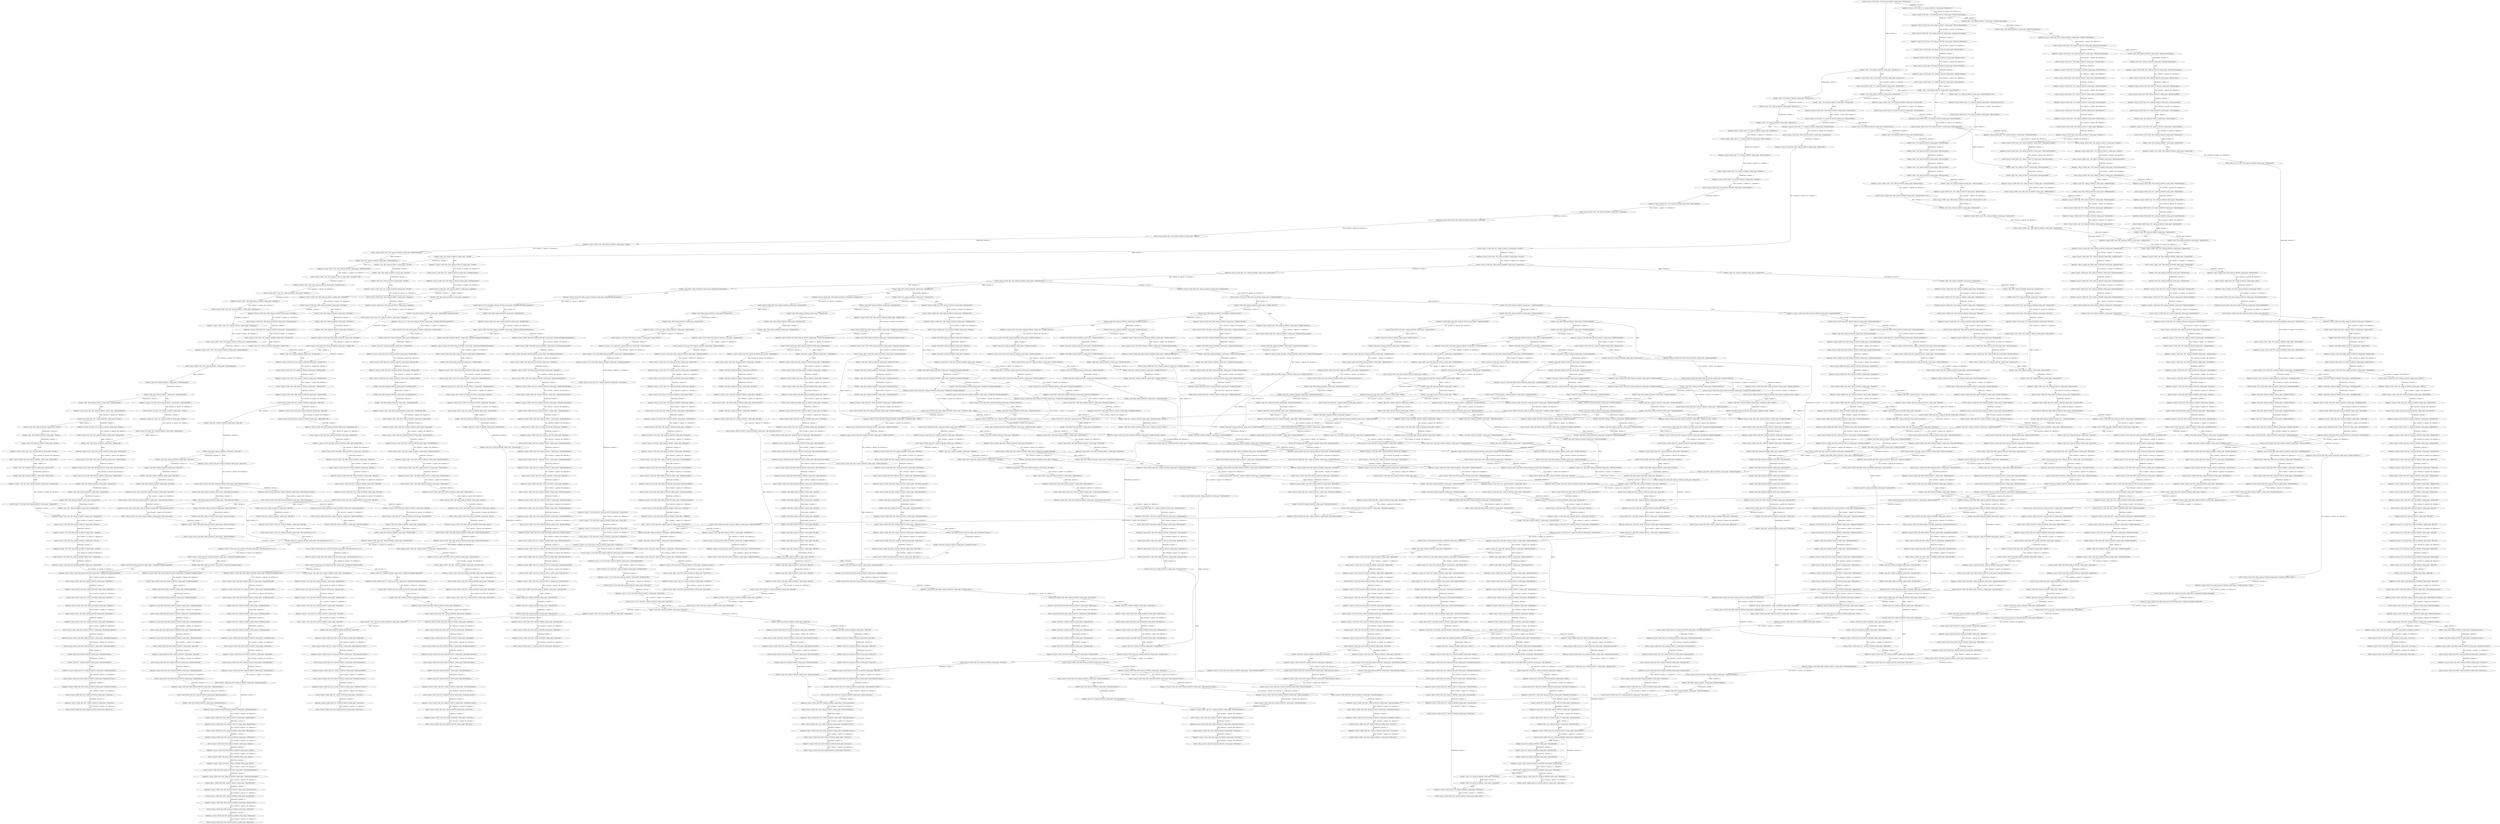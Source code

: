 digraph {
    0 [ label = "Departure { trip_id: 822, time: 8002, station_id: 8000105, station_name: \"Frankfurt(Main)Hbf\" }" ]
    1 [ label = "Transfer { time: 8002, station_id: 8000105, station_name: \"Frankfurt(Main)Hbf\" }" ]
    2 [ label = "Arrival { trip_id: 822, time: 8025, station_id: 8000111, station_name: \"Friedberg(Hess)\" }" ]
    3 [ label = "Departure { trip_id: 822, time: 8026, station_id: 8000111, station_name: \"Friedberg(Hess)\" }" ]
    4 [ label = "Arrival { trip_id: 822, time: 8043, station_id: 8000124, station_name: \"Gießen\" }" ]
    5 [ label = "Departure { trip_id: 822, time: 8049, station_id: 8000124, station_name: \"Gießen\" }" ]
    6 [ label = "Transfer { time: 8049, station_id: 8000124, station_name: \"Gießen\" }" ]
    7 [ label = "Arrival { trip_id: 822, time: 8057, station_id: 8000383, station_name: \"Wetzlar\" }" ]
    8 [ label = "Transfer { time: 8011, station_id: 8000105, station_name: \"Frankfurt(Main)Hbf\" }" ]
    9 [ label = "Transfer { time: 8011, station_id: 8000105, station_name: \"Frankfurt(Main)Hbf\" }" ]
    10 [ label = "Transfer { time: 8086, station_id: 8000207, station_name: \"Köln Hbf\" }" ]
    11 [ label = "Transfer { time: 7928, station_id: 8002078, station_name: \"Freising\" }" ]
    12 [ label = "Transfer { time: 7928, station_id: 8002078, station_name: \"Freising\" }" ]
    13 [ label = "Departure { trip_id: 2104, time: 7893, station_id: 8000217, station_name: \"Landshut(Bay)Hbf\" }" ]
    14 [ label = "Transfer { time: 7893, station_id: 8000217, station_name: \"Landshut(Bay)Hbf\" }" ]
    15 [ label = "Arrival { trip_id: 2104, time: 7911, station_id: 8002078, station_name: \"Freising\" }" ]
    16 [ label = "Departure { trip_id: 2104, time: 7912, station_id: 8002078, station_name: \"Freising\" }" ]
    17 [ label = "Arrival { trip_id: 2104, time: 7938, station_id: 8000261, station_name: \"München Hbf\" }" ]
    18 [ label = "Departure { trip_id: 2110, time: 7892, station_id: 8000217, station_name: \"Landshut(Bay)Hbf\" }" ]
    19 [ label = "Transfer { time: 7892, station_id: 8000217, station_name: \"Landshut(Bay)Hbf\" }" ]
    20 [ label = "Arrival { trip_id: 2110, time: 7910, station_id: 8002078, station_name: \"Freising\" }" ]
    21 [ label = "Departure { trip_id: 2110, time: 7911, station_id: 8002078, station_name: \"Freising\" }" ]
    22 [ label = "Arrival { trip_id: 2110, time: 7937, station_id: 8000261, station_name: \"München Hbf\" }" ]
    23 [ label = "Transfer { time: 8106, station_id: 8000068, station_name: \"Darmstadt Hbf\" }" ]
    24 [ label = "Transfer { time: 8046, station_id: 8000068, station_name: \"Darmstadt Hbf\" }" ]
    25 [ label = "Transfer { time: 8080, station_id: 8000384, station_name: \"Groß-Umstadt Wiebelsbach\" }" ]
    26 [ label = "Departure { trip_id: 4438, time: 8065, station_id: 8000105, station_name: \"Frankfurt(Main)Hbf\" }" ]
    27 [ label = "Transfer { time: 8065, station_id: 8000105, station_name: \"Frankfurt(Main)Hbf\" }" ]
    28 [ label = "Arrival { trip_id: 4438, time: 8084, station_id: 8001375, station_name: \"Darmstadt Nord\" }" ]
    29 [ label = "Departure { trip_id: 4471, time: 8018, station_id: 8000105, station_name: \"Frankfurt(Main)Hbf\" }" ]
    30 [ label = "Transfer { time: 8018, station_id: 8000105, station_name: \"Frankfurt(Main)Hbf\" }" ]
    31 [ label = "Arrival { trip_id: 4471, time: 8023, station_id: 8002041, station_name: \"Frankfurt(Main)Süd\" }" ]
    32 [ label = "Departure { trip_id: 4471, time: 8024, station_id: 8002041, station_name: \"Frankfurt(Main)Süd\" }" ]
    33 [ label = "Transfer { time: 8024, station_id: 8002041, station_name: \"Frankfurt(Main)Süd\" }" ]
    34 [ label = "Arrival { trip_id: 4471, time: 8029, station_id: 8000349, station_name: \"Offenbach(Main)Hbf\" }" ]
    35 [ label = "Departure { trip_id: 4471, time: 8029, station_id: 8000349, station_name: \"Offenbach(Main)Hbf\" }" ]
    36 [ label = "Transfer { time: 8029, station_id: 8000349, station_name: \"Offenbach(Main)Hbf\" }" ]
    37 [ label = "Arrival { trip_id: 4471, time: 8046, station_id: 8000150, station_name: \"Hanau Hbf\" }" ]
    38 [ label = "Departure { trip_id: 4471, time: 8047, station_id: 8000150, station_name: \"Hanau Hbf\" }" ]
    39 [ label = "Transfer { time: 8047, station_id: 8000150, station_name: \"Hanau Hbf\" }" ]
    40 [ label = "Arrival { trip_id: 4471, time: 8052, station_id: 8002531, station_name: \"Hainburg Hainstadt\" }" ]
    41 [ label = "Departure { trip_id: 4471, time: 8054, station_id: 8002531, station_name: \"Hainburg Hainstadt\" }" ]
    42 [ label = "Arrival { trip_id: 4471, time: 8058, station_id: 8005522, station_name: \"Seligenstadt(Hess)\" }" ]
    43 [ label = "Departure { trip_id: 4471, time: 8058, station_id: 8005522, station_name: \"Seligenstadt(Hess)\" }" ]
    44 [ label = "Arrival { trip_id: 4471, time: 8065, station_id: 8000015, station_name: \"Babenhausen(Hess)\" }" ]
    45 [ label = "Departure { trip_id: 4471, time: 8066, station_id: 8000015, station_name: \"Babenhausen(Hess)\" }" ]
    46 [ label = "Arrival { trip_id: 4471, time: 8073, station_id: 8002393, station_name: \"Groß-Umstadt Mitte\" }" ]
    47 [ label = "Departure { trip_id: 4471, time: 8074, station_id: 8002393, station_name: \"Groß-Umstadt Mitte\" }" ]
    48 [ label = "Arrival { trip_id: 4471, time: 8077, station_id: 8000384, station_name: \"Groß-Umstadt Wiebelsbach\" }" ]
    49 [ label = "Departure { trip_id: 4480, time: 8258, station_id: 8000105, station_name: \"Frankfurt(Main)Hbf\" }" ]
    50 [ label = "Transfer { time: 8258, station_id: 8000105, station_name: \"Frankfurt(Main)Hbf\" }" ]
    51 [ label = "Arrival { trip_id: 4480, time: 8263, station_id: 8002041, station_name: \"Frankfurt(Main)Süd\" }" ]
    52 [ label = "Departure { trip_id: 4480, time: 8264, station_id: 8002041, station_name: \"Frankfurt(Main)Süd\" }" ]
    53 [ label = "Arrival { trip_id: 4480, time: 8269, station_id: 8000349, station_name: \"Offenbach(Main)Hbf\" }" ]
    54 [ label = "Departure { trip_id: 4480, time: 8269, station_id: 8000349, station_name: \"Offenbach(Main)Hbf\" }" ]
    55 [ label = "Arrival { trip_id: 4480, time: 8286, station_id: 8000150, station_name: \"Hanau Hbf\" }" ]
    56 [ label = "Departure { trip_id: 4480, time: 8287, station_id: 8000150, station_name: \"Hanau Hbf\" }" ]
    57 [ label = "Arrival { trip_id: 4480, time: 8292, station_id: 8002531, station_name: \"Hainburg Hainstadt\" }" ]
    58 [ label = "Departure { trip_id: 4480, time: 8294, station_id: 8002531, station_name: \"Hainburg Hainstadt\" }" ]
    59 [ label = "Arrival { trip_id: 4480, time: 8298, station_id: 8005522, station_name: \"Seligenstadt(Hess)\" }" ]
    60 [ label = "Departure { trip_id: 4480, time: 8298, station_id: 8005522, station_name: \"Seligenstadt(Hess)\" }" ]
    61 [ label = "Arrival { trip_id: 4480, time: 8305, station_id: 8000015, station_name: \"Babenhausen(Hess)\" }" ]
    62 [ label = "Transfer { time: 7958, station_id: 8000244, station_name: \"Mannheim Hbf\" }" ]
    63 [ label = "Departure { trip_id: 75998, time: 7981, station_id: 8000191, station_name: \"Karlsruhe Hbf\" }" ]
    64 [ label = "Transfer { time: 7981, station_id: 8000191, station_name: \"Karlsruhe Hbf\" }" ]
    65 [ label = "Arrival { trip_id: 75998, time: 8004, station_id: 8000244, station_name: \"Mannheim Hbf\" }" ]
    66 [ label = "Departure { trip_id: 75998, time: 8012, station_id: 8000244, station_name: \"Mannheim Hbf\" }" ]
    67 [ label = "Arrival { trip_id: 75998, time: 8048, station_id: 8000105, station_name: \"Frankfurt(Main)Hbf\" }" ]
    68 [ label = "Departure { trip_id: 75998, time: 8053, station_id: 8000105, station_name: \"Frankfurt(Main)Hbf\" }" ]
    69 [ label = "Arrival { trip_id: 75998, time: 8068, station_id: 8000150, station_name: \"Hanau Hbf\" }" ]
    70 [ label = "Transfer { time: 8030, station_id: 8000105, station_name: \"Frankfurt(Main)Hbf\" }" ]
    71 [ label = "Transfer { time: 7956, station_id: 8000260, station_name: \"Würzburg Hbf\" }" ]
    72 [ label = "Transfer { time: 8002, station_id: 8000105, station_name: \"Frankfurt(Main)Hbf\" }" ]
    73 [ label = "Transfer { time: 7917, station_id: 8000096, station_name: \"Stuttgart Hbf\" }" ]
    74 [ label = "Departure { trip_id: 77291, time: 7967, station_id: 8000261, station_name: \"München Hbf\" }" ]
    75 [ label = "Transfer { time: 7967, station_id: 8000261, station_name: \"München Hbf\" }" ]
    76 [ label = "Arrival { trip_id: 77291, time: 7995, station_id: 8000013, station_name: \"Augsburg Hbf\" }" ]
    77 [ label = "Departure { trip_id: 77291, time: 7997, station_id: 8000013, station_name: \"Augsburg Hbf\" }" ]
    78 [ label = "Transfer { time: 7997, station_id: 8000013, station_name: \"Augsburg Hbf\" }" ]
    79 [ label = "Arrival { trip_id: 77291, time: 8026, station_id: 8000139, station_name: \"Günzburg\" }" ]
    80 [ label = "Departure { trip_id: 77291, time: 8028, station_id: 8000139, station_name: \"Günzburg\" }" ]
    81 [ label = "Arrival { trip_id: 77291, time: 8042, station_id: 8000170, station_name: \"Ulm Hbf\" }" ]
    82 [ label = "Departure { trip_id: 77291, time: 8044, station_id: 8000170, station_name: \"Ulm Hbf\" }" ]
    83 [ label = "Arrival { trip_id: 77291, time: 8100, station_id: 8000096, station_name: \"Stuttgart Hbf\" }" ]
    84 [ label = "Departure { trip_id: 77291, time: 8109, station_id: 8000096, station_name: \"Stuttgart Hbf\" }" ]
    85 [ label = "Arrival { trip_id: 77291, time: 8124, station_id: 8006053, station_name: \"Vaihingen(Enz)\" }" ]
    86 [ label = "Departure { trip_id: 77291, time: 8126, station_id: 8006053, station_name: \"Vaihingen(Enz)\" }" ]
    87 [ label = "Arrival { trip_id: 77291, time: 8156, station_id: 8000244, station_name: \"Mannheim Hbf\" }" ]
    88 [ label = "Departure { trip_id: 77291, time: 8158, station_id: 8000244, station_name: \"Mannheim Hbf\" }" ]
    89 [ label = "Arrival { trip_id: 77291, time: 8172, station_id: 8000257, station_name: \"Worms Hbf\" }" ]
    90 [ label = "Departure { trip_id: 77291, time: 8174, station_id: 8000257, station_name: \"Worms Hbf\" }" ]
    91 [ label = "Arrival { trip_id: 77291, time: 8200, station_id: 8000240, station_name: \"Mainz Hbf\" }" ]
    92 [ label = "Departure { trip_id: 77295, time: 8002, station_id: 8000105, station_name: \"Frankfurt(Main)Hbf\" }" ]
    93 [ label = "Transfer { time: 8002, station_id: 8000105, station_name: \"Frankfurt(Main)Hbf\" }" ]
    94 [ label = "Arrival { trip_id: 77295, time: 8017, station_id: 8000068, station_name: \"Darmstadt Hbf\" }" ]
    95 [ label = "Transfer { time: 7993, station_id: 8000013, station_name: \"Augsburg Hbf\" }" ]
    96 [ label = "Transfer { time: 7992, station_id: 8000013, station_name: \"Augsburg Hbf\" }" ]
    97 [ label = "Departure { trip_id: 92812, time: 7748, station_id: 8000262, station_name: \"München Ost\" }" ]
    98 [ label = "Transfer { time: 7748, station_id: 8000262, station_name: \"München Ost\" }" ]
    99 [ label = "Arrival { trip_id: 92812, time: 7757, station_id: 8000261, station_name: \"München Hbf\" }" ]
    100 [ label = "Transfer { time: 8051, station_id: 8000124, station_name: \"Gießen\" }" ]
    101 [ label = "Transfer { time: 8076, station_id: 8000250, station_name: \"Wiesbaden Hbf\" }" ]
    102 [ label = "Transfer { time: 8092, station_id: 8000207, station_name: \"Köln Hbf\" }" ]
    103 [ label = "Transfer { time: 8103, station_id: 8000068, station_name: \"Darmstadt Hbf\" }" ]
    104 [ label = "Transfer { time: 8046, station_id: 8000068, station_name: \"Darmstadt Hbf\" }" ]
    105 [ label = "Transfer { time: 8043, station_id: 8000240, station_name: \"Mainz Hbf\" }" ]
    106 [ label = "Transfer { time: 8103, station_id: 8000240, station_name: \"Mainz Hbf\" }" ]
    107 [ label = "Transfer { time: 8080, station_id: 8000384, station_name: \"Groß-Umstadt Wiebelsbach\" }" ]
    108 [ label = "Departure { trip_id: 99146, time: 8112, station_id: 8003311, station_name: \"Hanau Klein-Auheim\" }" ]
    109 [ label = "Transfer { time: 8112, station_id: 8003311, station_name: \"Hanau Klein-Auheim\" }" ]
    110 [ label = "Arrival { trip_id: 99146, time: 8114, station_id: 8002531, station_name: \"Hainburg Hainstadt\" }" ]
    111 [ label = "Departure { trip_id: 99146, time: 8115, station_id: 8002531, station_name: \"Hainburg Hainstadt\" }" ]
    112 [ label = "Transfer { time: 8115, station_id: 8002531, station_name: \"Hainburg Hainstadt\" }" ]
    113 [ label = "Arrival { trip_id: 99146, time: 8119, station_id: 8005522, station_name: \"Seligenstadt(Hess)\" }" ]
    114 [ label = "Departure { trip_id: 99146, time: 8120, station_id: 8005522, station_name: \"Seligenstadt(Hess)\" }" ]
    115 [ label = "Arrival { trip_id: 99146, time: 8122, station_id: 8006646, station_name: \"Mainhausen Zellhausen\" }" ]
    116 [ label = "Departure { trip_id: 99146, time: 8123, station_id: 8006646, station_name: \"Mainhausen Zellhausen\" }" ]
    117 [ label = "Arrival { trip_id: 99146, time: 8129, station_id: 8000015, station_name: \"Babenhausen(Hess)\" }" ]
    118 [ label = "Departure { trip_id: 99150, time: 8075, station_id: 8000150, station_name: \"Hanau Hbf\" }" ]
    119 [ label = "Transfer { time: 8075, station_id: 8000150, station_name: \"Hanau Hbf\" }" ]
    120 [ label = "Arrival { trip_id: 99150, time: 8078, station_id: 8003311, station_name: \"Hanau Klein-Auheim\" }" ]
    121 [ label = "Departure { trip_id: 99150, time: 8079, station_id: 8003311, station_name: \"Hanau Klein-Auheim\" }" ]
    122 [ label = "Arrival { trip_id: 99150, time: 8081, station_id: 8002531, station_name: \"Hainburg Hainstadt\" }" ]
    123 [ label = "Departure { trip_id: 99157, time: 8090, station_id: 8001817, station_name: \"Erbach(Odenw)\" }" ]
    124 [ label = "Transfer { time: 8090, station_id: 8001817, station_name: \"Erbach(Odenw)\" }" ]
    125 [ label = "Arrival { trip_id: 99157, time: 8093, station_id: 8004017, station_name: \"Michelstadt\" }" ]
    126 [ label = "Departure { trip_id: 99157, time: 8098, station_id: 8004017, station_name: \"Michelstadt\" }" ]
    127 [ label = "Arrival { trip_id: 99157, time: 8103, station_id: 8000715, station_name: \"Bad König\" }" ]
    128 [ label = "Departure { trip_id: 99157, time: 8104, station_id: 8000715, station_name: \"Bad König\" }" ]
    129 [ label = "Arrival { trip_id: 99157, time: 8108, station_id: 8000172, station_name: \"Höchst(Odenw)\" }" ]
    130 [ label = "Departure { trip_id: 99157, time: 8109, station_id: 8000172, station_name: \"Höchst(Odenw)\" }" ]
    131 [ label = "Arrival { trip_id: 99157, time: 8114, station_id: 8000384, station_name: \"Groß-Umstadt Wiebelsbach\" }" ]
    132 [ label = "Departure { trip_id: 99157, time: 8120, station_id: 8000384, station_name: \"Groß-Umstadt Wiebelsbach\" }" ]
    133 [ label = "Arrival { trip_id: 99157, time: 8127, station_id: 8005020, station_name: \"Reinheim(Odenw)\" }" ]
    134 [ label = "Departure { trip_id: 99157, time: 8131, station_id: 8005020, station_name: \"Reinheim(Odenw)\" }" ]
    135 [ label = "Arrival { trip_id: 99157, time: 8136, station_id: 8004497, station_name: \"Ober Ramstadt\" }" ]
    136 [ label = "Departure { trip_id: 99157, time: 8138, station_id: 8004497, station_name: \"Ober Ramstadt\" }" ]
    137 [ label = "Arrival { trip_id: 99157, time: 8144, station_id: 8001376, station_name: \"Darmstadt Ost\" }" ]
    138 [ label = "Departure { trip_id: 99157, time: 8145, station_id: 8001376, station_name: \"Darmstadt Ost\" }" ]
    139 [ label = "Arrival { trip_id: 99157, time: 8148, station_id: 8001375, station_name: \"Darmstadt Nord\" }" ]
    140 [ label = "Departure { trip_id: 99171, time: 8019, station_id: 8000369, station_name: \"Eberbach\" }" ]
    141 [ label = "Transfer { time: 8019, station_id: 8000369, station_name: \"Eberbach\" }" ]
    142 [ label = "Arrival { trip_id: 99171, time: 8029, station_id: 8003144, station_name: \"Hesseneck Kailbach\" }" ]
    143 [ label = "Departure { trip_id: 99171, time: 8029, station_id: 8003144, station_name: \"Hesseneck Kailbach\" }" ]
    144 [ label = "Arrival { trip_id: 99171, time: 8032, station_id: 8005393, station_name: \"Hesseneck Schöllenbach\" }" ]
    145 [ label = "Departure { trip_id: 99171, time: 8033, station_id: 8005393, station_name: \"Hesseneck Schöllenbach\" }" ]
    146 [ label = "Arrival { trip_id: 99171, time: 8039, station_id: 8002815, station_name: \"Beerfelden Hetzbach\" }" ]
    147 [ label = "Departure { trip_id: 99171, time: 8039, station_id: 8002815, station_name: \"Beerfelden Hetzbach\" }" ]
    148 [ label = "Arrival { trip_id: 99171, time: 8045, station_id: 8001817, station_name: \"Erbach(Odenw)\" }" ]
    149 [ label = "Departure { trip_id: 99171, time: 8081, station_id: 8000384, station_name: \"Groß-Umstadt Wiebelsbach\" }" ]
    150 [ label = "Transfer { time: 8081, station_id: 8000384, station_name: \"Groß-Umstadt Wiebelsbach\" }" ]
    151 [ label = "Arrival { trip_id: 99171, time: 8084, station_id: 8003641, station_name: \"Otzberg Lengfeld\" }" ]
    152 [ label = "Departure { trip_id: 99171, time: 8084, station_id: 8003641, station_name: \"Otzberg Lengfeld\" }" ]
    153 [ label = "Arrival { trip_id: 99171, time: 8088, station_id: 8005020, station_name: \"Reinheim(Odenw)\" }" ]
    154 [ label = "Departure { trip_id: 99171, time: 8089, station_id: 8005020, station_name: \"Reinheim(Odenw)\" }" ]
    155 [ label = "Arrival { trip_id: 99171, time: 8095, station_id: 8004497, station_name: \"Ober Ramstadt\" }" ]
    156 [ label = "Departure { trip_id: 99171, time: 8099, station_id: 8004497, station_name: \"Ober Ramstadt\" }" ]
    157 [ label = "Arrival { trip_id: 99171, time: 8102, station_id: 8004350, station_name: \"Mühltal\" }" ]
    158 [ label = "Departure { trip_id: 99171, time: 8102, station_id: 8004350, station_name: \"Mühltal\" }" ]
    159 [ label = "Arrival { trip_id: 99171, time: 8105, station_id: 8001386, station_name: \"Darmstadt TU-Lichtwiese\" }" ]
    160 [ label = "Departure { trip_id: 99171, time: 8106, station_id: 8001386, station_name: \"Darmstadt TU-Lichtwiese\" }" ]
    161 [ label = "Arrival { trip_id: 99171, time: 8108, station_id: 8001376, station_name: \"Darmstadt Ost\" }" ]
    162 [ label = "Departure { trip_id: 99171, time: 8108, station_id: 8001376, station_name: \"Darmstadt Ost\" }" ]
    163 [ label = "Arrival { trip_id: 99171, time: 8112, station_id: 8001375, station_name: \"Darmstadt Nord\" }" ]
    164 [ label = "Transfer { time: 8063, station_id: 8000105, station_name: \"Frankfurt(Main)Hbf\" }" ]
    165 [ label = "Departure { trip_id: 99279, time: 8033, station_id: 8000105, station_name: \"Frankfurt(Main)Hbf\" }" ]
    166 [ label = "Transfer { time: 8033, station_id: 8000105, station_name: \"Frankfurt(Main)Hbf\" }" ]
    167 [ label = "Arrival { trip_id: 99279, time: 8042, station_id: 8000106, station_name: \"Frankfurt-Höchst\" }" ]
    168 [ label = "Departure { trip_id: 99279, time: 8043, station_id: 8000106, station_name: \"Frankfurt-Höchst\" }" ]
    169 [ label = "Arrival { trip_id: 99279, time: 8058, station_id: 8000615, station_name: \"Mainz-Kastel\" }" ]
    170 [ label = "Departure { trip_id: 99279, time: 8059, station_id: 8000615, station_name: \"Mainz-Kastel\" }" ]
    171 [ label = "Arrival { trip_id: 99279, time: 8068, station_id: 8000250, station_name: \"Wiesbaden Hbf\" }" ]
    172 [ label = "Transfer { time: 8073, station_id: 8000250, station_name: \"Wiesbaden Hbf\" }" ]
    173 [ label = "Departure { trip_id: 99533, time: 7997, station_id: 8000105, station_name: \"Frankfurt(Main)Hbf\" }" ]
    174 [ label = "Transfer { time: 7997, station_id: 8000105, station_name: \"Frankfurt(Main)Hbf\" }" ]
    175 [ label = "Arrival { trip_id: 99533, time: 8007, station_id: 8000106, station_name: \"Frankfurt-Höchst\" }" ]
    176 [ label = "Transfer { time: 8057, station_id: 8000105, station_name: \"Frankfurt(Main)Hbf\" }" ]
    177 [ label = "Departure { trip_id: 99840, time: 8073, station_id: 8004400, station_name: \"Niedernhausen(Taunus)\" }" ]
    178 [ label = "Transfer { time: 8073, station_id: 8004400, station_name: \"Niedernhausen(Taunus)\" }" ]
    179 [ label = "Arrival { trip_id: 99840, time: 8079, station_id: 8000671, station_name: \"Auringen-Medenbach\" }" ]
    180 [ label = "Departure { trip_id: 99840, time: 8079, station_id: 8000671, station_name: \"Auringen-Medenbach\" }" ]
    181 [ label = "Arrival { trip_id: 99840, time: 8083, station_id: 8006408, station_name: \"Wiesbaden-Igstadt\" }" ]
    182 [ label = "Departure { trip_id: 99840, time: 8088, station_id: 8006408, station_name: \"Wiesbaden-Igstadt\" }" ]
    183 [ label = "Arrival { trip_id: 99840, time: 8092, station_id: 8006407, station_name: \"Wiesbaden-Erbenheim\" }" ]
    184 [ label = "Departure { trip_id: 99840, time: 8092, station_id: 8006407, station_name: \"Wiesbaden-Erbenheim\" }" ]
    185 [ label = "Arrival { trip_id: 99840, time: 8097, station_id: 8000250, station_name: \"Wiesbaden Hbf\" }" ]
    186 [ label = "Departure { trip_id: 99873, time: 8002, station_id: 8000105, station_name: \"Frankfurt(Main)Hbf\" }" ]
    187 [ label = "Transfer { time: 8002, station_id: 8000105, station_name: \"Frankfurt(Main)Hbf\" }" ]
    188 [ label = "Arrival { trip_id: 99873, time: 8025, station_id: 8000111, station_name: \"Friedberg(Hess)\" }" ]
    189 [ label = "Departure { trip_id: 99873, time: 8026, station_id: 8000111, station_name: \"Friedberg(Hess)\" }" ]
    190 [ label = "Arrival { trip_id: 99873, time: 8043, station_id: 8000124, station_name: \"Gießen\" }" ]
    191 [ label = "Transfer { time: 8258, station_id: 8000105, station_name: \"Frankfurt(Main)Hbf\" }" ]
    192 [ label = "Departure { trip_id: 102995, time: 8271, station_id: 8070004, station_name: \"Frankfurt(M) Flughafen Regionalbf\" }" ]
    193 [ label = "Transfer { time: 8271, station_id: 8070004, station_name: \"Frankfurt(M) Flughafen Regionalbf\" }" ]
    194 [ label = "Arrival { trip_id: 102995, time: 8274, station_id: 8003228, station_name: \"Kelsterbach\" }" ]
    195 [ label = "Transfer { time: 8022, station_id: 8098105, station_name: \"Frankfurt Hbf (tief)\" }" ]
    196 [ label = "Departure { trip_id: 103074, time: 8002, station_id: 8098105, station_name: \"Frankfurt Hbf (tief)\" }" ]
    197 [ label = "Transfer { time: 8002, station_id: 8098105, station_name: \"Frankfurt Hbf (tief)\" }" ]
    198 [ label = "Arrival { trip_id: 103074, time: 8003, station_id: 8006691, station_name: \"Frankfurt(M)Taunusanlage\" }" ]
    199 [ label = "Departure { trip_id: 103193, time: 8012, station_id: 8070004, station_name: \"Frankfurt(M) Flughafen Regionalbf\" }" ]
    200 [ label = "Transfer { time: 8012, station_id: 8070004, station_name: \"Frankfurt(M) Flughafen Regionalbf\" }" ]
    201 [ label = "Arrival { trip_id: 103193, time: 8016, station_id: 8002040, station_name: \"Frankfurt am Main - Stadion\" }" ]
    202 [ label = "Departure { trip_id: 103193, time: 8016, station_id: 8002040, station_name: \"Frankfurt am Main - Stadion\" }" ]
    203 [ label = "Transfer { time: 8016, station_id: 8002040, station_name: \"Frankfurt am Main - Stadion\" }" ]
    204 [ label = "Arrival { trip_id: 103193, time: 8019, station_id: 8002050, station_name: \"Frankfurt-Niederrad\" }" ]
    205 [ label = "Departure { trip_id: 103193, time: 8019, station_id: 8002050, station_name: \"Frankfurt-Niederrad\" }" ]
    206 [ label = "Arrival { trip_id: 103193, time: 8023, station_id: 8098105, station_name: \"Frankfurt Hbf (tief)\" }" ]
    207 [ label = "Transfer { time: 8024, station_id: 8098105, station_name: \"Frankfurt Hbf (tief)\" }" ]
    208 [ label = "Transfer { time: 8031, station_id: 8004962, station_name: \"Raunheim\" }" ]
    209 [ label = "Transfer { time: 8054, station_id: 8098105, station_name: \"Frankfurt Hbf (tief)\" }" ]
    210 [ label = "Departure { trip_id: 103256, time: 8043, station_id: 8000240, station_name: \"Mainz Hbf\" }" ]
    211 [ label = "Transfer { time: 8043, station_id: 8000240, station_name: \"Mainz Hbf\" }" ]
    212 [ label = "Arrival { trip_id: 103256, time: 8045, station_id: 8003816, station_name: \"Mainz Römisches Theater\" }" ]
    213 [ label = "Departure { trip_id: 103256, time: 8046, station_id: 8003816, station_name: \"Mainz Römisches Theater\" }" ]
    214 [ label = "Arrival { trip_id: 103256, time: 8049, station_id: 8003818, station_name: \"Mainz-Gustavsburg\" }" ]
    215 [ label = "Departure { trip_id: 103256, time: 8049, station_id: 8003818, station_name: \"Mainz-Gustavsburg\" }" ]
    216 [ label = "Arrival { trip_id: 103256, time: 8051, station_id: 8000241, station_name: \"Mainz-Bischofsheim\" }" ]
    217 [ label = "Departure { trip_id: 103265, time: 8103, station_id: 8000240, station_name: \"Mainz Hbf\" }" ]
    218 [ label = "Transfer { time: 8103, station_id: 8000240, station_name: \"Mainz Hbf\" }" ]
    219 [ label = "Arrival { trip_id: 103265, time: 8105, station_id: 8003816, station_name: \"Mainz Römisches Theater\" }" ]
    220 [ label = "Departure { trip_id: 103265, time: 8106, station_id: 8003816, station_name: \"Mainz Römisches Theater\" }" ]
    221 [ label = "Arrival { trip_id: 103265, time: 8109, station_id: 8003818, station_name: \"Mainz-Gustavsburg\" }" ]
    222 [ label = "Departure { trip_id: 103278, time: 8057, station_id: 8098105, station_name: \"Frankfurt Hbf (tief)\" }" ]
    223 [ label = "Transfer { time: 8057, station_id: 8098105, station_name: \"Frankfurt Hbf (tief)\" }" ]
    224 [ label = "Arrival { trip_id: 103278, time: 8061, station_id: 8002050, station_name: \"Frankfurt-Niederrad\" }" ]
    225 [ label = "Departure { trip_id: 103278, time: 8061, station_id: 8002050, station_name: \"Frankfurt-Niederrad\" }" ]
    226 [ label = "Arrival { trip_id: 103278, time: 8063, station_id: 8002040, station_name: \"Frankfurt am Main - Stadion\" }" ]
    227 [ label = "Departure { trip_id: 103278, time: 8063, station_id: 8002040, station_name: \"Frankfurt am Main - Stadion\" }" ]
    228 [ label = "Arrival { trip_id: 103278, time: 8067, station_id: 8070004, station_name: \"Frankfurt(M) Flughafen Regionalbf\" }" ]
    229 [ label = "Departure { trip_id: 103278, time: 8069, station_id: 8070004, station_name: \"Frankfurt(M) Flughafen Regionalbf\" }" ]
    230 [ label = "Arrival { trip_id: 103278, time: 8072, station_id: 8003228, station_name: \"Kelsterbach\" }" ]
    231 [ label = "Departure { trip_id: 103278, time: 8072, station_id: 8003228, station_name: \"Kelsterbach\" }" ]
    232 [ label = "Arrival { trip_id: 103278, time: 8077, station_id: 8004962, station_name: \"Raunheim\" }" ]
    233 [ label = "Departure { trip_id: 103278, time: 8078, station_id: 8004962, station_name: \"Raunheim\" }" ]
    234 [ label = "Arrival { trip_id: 103278, time: 8080, station_id: 8005220, station_name: \"Rüsselsheim\" }" ]
    235 [ label = "Departure { trip_id: 103278, time: 8081, station_id: 8005220, station_name: \"Rüsselsheim\" }" ]
    236 [ label = "Arrival { trip_id: 103278, time: 8082, station_id: 8005221, station_name: \"Rüsselsheim Opelwerk\" }" ]
    237 [ label = "Departure { trip_id: 103278, time: 8083, station_id: 8005221, station_name: \"Rüsselsheim Opelwerk\" }" ]
    238 [ label = "Arrival { trip_id: 103278, time: 8085, station_id: 8000241, station_name: \"Mainz-Bischofsheim\" }" ]
    239 [ label = "Transfer { time: 8097, station_id: 8000240, station_name: \"Mainz Hbf\" }" ]
    240 [ label = "Departure { trip_id: 103289, time: 8009, station_id: 8070004, station_name: \"Frankfurt(M) Flughafen Regionalbf\" }" ]
    241 [ label = "Transfer { time: 8009, station_id: 8070004, station_name: \"Frankfurt(M) Flughafen Regionalbf\" }" ]
    242 [ label = "Arrival { trip_id: 103289, time: 8012, station_id: 8003228, station_name: \"Kelsterbach\" }" ]
    243 [ label = "Departure { trip_id: 103289, time: 8012, station_id: 8003228, station_name: \"Kelsterbach\" }" ]
    244 [ label = "Arrival { trip_id: 103289, time: 8017, station_id: 8004962, station_name: \"Raunheim\" }" ]
    245 [ label = "Departure { trip_id: 103289, time: 8018, station_id: 8004962, station_name: \"Raunheim\" }" ]
    246 [ label = "Arrival { trip_id: 103289, time: 8020, station_id: 8005220, station_name: \"Rüsselsheim\" }" ]
    247 [ label = "Departure { trip_id: 103289, time: 8021, station_id: 8005220, station_name: \"Rüsselsheim\" }" ]
    248 [ label = "Arrival { trip_id: 103289, time: 8022, station_id: 8005221, station_name: \"Rüsselsheim Opelwerk\" }" ]
    249 [ label = "Departure { trip_id: 103289, time: 8023, station_id: 8005221, station_name: \"Rüsselsheim Opelwerk\" }" ]
    250 [ label = "Arrival { trip_id: 103289, time: 8025, station_id: 8000241, station_name: \"Mainz-Bischofsheim\" }" ]
    251 [ label = "Transfer { time: 8037, station_id: 8000240, station_name: \"Mainz Hbf\" }" ]
    252 [ label = "Departure { trip_id: 103295, time: 8027, station_id: 8098105, station_name: \"Frankfurt Hbf (tief)\" }" ]
    253 [ label = "Transfer { time: 8027, station_id: 8098105, station_name: \"Frankfurt Hbf (tief)\" }" ]
    254 [ label = "Arrival { trip_id: 103295, time: 8031, station_id: 8002050, station_name: \"Frankfurt-Niederrad\" }" ]
    255 [ label = "Departure { trip_id: 103295, time: 8031, station_id: 8002050, station_name: \"Frankfurt-Niederrad\" }" ]
    256 [ label = "Transfer { time: 8031, station_id: 8002050, station_name: \"Frankfurt-Niederrad\" }" ]
    257 [ label = "Arrival { trip_id: 103295, time: 8033, station_id: 8002040, station_name: \"Frankfurt am Main - Stadion\" }" ]
    258 [ label = "Departure { trip_id: 103295, time: 8033, station_id: 8002040, station_name: \"Frankfurt am Main - Stadion\" }" ]
    259 [ label = "Transfer { time: 8033, station_id: 8002040, station_name: \"Frankfurt am Main - Stadion\" }" ]
    260 [ label = "Arrival { trip_id: 103295, time: 8037, station_id: 8070004, station_name: \"Frankfurt(M) Flughafen Regionalbf\" }" ]
    261 [ label = "Departure { trip_id: 103295, time: 8039, station_id: 8070004, station_name: \"Frankfurt(M) Flughafen Regionalbf\" }" ]
    262 [ label = "Transfer { time: 8039, station_id: 8070004, station_name: \"Frankfurt(M) Flughafen Regionalbf\" }" ]
    263 [ label = "Arrival { trip_id: 103295, time: 8042, station_id: 8003228, station_name: \"Kelsterbach\" }" ]
    264 [ label = "Departure { trip_id: 103295, time: 8042, station_id: 8003228, station_name: \"Kelsterbach\" }" ]
    265 [ label = "Arrival { trip_id: 103295, time: 8047, station_id: 8004962, station_name: \"Raunheim\" }" ]
    266 [ label = "Departure { trip_id: 103295, time: 8048, station_id: 8004962, station_name: \"Raunheim\" }" ]
    267 [ label = "Transfer { time: 8048, station_id: 8004962, station_name: \"Raunheim\" }" ]
    268 [ label = "Arrival { trip_id: 103295, time: 8050, station_id: 8005220, station_name: \"Rüsselsheim\" }" ]
    269 [ label = "Departure { trip_id: 103295, time: 8051, station_id: 8005220, station_name: \"Rüsselsheim\" }" ]
    270 [ label = "Arrival { trip_id: 103295, time: 8052, station_id: 8005221, station_name: \"Rüsselsheim Opelwerk\" }" ]
    271 [ label = "Departure { trip_id: 103295, time: 8053, station_id: 8005221, station_name: \"Rüsselsheim Opelwerk\" }" ]
    272 [ label = "Transfer { time: 8053, station_id: 8005221, station_name: \"Rüsselsheim Opelwerk\" }" ]
    273 [ label = "Arrival { trip_id: 103295, time: 8055, station_id: 8000241, station_name: \"Mainz-Bischofsheim\" }" ]
    274 [ label = "Transfer { time: 8056, station_id: 8000241, station_name: \"Mainz-Bischofsheim\" }" ]
    275 [ label = "Transfer { time: 8059, station_id: 8003818, station_name: \"Mainz-Gustavsburg\" }" ]
    276 [ label = "Transfer { time: 8119, station_id: 8003818, station_name: \"Mainz-Gustavsburg\" }" ]
    277 [ label = "Departure { trip_id: 103349, time: 8282, station_id: 8003228, station_name: \"Kelsterbach\" }" ]
    278 [ label = "Transfer { time: 8282, station_id: 8003228, station_name: \"Kelsterbach\" }" ]
    279 [ label = "Arrival { trip_id: 103349, time: 8287, station_id: 8004962, station_name: \"Raunheim\" }" ]
    280 [ label = "Departure { trip_id: 103349, time: 8288, station_id: 8004962, station_name: \"Raunheim\" }" ]
    281 [ label = "Arrival { trip_id: 103349, time: 8290, station_id: 8005220, station_name: \"Rüsselsheim\" }" ]
    282 [ label = "Departure { trip_id: 103349, time: 8291, station_id: 8005220, station_name: \"Rüsselsheim\" }" ]
    283 [ label = "Arrival { trip_id: 103349, time: 8292, station_id: 8005221, station_name: \"Rüsselsheim Opelwerk\" }" ]
    284 [ label = "Departure { trip_id: 103349, time: 8293, station_id: 8005221, station_name: \"Rüsselsheim Opelwerk\" }" ]
    285 [ label = "Arrival { trip_id: 103349, time: 8295, station_id: 8000241, station_name: \"Mainz-Bischofsheim\" }" ]
    286 [ label = "Departure { trip_id: 103351, time: 8249, station_id: 8070004, station_name: \"Frankfurt(M) Flughafen Regionalbf\" }" ]
    287 [ label = "Transfer { time: 8249, station_id: 8070004, station_name: \"Frankfurt(M) Flughafen Regionalbf\" }" ]
    288 [ label = "Arrival { trip_id: 103351, time: 8252, station_id: 8003228, station_name: \"Kelsterbach\" }" ]
    289 [ label = "Departure { trip_id: 103351, time: 8252, station_id: 8003228, station_name: \"Kelsterbach\" }" ]
    290 [ label = "Arrival { trip_id: 103351, time: 8257, station_id: 8004962, station_name: \"Raunheim\" }" ]
    291 [ label = "Departure { trip_id: 103351, time: 8258, station_id: 8004962, station_name: \"Raunheim\" }" ]
    292 [ label = "Arrival { trip_id: 103351, time: 8260, station_id: 8005220, station_name: \"Rüsselsheim\" }" ]
    293 [ label = "Departure { trip_id: 103351, time: 8261, station_id: 8005220, station_name: \"Rüsselsheim\" }" ]
    294 [ label = "Arrival { trip_id: 103351, time: 8262, station_id: 8005221, station_name: \"Rüsselsheim Opelwerk\" }" ]
    295 [ label = "Departure { trip_id: 103351, time: 8263, station_id: 8005221, station_name: \"Rüsselsheim Opelwerk\" }" ]
    296 [ label = "Arrival { trip_id: 103351, time: 8265, station_id: 8000241, station_name: \"Mainz-Bischofsheim\" }" ]
    297 [ label = "Transfer { time: 8011, station_id: 8002050, station_name: \"Frankfurt-Niederrad\" }" ]
    298 [ label = "Departure { trip_id: 103439, time: 8000, station_id: 8000105, station_name: \"Frankfurt(Main)Hbf\" }" ]
    299 [ label = "Transfer { time: 8000, station_id: 8000105, station_name: \"Frankfurt(Main)Hbf\" }" ]
    300 [ label = "Arrival { trip_id: 103439, time: 8005, station_id: 8002050, station_name: \"Frankfurt-Niederrad\" }" ]
    301 [ label = "Departure { trip_id: 103439, time: 8006, station_id: 8002050, station_name: \"Frankfurt-Niederrad\" }" ]
    302 [ label = "Arrival { trip_id: 103439, time: 8008, station_id: 8002040, station_name: \"Frankfurt am Main - Stadion\" }" ]
    303 [ label = "Transfer { time: 8030, station_id: 8000105, station_name: \"Frankfurt(Main)Hbf\" }" ]
    304 [ label = "Transfer { time: 8060, station_id: 8000105, station_name: \"Frankfurt(Main)Hbf\" }" ]
    305 [ label = "Departure { trip_id: 103532, time: 7999, station_id: 8098105, station_name: \"Frankfurt Hbf (tief)\" }" ]
    306 [ label = "Transfer { time: 7999, station_id: 8098105, station_name: \"Frankfurt Hbf (tief)\" }" ]
    307 [ label = "Arrival { trip_id: 103532, time: 8001, station_id: 8006690, station_name: \"Frankfurt(M)Galluswarte\" }" ]
    308 [ label = "Transfer { time: 8018, station_id: 8002041, station_name: \"Frankfurt(Main)Süd\" }" ]
    309 [ label = "Transfer { time: 8007, station_id: 8098105, station_name: \"Frankfurt Hbf (tief)\" }" ]
    310 [ label = "Transfer { time: 8009, station_id: 8006691, station_name: \"Frankfurt(M)Taunusanlage\" }" ]
    311 [ label = "Transfer { time: 8023, station_id: 8002041, station_name: \"Frankfurt(Main)Süd\" }" ]
    312 [ label = "Transfer { time: 8004, station_id: 8098105, station_name: \"Frankfurt Hbf (tief)\" }" ]
    313 [ label = "Transfer { time: 8007, station_id: 8006690, station_name: \"Frankfurt(M)Galluswarte\" }" ]
    314 [ label = "Departure { trip_id: 103930, time: 8007, station_id: 8006691, station_name: \"Frankfurt(M)Taunusanlage\" }" ]
    315 [ label = "Transfer { time: 8007, station_id: 8006691, station_name: \"Frankfurt(M)Taunusanlage\" }" ]
    316 [ label = "Arrival { trip_id: 103930, time: 8008, station_id: 8098105, station_name: \"Frankfurt Hbf (tief)\" }" ]
    317 [ label = "Transfer { time: 8009, station_id: 8098105, station_name: \"Frankfurt Hbf (tief)\" }" ]
    318 [ label = "Departure { trip_id: 103988, time: 8009, station_id: 8006690, station_name: \"Frankfurt(M)Galluswarte\" }" ]
    319 [ label = "Transfer { time: 8009, station_id: 8006690, station_name: \"Frankfurt(M)Galluswarte\" }" ]
    320 [ label = "Arrival { trip_id: 103988, time: 8011, station_id: 8098105, station_name: \"Frankfurt Hbf (tief)\" }" ]
    321 [ label = "Transfer { time: 8012, station_id: 8098105, station_name: \"Frankfurt Hbf (tief)\" }" ]
    322 [ label = "Transfer { time: 8023, station_id: 8002041, station_name: \"Frankfurt(Main)Süd\" }" ]
    323 [ label = "Departure { trip_id: 104062, time: 8055, station_id: 8001672, station_name: \"Egelsbach\" }" ]
    324 [ label = "Transfer { time: 8055, station_id: 8001672, station_name: \"Egelsbach\" }" ]
    325 [ label = "Arrival { trip_id: 104062, time: 8057, station_id: 8001864, station_name: \"Erzhausen\" }" ]
    326 [ label = "Departure { trip_id: 104062, time: 8057, station_id: 8001864, station_name: \"Erzhausen\" }" ]
    327 [ label = "Transfer { time: 8057, station_id: 8001864, station_name: \"Erzhausen\" }" ]
    328 [ label = "Arrival { trip_id: 104062, time: 8059, station_id: 8006528, station_name: \"Darmstadt-Wixhausen\" }" ]
    329 [ label = "Departure { trip_id: 104062, time: 8059, station_id: 8006528, station_name: \"Darmstadt-Wixhausen\" }" ]
    330 [ label = "Arrival { trip_id: 104062, time: 8061, station_id: 8001378, station_name: \"Darmstadt-Arheilgen\" }" ]
    331 [ label = "Departure { trip_id: 104062, time: 8062, station_id: 8001378, station_name: \"Darmstadt-Arheilgen\" }" ]
    332 [ label = "Arrival { trip_id: 104062, time: 8065, station_id: 8000068, station_name: \"Darmstadt Hbf\" }" ]
    333 [ label = "Departure { trip_id: 104090, time: 8018, station_id: 8001236, station_name: \"Dreieich-Buchschlag\" }" ]
    334 [ label = "Transfer { time: 8018, station_id: 8001236, station_name: \"Dreieich-Buchschlag\" }" ]
    335 [ label = "Arrival { trip_id: 104090, time: 8020, station_id: 8003526, station_name: \"Langen-Flugsicherung\" }" ]
    336 [ label = "Departure { trip_id: 104090, time: 8020, station_id: 8003526, station_name: \"Langen-Flugsicherung\" }" ]
    337 [ label = "Arrival { trip_id: 104090, time: 8022, station_id: 8003523, station_name: \"Langen(Hess)\" }" ]
    338 [ label = "Departure { trip_id: 104090, time: 8022, station_id: 8003523, station_name: \"Langen(Hess)\" }" ]
    339 [ label = "Arrival { trip_id: 104090, time: 8024, station_id: 8001672, station_name: \"Egelsbach\" }" ]
    340 [ label = "Departure { trip_id: 104090, time: 8025, station_id: 8001672, station_name: \"Egelsbach\" }" ]
    341 [ label = "Arrival { trip_id: 104090, time: 8027, station_id: 8001864, station_name: \"Erzhausen\" }" ]
    342 [ label = "Departure { trip_id: 104090, time: 8027, station_id: 8001864, station_name: \"Erzhausen\" }" ]
    343 [ label = "Arrival { trip_id: 104090, time: 8029, station_id: 8006528, station_name: \"Darmstadt-Wixhausen\" }" ]
    344 [ label = "Departure { trip_id: 104090, time: 8029, station_id: 8006528, station_name: \"Darmstadt-Wixhausen\" }" ]
    345 [ label = "Arrival { trip_id: 104090, time: 8031, station_id: 8001378, station_name: \"Darmstadt-Arheilgen\" }" ]
    346 [ label = "Departure { trip_id: 104090, time: 8032, station_id: 8001378, station_name: \"Darmstadt-Arheilgen\" }" ]
    347 [ label = "Arrival { trip_id: 104090, time: 8035, station_id: 8000068, station_name: \"Darmstadt Hbf\" }" ]
    348 [ label = "Transfer { time: 8057, station_id: 8098105, station_name: \"Frankfurt Hbf (tief)\" }" ]
    349 [ label = "Departure { trip_id: 104178, time: 8014, station_id: 8002046, station_name: \"Frankfurt-Griesheim\" }" ]
    350 [ label = "Transfer { time: 8014, station_id: 8002046, station_name: \"Frankfurt-Griesheim\" }" ]
    351 [ label = "Arrival { trip_id: 104178, time: 8018, station_id: 8098105, station_name: \"Frankfurt Hbf (tief)\" }" ]
    352 [ label = "Transfer { time: 8073, station_id: 8004400, station_name: \"Niedernhausen(Taunus)\" }" ]
    353 [ label = "Departure { trip_id: 104291, time: 8002, station_id: 8098105, station_name: \"Frankfurt Hbf (tief)\" }" ]
    354 [ label = "Transfer { time: 8002, station_id: 8098105, station_name: \"Frankfurt Hbf (tief)\" }" ]
    355 [ label = "Arrival { trip_id: 104291, time: 8006, station_id: 8002046, station_name: \"Frankfurt-Griesheim\" }" ]
    356 [ label = "Departure { trip_id: 104405, time: 7999, station_id: 8098105, station_name: \"Frankfurt Hbf (tief)\" }" ]
    357 [ label = "Transfer { time: 7999, station_id: 8098105, station_name: \"Frankfurt Hbf (tief)\" }" ]
    358 [ label = "Arrival { trip_id: 104405, time: 8001, station_id: 8006691, station_name: \"Frankfurt(M)Taunusanlage\" }" ]
    359 [ label = "Transfer { time: 8019, station_id: 8000106, station_name: \"Frankfurt-Höchst\" }" ]
    360 [ label = "Transfer { time: 8075, station_id: 8000250, station_name: \"Wiesbaden Hbf\" }" ]
    361 [ label = "Transfer { time: 8022, station_id: 8098105, station_name: \"Frankfurt Hbf (tief)\" }" ]
    362 [ label = "Departure { trip_id: 104552, time: 8079, station_id: 8000615, station_name: \"Mainz-Kastel\" }" ]
    363 [ label = "Transfer { time: 8079, station_id: 8000615, station_name: \"Mainz-Kastel\" }" ]
    364 [ label = "Arrival { trip_id: 104552, time: 8082, station_id: 8006404, station_name: \"Wiesbaden Ost\" }" ]
    365 [ label = "Departure { trip_id: 104552, time: 8083, station_id: 8006404, station_name: \"Wiesbaden Ost\" }" ]
    366 [ label = "Arrival { trip_id: 104552, time: 8088, station_id: 8000250, station_name: \"Wiesbaden Hbf\" }" ]
    367 [ label = "Departure { trip_id: 104583, time: 8009, station_id: 8006691, station_name: \"Frankfurt(M)Taunusanlage\" }" ]
    368 [ label = "Transfer { time: 8009, station_id: 8006691, station_name: \"Frankfurt(M)Taunusanlage\" }" ]
    369 [ label = "Arrival { trip_id: 104583, time: 8011, station_id: 8098105, station_name: \"Frankfurt Hbf (tief)\" }" ]
    370 [ label = "Departure { trip_id: 104583, time: 8012, station_id: 8098105, station_name: \"Frankfurt Hbf (tief)\" }" ]
    371 [ label = "Transfer { time: 8012, station_id: 8098105, station_name: \"Frankfurt Hbf (tief)\" }" ]
    372 [ label = "Arrival { trip_id: 104583, time: 8016, station_id: 8002050, station_name: \"Frankfurt-Niederrad\" }" ]
    373 [ label = "Departure { trip_id: 104583, time: 8016, station_id: 8002050, station_name: \"Frankfurt-Niederrad\" }" ]
    374 [ label = "Transfer { time: 8016, station_id: 8002050, station_name: \"Frankfurt-Niederrad\" }" ]
    375 [ label = "Arrival { trip_id: 104583, time: 8018, station_id: 8002040, station_name: \"Frankfurt am Main - Stadion\" }" ]
    376 [ label = "Departure { trip_id: 104583, time: 8018, station_id: 8002040, station_name: \"Frankfurt am Main - Stadion\" }" ]
    377 [ label = "Transfer { time: 8018, station_id: 8002040, station_name: \"Frankfurt am Main - Stadion\" }" ]
    378 [ label = "Arrival { trip_id: 104583, time: 8022, station_id: 8070004, station_name: \"Frankfurt(M) Flughafen Regionalbf\" }" ]
    379 [ label = "Departure { trip_id: 104583, time: 8024, station_id: 8070004, station_name: \"Frankfurt(M) Flughafen Regionalbf\" }" ]
    380 [ label = "Arrival { trip_id: 104583, time: 8027, station_id: 8003228, station_name: \"Kelsterbach\" }" ]
    381 [ label = "Departure { trip_id: 104583, time: 8027, station_id: 8003228, station_name: \"Kelsterbach\" }" ]
    382 [ label = "Arrival { trip_id: 104583, time: 8032, station_id: 8004962, station_name: \"Raunheim\" }" ]
    383 [ label = "Departure { trip_id: 104583, time: 8033, station_id: 8004962, station_name: \"Raunheim\" }" ]
    384 [ label = "Transfer { time: 8033, station_id: 8004962, station_name: \"Raunheim\" }" ]
    385 [ label = "Arrival { trip_id: 104583, time: 8035, station_id: 8005220, station_name: \"Rüsselsheim\" }" ]
    386 [ label = "Departure { trip_id: 104583, time: 8036, station_id: 8005220, station_name: \"Rüsselsheim\" }" ]
    387 [ label = "Arrival { trip_id: 104583, time: 8037, station_id: 8005221, station_name: \"Rüsselsheim Opelwerk\" }" ]
    388 [ label = "Transfer { time: 8096, station_id: 8000241, station_name: \"Mainz-Bischofsheim\" }" ]
    389 [ label = "Transfer { time: 8066, station_id: 8000241, station_name: \"Mainz-Bischofsheim\" }" ]
    390 [ label = "Transfer { time: 8036, station_id: 8000241, station_name: \"Mainz-Bischofsheim\" }" ]
    391 [ label = "Transfer { time: 8046, station_id: 8004962, station_name: \"Raunheim\" }" ]
    392 [ label = "Departure { trip_id: 104658, time: 8021, station_id: 8003228, station_name: \"Kelsterbach\" }" ]
    393 [ label = "Transfer { time: 8021, station_id: 8003228, station_name: \"Kelsterbach\" }" ]
    394 [ label = "Arrival { trip_id: 104658, time: 8025, station_id: 8070004, station_name: \"Frankfurt(M) Flughafen Regionalbf\" }" ]
    395 [ label = "Transfer { time: 8031, station_id: 8002040, station_name: \"Frankfurt am Main - Stadion\" }" ]
    396 [ label = "Transfer { time: 8246, station_id: 8000241, station_name: \"Mainz-Bischofsheim\" }" ]
    397 [ label = "Transfer { time: 8009, station_id: 8098105, station_name: \"Frankfurt Hbf (tief)\" }" ]
    398 [ label = "Transfer { time: 8276, station_id: 8000241, station_name: \"Mainz-Bischofsheim\" }" ]
    399 [ label = "Transfer { time: 8306, station_id: 8000241, station_name: \"Mainz-Bischofsheim\" }" ]
    400 [ label = "Transfer { time: 8135, station_id: 8000068, station_name: \"Darmstadt Hbf\" }" ]
    401 [ label = "Transfer { time: 8105, station_id: 8000068, station_name: \"Darmstadt Hbf\" }" ]
    402 [ label = "Transfer { time: 8075, station_id: 8000068, station_name: \"Darmstadt Hbf\" }" ]
    403 [ label = "Transfer { time: 8045, station_id: 8000068, station_name: \"Darmstadt Hbf\" }" ]
    404 [ label = "Transfer { time: 8054, station_id: 8001864, station_name: \"Erzhausen\" }" ]
    405 [ label = "Transfer { time: 8054, station_id: 8098105, station_name: \"Frankfurt Hbf (tief)\" }" ]
    406 [ label = "Transfer { time: 8024, station_id: 8098105, station_name: \"Frankfurt Hbf (tief)\" }" ]
    407 [ label = "Transfer { time: 9155, station_id: 8000068, station_name: \"Darmstadt Hbf\" }" ]
    408 [ label = "Departure { trip_id: 105627, time: 7832, station_id: 8000258, station_name: \"Mühldorf(Oberbay)\" }" ]
    409 [ label = "Transfer { time: 7832, station_id: 8000258, station_name: \"Mühldorf(Oberbay)\" }" ]
    410 [ label = "Arrival { trip_id: 105627, time: 7843, station_id: 8000720, station_name: \"Neumarkt-St Veit\" }" ]
    411 [ label = "Departure { trip_id: 105627, time: 7844, station_id: 8000720, station_name: \"Neumarkt-St Veit\" }" ]
    412 [ label = "Arrival { trip_id: 105627, time: 7857, station_id: 8006084, station_name: \"Vilsbiburg\" }" ]
    413 [ label = "Departure { trip_id: 105627, time: 7860, station_id: 8006084, station_name: \"Vilsbiburg\" }" ]
    414 [ label = "Arrival { trip_id: 105627, time: 7867, station_id: 8002211, station_name: \"Geisenhausen\" }" ]
    415 [ label = "Departure { trip_id: 105627, time: 7867, station_id: 8002211, station_name: \"Geisenhausen\" }" ]
    416 [ label = "Arrival { trip_id: 105627, time: 7876, station_id: 8003514, station_name: \"Landshut(Bay)Süd\" }" ]
    417 [ label = "Departure { trip_id: 105627, time: 7876, station_id: 8003514, station_name: \"Landshut(Bay)Süd\" }" ]
    418 [ label = "Arrival { trip_id: 105627, time: 7881, station_id: 8000217, station_name: \"Landshut(Bay)Hbf\" }" ]
    419 [ label = "Departure { trip_id: 105923, time: 7757, station_id: 8000262, station_name: \"München Ost\" }" ]
    420 [ label = "Transfer { time: 7757, station_id: 8000262, station_name: \"München Ost\" }" ]
    421 [ label = "Arrival { trip_id: 105923, time: 7772, station_id: 8003879, station_name: \"Markt Schwaben\" }" ]
    422 [ label = "Departure { trip_id: 105923, time: 7772, station_id: 8003879, station_name: \"Markt Schwaben\" }" ]
    423 [ label = "Arrival { trip_id: 105923, time: 7778, station_id: 8002912, station_name: \"Hörlkofen\" }" ]
    424 [ label = "Departure { trip_id: 105923, time: 7779, station_id: 8002912, station_name: \"Hörlkofen\" }" ]
    425 [ label = "Arrival { trip_id: 105923, time: 7790, station_id: 8001499, station_name: \"Dorfen Bahnhof\" }" ]
    426 [ label = "Departure { trip_id: 105923, time: 7794, station_id: 8001499, station_name: \"Dorfen Bahnhof\" }" ]
    427 [ label = "Arrival { trip_id: 105923, time: 7799, station_id: 8005495, station_name: \"Schwindegg\" }" ]
    428 [ label = "Departure { trip_id: 105923, time: 7800, station_id: 8005495, station_name: \"Schwindegg\" }" ]
    429 [ label = "Arrival { trip_id: 105923, time: 7808, station_id: 8000576, station_name: \"Ampfing\" }" ]
    430 [ label = "Departure { trip_id: 105923, time: 7809, station_id: 8000576, station_name: \"Ampfing\" }" ]
    431 [ label = "Arrival { trip_id: 105923, time: 7816, station_id: 8000258, station_name: \"Mühldorf(Oberbay)\" }" ]
    432 [ label = "Transfer { time: 7785, station_id: 8004158, station_name: \"München-Pasing\" }" ]
    433 [ label = "Transfer { time: 7748, station_id: 8000262, station_name: \"München Ost\" }" ]
    434 [ label = "Transfer { time: 7789, station_id: 8004158, station_name: \"München-Pasing\" }" ]
    435 [ label = "Transfer { time: 7793, station_id: 8004158, station_name: \"München-Pasing\" }" ]
    436 [ label = "Transfer { time: 7780, station_id: 8004157, station_name: \"München-Obermenzing\" }" ]
    437 [ label = "Arrival { trip_id: 107450, time: 7738, station_id: 8000262, station_name: \"München Ost\" }" ]
    438 [ label = "Departure { trip_id: 107450, time: 7741, station_id: 8000262, station_name: \"München Ost\" }" ]
    439 [ label = "Arrival { trip_id: 107450, time: 7759, station_id: 8004157, station_name: \"München-Obermenzing\" }" ]
    440 [ label = "Departure { trip_id: 107450, time: 7760, station_id: 8004157, station_name: \"München-Obermenzing\" }" ]
    441 [ label = "Arrival { trip_id: 107450, time: 7762, station_id: 8004139, station_name: \"München-Untermenzing\" }" ]
    442 [ label = "Departure { trip_id: 107450, time: 7762, station_id: 8004139, station_name: \"München-Untermenzing\" }" ]
    443 [ label = "Arrival { trip_id: 107450, time: 7764, station_id: 8004140, station_name: \"München-Allach\" }" ]
    444 [ label = "Departure { trip_id: 107450, time: 7764, station_id: 8004140, station_name: \"München-Allach\" }" ]
    445 [ label = "Arrival { trip_id: 107450, time: 7766, station_id: 8004150, station_name: \"München-Karlsfeld\" }" ]
    446 [ label = "Departure { trip_id: 107450, time: 7767, station_id: 8004150, station_name: \"München-Karlsfeld\" }" ]
    447 [ label = "Arrival { trip_id: 107450, time: 7771, station_id: 8001354, station_name: \"Dachau Bahnhof\" }" ]
    448 [ label = "Departure { trip_id: 107493, time: 7802, station_id: 8004139, station_name: \"München-Untermenzing\" }" ]
    449 [ label = "Transfer { time: 7802, station_id: 8004139, station_name: \"München-Untermenzing\" }" ]
    450 [ label = "Arrival { trip_id: 107493, time: 7804, station_id: 8004140, station_name: \"München-Allach\" }" ]
    451 [ label = "Departure { trip_id: 107493, time: 7804, station_id: 8004140, station_name: \"München-Allach\" }" ]
    452 [ label = "Arrival { trip_id: 107493, time: 7806, station_id: 8004150, station_name: \"München-Karlsfeld\" }" ]
    453 [ label = "Departure { trip_id: 107493, time: 7807, station_id: 8004150, station_name: \"München-Karlsfeld\" }" ]
    454 [ label = "Arrival { trip_id: 107493, time: 7811, station_id: 8001354, station_name: \"Dachau Bahnhof\" }" ]
    455 [ label = "Transfer { time: 7798, station_id: 8004139, station_name: \"München-Untermenzing\" }" ]
    456 [ label = "Departure { trip_id: 107628, time: 7780, station_id: 8004157, station_name: \"München-Obermenzing\" }" ]
    457 [ label = "Transfer { time: 7780, station_id: 8004157, station_name: \"München-Obermenzing\" }" ]
    458 [ label = "Arrival { trip_id: 107628, time: 7782, station_id: 8004139, station_name: \"München-Untermenzing\" }" ]
    459 [ label = "Departure { trip_id: 107628, time: 7782, station_id: 8004139, station_name: \"München-Untermenzing\" }" ]
    460 [ label = "Arrival { trip_id: 107628, time: 7784, station_id: 8004140, station_name: \"München-Allach\" }" ]
    461 [ label = "Departure { trip_id: 107628, time: 7784, station_id: 8004140, station_name: \"München-Allach\" }" ]
    462 [ label = "Arrival { trip_id: 107628, time: 7786, station_id: 8004150, station_name: \"München-Karlsfeld\" }" ]
    463 [ label = "Departure { trip_id: 107628, time: 7787, station_id: 8004150, station_name: \"München-Karlsfeld\" }" ]
    464 [ label = "Arrival { trip_id: 107628, time: 7791, station_id: 8001354, station_name: \"Dachau Bahnhof\" }" ]
    465 [ label = "Departure { trip_id: 107628, time: 7792, station_id: 8001354, station_name: \"Dachau Bahnhof\" }" ]
    466 [ label = "Arrival { trip_id: 107628, time: 7795, station_id: 8006189, station_name: \"Hebertshausen\" }" ]
    467 [ label = "Departure { trip_id: 107628, time: 7796, station_id: 8006189, station_name: \"Hebertshausen\" }" ]
    468 [ label = "Arrival { trip_id: 107628, time: 7799, station_id: 8005127, station_name: \"Röhrmoos\" }" ]
    469 [ label = "Departure { trip_id: 107628, time: 7800, station_id: 8005127, station_name: \"Röhrmoos\" }" ]
    470 [ label = "Arrival { trip_id: 107628, time: 7802, station_id: 8001922, station_name: \"Vierkirchen-Esterhofen\" }" ]
    471 [ label = "Departure { trip_id: 107628, time: 7803, station_id: 8001922, station_name: \"Vierkirchen-Esterhofen\" }" ]
    472 [ label = "Arrival { trip_id: 107628, time: 7807, station_id: 8004775, station_name: \"Petershausen(Obb)\" }" ]
    473 [ label = "Departure { trip_id: 108097, time: 7793, station_id: 8004158, station_name: \"München-Pasing\" }" ]
    474 [ label = "Transfer { time: 7793, station_id: 8004158, station_name: \"München-Pasing\" }" ]
    475 [ label = "Arrival { trip_id: 108097, time: 7800, station_id: 8098261, station_name: \"München Hbf Gl.27-36\" }" ]
    476 [ label = "Departure { trip_id: 108282, time: 7793, station_id: 8004158, station_name: \"München-Pasing\" }" ]
    477 [ label = "Transfer { time: 7793, station_id: 8004158, station_name: \"München-Pasing\" }" ]
    478 [ label = "Arrival { trip_id: 108282, time: 7800, station_id: 8098261, station_name: \"München Hbf Gl.27-36\" }" ]
    479 [ label = "Departure { trip_id: 108338, time: 7772, station_id: 8098261, station_name: \"München Hbf Gl.27-36\" }" ]
    480 [ label = "Transfer { time: 7772, station_id: 8098261, station_name: \"München Hbf Gl.27-36\" }" ]
    481 [ label = "Arrival { trip_id: 108338, time: 7778, station_id: 8004158, station_name: \"München-Pasing\" }" ]
    482 [ label = "Departure { trip_id: 108529, time: 7768, station_id: 8000261, station_name: \"München Hbf\" }" ]
    483 [ label = "Transfer { time: 7768, station_id: 8000261, station_name: \"München Hbf\" }" ]
    484 [ label = "Arrival { trip_id: 108529, time: 7779, station_id: 8001354, station_name: \"Dachau Bahnhof\" }" ]
    485 [ label = "Departure { trip_id: 108529, time: 7780, station_id: 8001354, station_name: \"Dachau Bahnhof\" }" ]
    486 [ label = "Transfer { time: 7780, station_id: 8001354, station_name: \"Dachau Bahnhof\" }" ]
    487 [ label = "Arrival { trip_id: 108529, time: 7790, station_id: 8004775, station_name: \"Petershausen(Obb)\" }" ]
    488 [ label = "Departure { trip_id: 108529, time: 7791, station_id: 8004775, station_name: \"Petershausen(Obb)\" }" ]
    489 [ label = "Arrival { trip_id: 108529, time: 7794, station_id: 8004747, station_name: \"Paindorf\" }" ]
    490 [ label = "Departure { trip_id: 108529, time: 7795, station_id: 8004747, station_name: \"Paindorf\" }" ]
    491 [ label = "Arrival { trip_id: 108529, time: 7798, station_id: 8005008, station_name: \"Reichertshausen(Ilm)\" }" ]
    492 [ label = "Departure { trip_id: 108529, time: 7799, station_id: 8005008, station_name: \"Reichertshausen(Ilm)\" }" ]
    493 [ label = "Arrival { trip_id: 108529, time: 7803, station_id: 8004781, station_name: \"Pfaffenhofen(Ilm)\" }" ]
    494 [ label = "Departure { trip_id: 108529, time: 7804, station_id: 8004781, station_name: \"Pfaffenhofen(Ilm)\" }" ]
    495 [ label = "Arrival { trip_id: 108529, time: 7811, station_id: 8000256, station_name: \"Rohrbach(Ilm)\" }" ]
    496 [ label = "Departure { trip_id: 108529, time: 7812, station_id: 8000256, station_name: \"Rohrbach(Ilm)\" }" ]
    497 [ label = "Arrival { trip_id: 108529, time: 7820, station_id: 8000678, station_name: \"Baar-Ebenhausen\" }" ]
    498 [ label = "Departure { trip_id: 108529, time: 7821, station_id: 8000678, station_name: \"Baar-Ebenhausen\" }" ]
    499 [ label = "Arrival { trip_id: 108529, time: 7827, station_id: 8000183, station_name: \"Ingolstadt Hbf\" }" ]
    500 [ label = "Transfer { time: 7856, station_id: 8000170, station_name: \"Ulm Hbf\" }" ]
    501 [ label = "Transfer { time: 7995, station_id: 8000013, station_name: \"Augsburg Hbf\" }" ]
    502 [ label = "Transfer { time: 7783, station_id: 8004158, station_name: \"München-Pasing\" }" ]
    503 [ label = "Transfer { time: 7892, station_id: 8000217, station_name: \"Landshut(Bay)Hbf\" }" ]
    504 [ label = "Transfer { time: 8323, station_id: 8000010, station_name: \"Aschaffenburg Hbf\" }" ]
    505 [ label = "Departure { trip_id: 110622, time: 7929, station_id: 8002078, station_name: \"Freising\" }" ]
    506 [ label = "Transfer { time: 7929, station_id: 8002078, station_name: \"Freising\" }" ]
    507 [ label = "Arrival { trip_id: 110622, time: 7955, station_id: 8000261, station_name: \"München Hbf\" }" ]
    508 [ label = "Departure { trip_id: 110648, time: 7821, station_id: 8004775, station_name: \"Petershausen(Obb)\" }" ]
    509 [ label = "Transfer { time: 7821, station_id: 8004775, station_name: \"Petershausen(Obb)\" }" ]
    510 [ label = "Arrival { trip_id: 110648, time: 7829, station_id: 8004781, station_name: \"Pfaffenhofen(Ilm)\" }" ]
    511 [ label = "Departure { trip_id: 110648, time: 7830, station_id: 8004781, station_name: \"Pfaffenhofen(Ilm)\" }" ]
    512 [ label = "Transfer { time: 7830, station_id: 8004781, station_name: \"Pfaffenhofen(Ilm)\" }" ]
    513 [ label = "Arrival { trip_id: 110648, time: 7837, station_id: 8000256, station_name: \"Rohrbach(Ilm)\" }" ]
    514 [ label = "Departure { trip_id: 110648, time: 7837, station_id: 8000256, station_name: \"Rohrbach(Ilm)\" }" ]
    515 [ label = "Arrival { trip_id: 110648, time: 7851, station_id: 8000183, station_name: \"Ingolstadt Hbf\" }" ]
    516 [ label = "Departure { trip_id: 110648, time: 7864, station_id: 8000183, station_name: \"Ingolstadt Hbf\" }" ]
    517 [ label = "Transfer { time: 7864, station_id: 8000183, station_name: \"Ingolstadt Hbf\" }" ]
    518 [ label = "Arrival { trip_id: 110648, time: 7867, station_id: 8003076, station_name: \"Ingolstadt Nord\" }" ]
    519 [ label = "Departure { trip_id: 110648, time: 7868, station_id: 8003076, station_name: \"Ingolstadt Nord\" }" ]
    520 [ label = "Arrival { trip_id: 110648, time: 7880, station_id: 8003256, station_name: \"Kinding(Altmühltal)\" }" ]
    521 [ label = "Departure { trip_id: 110648, time: 7880, station_id: 8003256, station_name: \"Kinding(Altmühltal)\" }" ]
    522 [ label = "Arrival { trip_id: 110648, time: 7895, station_id: 8000498, station_name: \"Allersberg(Rothsee)\" }" ]
    523 [ label = "Departure { trip_id: 110648, time: 7895, station_id: 8000498, station_name: \"Allersberg(Rothsee)\" }" ]
    524 [ label = "Arrival { trip_id: 110648, time: 7909, station_id: 8000284, station_name: \"Nürnberg Hbf\" }" ]
    525 [ label = "Transfer { time: 7827, station_id: 8004781, station_name: \"Pfaffenhofen(Ilm)\" }" ]
    526 [ label = "Transfer { time: 9353, station_id: 8000284, station_name: \"Nürnberg Hbf\" }" ]
    527 [ label = "Transfer { time: 7920, station_id: 8000096, station_name: \"Stuttgart Hbf\" }" ]
    528 [ label = "Departure { trip_id: 113500, time: 7854, station_id: 8000170, station_name: \"Ulm Hbf\" }" ]
    529 [ label = "Transfer { time: 7854, station_id: 8000170, station_name: \"Ulm Hbf\" }" ]
    530 [ label = "Arrival { trip_id: 113500, time: 7877, station_id: 8002218, station_name: \"Geislingen(Steige)\" }" ]
    531 [ label = "Departure { trip_id: 113500, time: 7878, station_id: 8002218, station_name: \"Geislingen(Steige)\" }" ]
    532 [ label = "Arrival { trip_id: 113500, time: 7888, station_id: 8000127, station_name: \"Göppingen\" }" ]
    533 [ label = "Departure { trip_id: 113500, time: 7889, station_id: 8000127, station_name: \"Göppingen\" }" ]
    534 [ label = "Arrival { trip_id: 113500, time: 7899, station_id: 8000302, station_name: \"Plochingen\" }" ]
    535 [ label = "Departure { trip_id: 113500, time: 7900, station_id: 8000302, station_name: \"Plochingen\" }" ]
    536 [ label = "Arrival { trip_id: 113500, time: 7906, station_id: 8001920, station_name: \"Esslingen(Neckar)\" }" ]
    537 [ label = "Departure { trip_id: 113500, time: 7907, station_id: 8001920, station_name: \"Esslingen(Neckar)\" }" ]
    538 [ label = "Arrival { trip_id: 113500, time: 7916, station_id: 8000096, station_name: \"Stuttgart Hbf\" }" ]
    539 [ label = "Transfer { time: 8019, station_id: 8000010, station_name: \"Aschaffenburg Hbf\" }" ]
    540 [ label = "Transfer { time: 8319, station_id: 8000010, station_name: \"Aschaffenburg Hbf\" }" ]
    541 [ label = "Transfer { time: 9459, station_id: 8000010, station_name: \"Aschaffenburg Hbf\" }" ]
    542 [ label = "Transfer { time: 7855, station_id: 8000170, station_name: \"Ulm Hbf\" }" ]
    543 [ label = "Transfer { time: 7904, station_id: 8000302, station_name: \"Plochingen\" }" ]
    544 [ label = "Departure { trip_id: 116094, time: 7955, station_id: 8000244, station_name: \"Mannheim Hbf\" }" ]
    545 [ label = "Transfer { time: 7955, station_id: 8000244, station_name: \"Mannheim Hbf\" }" ]
    546 [ label = "Arrival { trip_id: 116094, time: 7968, station_id: 8000156, station_name: \"Heidelberg Hbf\" }" ]
    547 [ label = "Departure { trip_id: 116094, time: 7969, station_id: 8000156, station_name: \"Heidelberg Hbf\" }" ]
    548 [ label = "Arrival { trip_id: 116094, time: 7993, station_id: 8000369, station_name: \"Eberbach\" }" ]
    549 [ label = "Transfer { time: 7907, station_id: 8000302, station_name: \"Plochingen\" }" ]
    550 [ label = "Transfer { time: 7927, station_id: 8000096, station_name: \"Stuttgart Hbf\" }" ]
    551 [ label = "Departure { trip_id: 116489, time: 7919, station_id: 8000096, station_name: \"Stuttgart Hbf\" }" ]
    552 [ label = "Transfer { time: 7919, station_id: 8000096, station_name: \"Stuttgart Hbf\" }" ]
    553 [ label = "Arrival { trip_id: 116489, time: 7934, station_id: 8006053, station_name: \"Vaihingen(Enz)\" }" ]
    554 [ label = "Departure { trip_id: 116489, time: 7935, station_id: 8006053, station_name: \"Vaihingen(Enz)\" }" ]
    555 [ label = "Arrival { trip_id: 116489, time: 7940, station_id: 8000339, station_name: \"Mühlacker\" }" ]
    556 [ label = "Departure { trip_id: 116489, time: 7941, station_id: 8000339, station_name: \"Mühlacker\" }" ]
    557 [ label = "Arrival { trip_id: 116489, time: 7949, station_id: 8000299, station_name: \"Pforzheim Hbf\" }" ]
    558 [ label = "Departure { trip_id: 116489, time: 7950, station_id: 8000299, station_name: \"Pforzheim Hbf\" }" ]
    559 [ label = "Arrival { trip_id: 116489, time: 7966, station_id: 8003184, station_name: \"Karlsruhe-Durlach\" }" ]
    560 [ label = "Departure { trip_id: 116489, time: 7967, station_id: 8003184, station_name: \"Karlsruhe-Durlach\" }" ]
    561 [ label = "Arrival { trip_id: 116489, time: 7973, station_id: 8000191, station_name: \"Karlsruhe Hbf\" }" ]
    562 [ label = "Transfer { time: 8046, station_id: 8000068, station_name: \"Darmstadt Hbf\" }" ]
    563 [ label = "Transfer { time: 8014, station_id: 8000105, station_name: \"Frankfurt(Main)Hbf\" }" ]
    564 [ label = "Transfer { time: 8020, station_id: 8002041, station_name: \"Frankfurt(Main)Süd\" }" ]
    565 [ label = "Transfer { time: 8025, station_id: 8000349, station_name: \"Offenbach(Main)Hbf\" }" ]
    566 [ label = "Departure { trip_id: 117365, time: 7957, station_id: 8000260, station_name: \"Würzburg Hbf\" }" ]
    567 [ label = "Transfer { time: 7957, station_id: 8000260, station_name: \"Würzburg Hbf\" }" ]
    568 [ label = "Arrival { trip_id: 117365, time: 7967, station_id: 8005049, station_name: \"Retzbach-Zellingen\" }" ]
    569 [ label = "Departure { trip_id: 117365, time: 7967, station_id: 8005049, station_name: \"Retzbach-Zellingen\" }" ]
    570 [ label = "Arrival { trip_id: 117365, time: 7972, station_id: 8003189, station_name: \"Karlstadt(Main)\" }" ]
    571 [ label = "Departure { trip_id: 117365, time: 7973, station_id: 8003189, station_name: \"Karlstadt(Main)\" }" ]
    572 [ label = "Arrival { trip_id: 117365, time: 7981, station_id: 8000120, station_name: \"Gemünden(Main)\" }" ]
    573 [ label = "Departure { trip_id: 117365, time: 7984, station_id: 8000120, station_name: \"Gemünden(Main)\" }" ]
    574 [ label = "Arrival { trip_id: 117365, time: 7987, station_id: 8003548, station_name: \"Langenprozelten\" }" ]
    575 [ label = "Departure { trip_id: 117365, time: 7987, station_id: 8003548, station_name: \"Langenprozelten\" }" ]
    576 [ label = "Arrival { trip_id: 117365, time: 7995, station_id: 8003740, station_name: \"Lohr Bahnhof\" }" ]
    577 [ label = "Departure { trip_id: 117365, time: 7995, station_id: 8003740, station_name: \"Lohr Bahnhof\" }" ]
    578 [ label = "Arrival { trip_id: 117365, time: 8000, station_id: 8004756, station_name: \"Partenstein\" }" ]
    579 [ label = "Departure { trip_id: 117365, time: 8000, station_id: 8004756, station_name: \"Partenstein\" }" ]
    580 [ label = "Arrival { trip_id: 117365, time: 8006, station_id: 8006426, station_name: \"Wiesthal\" }" ]
    581 [ label = "Departure { trip_id: 117365, time: 8006, station_id: 8006426, station_name: \"Wiesthal\" }" ]
    582 [ label = "Arrival { trip_id: 117365, time: 8010, station_id: 8002696, station_name: \"Heigenbrücken\" }" ]
    583 [ label = "Departure { trip_id: 117365, time: 8010, station_id: 8002696, station_name: \"Heigenbrücken\" }" ]
    584 [ label = "Arrival { trip_id: 117365, time: 8021, station_id: 8000010, station_name: \"Aschaffenburg Hbf\" }" ]
    585 [ label = "Departure { trip_id: 117365, time: 8023, station_id: 8000010, station_name: \"Aschaffenburg Hbf\" }" ]
    586 [ label = "Transfer { time: 8023, station_id: 8000010, station_name: \"Aschaffenburg Hbf\" }" ]
    587 [ label = "Arrival { trip_id: 117365, time: 8027, station_id: 8003314, station_name: \"Kleinostheim\" }" ]
    588 [ label = "Departure { trip_id: 117365, time: 8028, station_id: 8003314, station_name: \"Kleinostheim\" }" ]
    589 [ label = "Arrival { trip_id: 117365, time: 8032, station_id: 8001427, station_name: \"Dettingen(Main)\" }" ]
    590 [ label = "Departure { trip_id: 117365, time: 8032, station_id: 8001427, station_name: \"Dettingen(Main)\" }" ]
    591 [ label = "Arrival { trip_id: 117365, time: 8036, station_id: 8003143, station_name: \"Kahl(Main)\" }" ]
    592 [ label = "Departure { trip_id: 117365, time: 8036, station_id: 8003143, station_name: \"Kahl(Main)\" }" ]
    593 [ label = "Arrival { trip_id: 117365, time: 8041, station_id: 8000150, station_name: \"Hanau Hbf\" }" ]
    594 [ label = "Departure { trip_id: 117365, time: 8042, station_id: 8000150, station_name: \"Hanau Hbf\" }" ]
    595 [ label = "Arrival { trip_id: 117365, time: 8051, station_id: 8000349, station_name: \"Offenbach(Main)Hbf\" }" ]
    596 [ label = "Departure { trip_id: 117365, time: 8052, station_id: 8000349, station_name: \"Offenbach(Main)Hbf\" }" ]
    597 [ label = "Arrival { trip_id: 117365, time: 8056, station_id: 8002041, station_name: \"Frankfurt(Main)Süd\" }" ]
    598 [ label = "Departure { trip_id: 117365, time: 8058, station_id: 8002041, station_name: \"Frankfurt(Main)Süd\" }" ]
    599 [ label = "Arrival { trip_id: 117365, time: 8064, station_id: 8000105, station_name: \"Frankfurt(Main)Hbf\" }" ]
    600 [ label = "Transfer { time: 9463, station_id: 8000010, station_name: \"Aschaffenburg Hbf\" }" ]
    601 [ label = "Departure { trip_id: 117418, time: 7959, station_id: 8000244, station_name: \"Mannheim Hbf\" }" ]
    602 [ label = "Transfer { time: 7959, station_id: 8000244, station_name: \"Mannheim Hbf\" }" ]
    603 [ label = "Arrival { trip_id: 117418, time: 7964, station_id: 8003848, station_name: \"Mannheim-Waldhof\" }" ]
    604 [ label = "Departure { trip_id: 117418, time: 7965, station_id: 8003848, station_name: \"Mannheim-Waldhof\" }" ]
    605 [ label = "Arrival { trip_id: 117418, time: 7970, station_id: 8003503, station_name: \"Lampertheim\" }" ]
    606 [ label = "Departure { trip_id: 117418, time: 7970, station_id: 8003503, station_name: \"Lampertheim\" }" ]
    607 [ label = "Arrival { trip_id: 117418, time: 7974, station_id: 8000360, station_name: \"Bürstadt\" }" ]
    608 [ label = "Departure { trip_id: 117418, time: 7974, station_id: 8000360, station_name: \"Bürstadt\" }" ]
    609 [ label = "Arrival { trip_id: 117418, time: 7978, station_id: 8000503, station_name: \"Biblis\" }" ]
    610 [ label = "Departure { trip_id: 117418, time: 7979, station_id: 8000503, station_name: \"Biblis\" }" ]
    611 [ label = "Arrival { trip_id: 117418, time: 7981, station_id: 8002391, station_name: \"Groß Rohrheim\" }" ]
    612 [ label = "Departure { trip_id: 117418, time: 7982, station_id: 8002391, station_name: \"Groß Rohrheim\" }" ]
    613 [ label = "Arrival { trip_id: 117418, time: 7985, station_id: 8002249, station_name: \"Gernsheim\" }" ]
    614 [ label = "Departure { trip_id: 117418, time: 7985, station_id: 8002249, station_name: \"Gernsheim\" }" ]
    615 [ label = "Arrival { trip_id: 117418, time: 7988, station_id: 8000951, station_name: \"Biebesheim\" }" ]
    616 [ label = "Departure { trip_id: 117418, time: 7988, station_id: 8000951, station_name: \"Biebesheim\" }" ]
    617 [ label = "Arrival { trip_id: 117418, time: 7991, station_id: 8005740, station_name: \"Stockstadt(Rhein)\" }" ]
    618 [ label = "Departure { trip_id: 117418, time: 7991, station_id: 8005740, station_name: \"Stockstadt(Rhein)\" }" ]
    619 [ label = "Arrival { trip_id: 117418, time: 7993, station_id: 8000126, station_name: \"Riedstadt-Goddelau\" }" ]
    620 [ label = "Departure { trip_id: 117418, time: 7994, station_id: 8000126, station_name: \"Riedstadt-Goddelau\" }" ]
    621 [ label = "Arrival { trip_id: 117418, time: 7999, station_id: 8002386, station_name: \"Groß Gerau-Dornberg\" }" ]
    622 [ label = "Departure { trip_id: 117418, time: 7999, station_id: 8002386, station_name: \"Groß Gerau-Dornberg\" }" ]
    623 [ label = "Arrival { trip_id: 117418, time: 8004, station_id: 8004065, station_name: \"Mörfelden\" }" ]
    624 [ label = "Departure { trip_id: 117418, time: 8005, station_id: 8004065, station_name: \"Mörfelden\" }" ]
    625 [ label = "Arrival { trip_id: 117418, time: 8007, station_id: 8006175, station_name: \"Walldorf(Hess)\" }" ]
    626 [ label = "Departure { trip_id: 117418, time: 8008, station_id: 8006175, station_name: \"Walldorf(Hess)\" }" ]
    627 [ label = "Arrival { trip_id: 117418, time: 8019, station_id: 8002050, station_name: \"Frankfurt-Niederrad\" }" ]
    628 [ label = "Departure { trip_id: 117418, time: 8019, station_id: 8002050, station_name: \"Frankfurt-Niederrad\" }" ]
    629 [ label = "Arrival { trip_id: 117418, time: 8025, station_id: 8000105, station_name: \"Frankfurt(Main)Hbf\" }" ]
    630 [ label = "Departure { trip_id: 117436, time: 8006, station_id: 8000105, station_name: \"Frankfurt(Main)Hbf\" }" ]
    631 [ label = "Transfer { time: 8006, station_id: 8000105, station_name: \"Frankfurt(Main)Hbf\" }" ]
    632 [ label = "Arrival { trip_id: 117436, time: 8011, station_id: 8002041, station_name: \"Frankfurt(Main)Süd\" }" ]
    633 [ label = "Departure { trip_id: 117436, time: 8013, station_id: 8002041, station_name: \"Frankfurt(Main)Süd\" }" ]
    634 [ label = "Arrival { trip_id: 117436, time: 8017, station_id: 8000349, station_name: \"Offenbach(Main)Hbf\" }" ]
    635 [ label = "Transfer { time: 8113, station_id: 8000240, station_name: \"Mainz Hbf\" }" ]
    636 [ label = "Departure { trip_id: 117514, time: 7988, station_id: 8000191, station_name: \"Karlsruhe Hbf\" }" ]
    637 [ label = "Transfer { time: 7988, station_id: 8000191, station_name: \"Karlsruhe Hbf\" }" ]
    638 [ label = "Arrival { trip_id: 117514, time: 7999, station_id: 8000131, station_name: \"Graben-Neudorf\" }" ]
    639 [ label = "Departure { trip_id: 117514, time: 8001, station_id: 8000131, station_name: \"Graben-Neudorf\" }" ]
    640 [ label = "Arrival { trip_id: 117514, time: 8008, station_id: 8004813, station_name: \"Philippsburg(Baden)\" }" ]
    641 [ label = "Departure { trip_id: 117514, time: 8009, station_id: 8004813, station_name: \"Philippsburg(Baden)\" }" ]
    642 [ label = "Arrival { trip_id: 117514, time: 8017, station_id: 8000376, station_name: \"Germersheim\" }" ]
    643 [ label = "Departure { trip_id: 117514, time: 8018, station_id: 8000376, station_name: \"Germersheim\" }" ]
    644 [ label = "Arrival { trip_id: 117514, time: 8026, station_id: 8005628, station_name: \"Speyer Hbf\" }" ]
    645 [ label = "Departure { trip_id: 117514, time: 8027, station_id: 8005628, station_name: \"Speyer Hbf\" }" ]
    646 [ label = "Arrival { trip_id: 117514, time: 8033, station_id: 8000326, station_name: \"Schifferstadt\" }" ]
    647 [ label = "Departure { trip_id: 117514, time: 8034, station_id: 8000326, station_name: \"Schifferstadt\" }" ]
    648 [ label = "Arrival { trip_id: 117514, time: 8043, station_id: 8000236, station_name: \"Ludwigshafen(Rh)Hbf\" }" ]
    649 [ label = "Departure { trip_id: 117514, time: 8044, station_id: 8000236, station_name: \"Ludwigshafen(Rh)Hbf\" }" ]
    650 [ label = "Arrival { trip_id: 117514, time: 8051, station_id: 8000332, station_name: \"Frankenthal Hbf\" }" ]
    651 [ label = "Departure { trip_id: 117514, time: 8052, station_id: 8000332, station_name: \"Frankenthal Hbf\" }" ]
    652 [ label = "Arrival { trip_id: 117514, time: 8059, station_id: 8000257, station_name: \"Worms Hbf\" }" ]
    653 [ label = "Departure { trip_id: 117514, time: 8060, station_id: 8000257, station_name: \"Worms Hbf\" }" ]
    654 [ label = "Arrival { trip_id: 117514, time: 8087, station_id: 8000240, station_name: \"Mainz Hbf\" }" ]
    655 [ label = "Departure { trip_id: 117536, time: 8056, station_id: 8000124, station_name: \"Gießen\" }" ]
    656 [ label = "Transfer { time: 8056, station_id: 8000124, station_name: \"Gießen\" }" ]
    657 [ label = "Arrival { trip_id: 117536, time: 8065, station_id: 8000383, station_name: \"Wetzlar\" }" ]
    658 [ label = "Departure { trip_id: 117536, time: 8066, station_id: 8000383, station_name: \"Wetzlar\" }" ]
    659 [ label = "Transfer { time: 8066, station_id: 8000383, station_name: \"Wetzlar\" }" ]
    660 [ label = "Arrival { trip_id: 117536, time: 8082, station_id: 8000218, station_name: \"Weilburg\" }" ]
    661 [ label = "Departure { trip_id: 117536, time: 8082, station_id: 8000218, station_name: \"Weilburg\" }" ]
    662 [ label = "Arrival { trip_id: 117536, time: 8107, station_id: 8000229, station_name: \"Limburg(Lahn)\" }" ]
    663 [ label = "Departure { trip_id: 117536, time: 8108, station_id: 8000229, station_name: \"Limburg(Lahn)\" }" ]
    664 [ label = "Arrival { trip_id: 117536, time: 8111, station_id: 8001457, station_name: \"Diez\" }" ]
    665 [ label = "Departure { trip_id: 117536, time: 8112, station_id: 8001457, station_name: \"Diez\" }" ]
    666 [ label = "Arrival { trip_id: 117536, time: 8131, station_id: 8004206, station_name: \"Nassau(Lahn)\" }" ]
    667 [ label = "Departure { trip_id: 117536, time: 8132, station_id: 8004206, station_name: \"Nassau(Lahn)\" }" ]
    668 [ label = "Arrival { trip_id: 117536, time: 8139, station_id: 8000701, station_name: \"Bad Ems\" }" ]
    669 [ label = "Departure { trip_id: 117536, time: 8139, station_id: 8000701, station_name: \"Bad Ems\" }" ]
    670 [ label = "Arrival { trip_id: 117536, time: 8151, station_id: 8000278, station_name: \"Niederlahnstein\" }" ]
    671 [ label = "Departure { trip_id: 117536, time: 8152, station_id: 8000278, station_name: \"Niederlahnstein\" }" ]
    672 [ label = "Arrival { trip_id: 117536, time: 8158, station_id: 8000206, station_name: \"Koblenz Hbf\" }" ]
    673 [ label = "Departure { trip_id: 117555, time: 8016, station_id: 8070004, station_name: \"Frankfurt(M) Flughafen Regionalbf\" }" ]
    674 [ label = "Transfer { time: 8016, station_id: 8070004, station_name: \"Frankfurt(M) Flughafen Regionalbf\" }" ]
    675 [ label = "Arrival { trip_id: 117555, time: 8023, station_id: 8002050, station_name: \"Frankfurt-Niederrad\" }" ]
    676 [ label = "Transfer { time: 8110, station_id: 8000240, station_name: \"Mainz Hbf\" }" ]
    677 [ label = "Departure { trip_id: 117562, time: 8164, station_id: 8000206, station_name: \"Koblenz Hbf\" }" ]
    678 [ label = "Transfer { time: 8164, station_id: 8000206, station_name: \"Koblenz Hbf\" }" ]
    679 [ label = "Arrival { trip_id: 117562, time: 8175, station_id: 8000045, station_name: \"Boppard Hbf\" }" ]
    680 [ label = "Departure { trip_id: 117562, time: 8176, station_id: 8000045, station_name: \"Boppard Hbf\" }" ]
    681 [ label = "Arrival { trip_id: 117562, time: 8189, station_id: 8004601, station_name: \"Oberwesel\" }" ]
    682 [ label = "Departure { trip_id: 117562, time: 8190, station_id: 8004601, station_name: \"Oberwesel\" }" ]
    683 [ label = "Arrival { trip_id: 117562, time: 8195, station_id: 8000683, station_name: \"Bacharach\" }" ]
    684 [ label = "Departure { trip_id: 117562, time: 8196, station_id: 8000683, station_name: \"Bacharach\" }" ]
    685 [ label = "Arrival { trip_id: 117562, time: 8206, station_id: 8000039, station_name: \"Bingen(Rhein) Hbf\" }" ]
    686 [ label = "Departure { trip_id: 117562, time: 8207, station_id: 8000039, station_name: \"Bingen(Rhein) Hbf\" }" ]
    687 [ label = "Arrival { trip_id: 117562, time: 8214, station_id: 8003075, station_name: \"Ingelheim\" }" ]
    688 [ label = "Departure { trip_id: 117562, time: 8215, station_id: 8003075, station_name: \"Ingelheim\" }" ]
    689 [ label = "Arrival { trip_id: 117562, time: 8228, station_id: 8000240, station_name: \"Mainz Hbf\" }" ]
    690 [ label = "Departure { trip_id: 117562, time: 8230, station_id: 8000240, station_name: \"Mainz Hbf\" }" ]
    691 [ label = "Arrival { trip_id: 117562, time: 8233, station_id: 8003816, station_name: \"Mainz Römisches Theater\" }" ]
    692 [ label = "Departure { trip_id: 117562, time: 8234, station_id: 8003816, station_name: \"Mainz Römisches Theater\" }" ]
    693 [ label = "Arrival { trip_id: 117562, time: 8238, station_id: 8000241, station_name: \"Mainz-Bischofsheim\" }" ]
    694 [ label = "Transfer { time: 8009, station_id: 8000369, station_name: \"Eberbach\" }" ]
    695 [ label = "Transfer { time: 7958, station_id: 8000244, station_name: \"Mannheim Hbf\" }" ]
    696 [ label = "Transfer { time: 8009, station_id: 8000369, station_name: \"Eberbach\" }" ]
    697 [ label = "Transfer { time: 8061, station_id: 8000105, station_name: \"Frankfurt(Main)Hbf\" }" ]
    698 [ label = "Departure { trip_id: 119003, time: 8050, station_id: 8000068, station_name: \"Darmstadt Hbf\" }" ]
    699 [ label = "Transfer { time: 8050, station_id: 8000068, station_name: \"Darmstadt Hbf\" }" ]
    700 [ label = "Arrival { trip_id: 119003, time: 8057, station_id: 8006306, station_name: \"Weiterstadt\" }" ]
    701 [ label = "Departure { trip_id: 119003, time: 8058, station_id: 8006306, station_name: \"Weiterstadt\" }" ]
    702 [ label = "Arrival { trip_id: 119003, time: 8061, station_id: 8003313, station_name: \"Klein Gerau\" }" ]
    703 [ label = "Transfer { time: 8068, station_id: 8004210, station_name: \"Nauheim(b Gr.Gerau)\" }" ]
    704 [ label = "Departure { trip_id: 119007, time: 8307, station_id: 8000241, station_name: \"Mainz-Bischofsheim\" }" ]
    705 [ label = "Transfer { time: 8307, station_id: 8000241, station_name: \"Mainz-Bischofsheim\" }" ]
    706 [ label = "Arrival { trip_id: 119007, time: 8312, station_id: 8004210, station_name: \"Nauheim(b Gr.Gerau)\" }" ]
    707 [ label = "Departure { trip_id: 119007, time: 8313, station_id: 8004210, station_name: \"Nauheim(b Gr.Gerau)\" }" ]
    708 [ label = "Arrival { trip_id: 119007, time: 8316, station_id: 8000136, station_name: \"Groß Gerau\" }" ]
    709 [ label = "Departure { trip_id: 119007, time: 8316, station_id: 8000136, station_name: \"Groß Gerau\" }" ]
    710 [ label = "Arrival { trip_id: 119007, time: 8319, station_id: 8003313, station_name: \"Klein Gerau\" }" ]
    711 [ label = "Departure { trip_id: 119012, time: 8055, station_id: 8000240, station_name: \"Mainz Hbf\" }" ]
    712 [ label = "Transfer { time: 8055, station_id: 8000240, station_name: \"Mainz Hbf\" }" ]
    713 [ label = "Arrival { trip_id: 119012, time: 8059, station_id: 8003816, station_name: \"Mainz Römisches Theater\" }" ]
    714 [ label = "Departure { trip_id: 119012, time: 8060, station_id: 8003816, station_name: \"Mainz Römisches Theater\" }" ]
    715 [ label = "Transfer { time: 8060, station_id: 8003816, station_name: \"Mainz Römisches Theater\" }" ]
    716 [ label = "Arrival { trip_id: 119012, time: 8062, station_id: 8003818, station_name: \"Mainz-Gustavsburg\" }" ]
    717 [ label = "Departure { trip_id: 119012, time: 8063, station_id: 8003818, station_name: \"Mainz-Gustavsburg\" }" ]
    718 [ label = "Transfer { time: 8063, station_id: 8003818, station_name: \"Mainz-Gustavsburg\" }" ]
    719 [ label = "Arrival { trip_id: 119012, time: 8066, station_id: 8000241, station_name: \"Mainz-Bischofsheim\" }" ]
    720 [ label = "Departure { trip_id: 119012, time: 8067, station_id: 8000241, station_name: \"Mainz-Bischofsheim\" }" ]
    721 [ label = "Transfer { time: 8067, station_id: 8000241, station_name: \"Mainz-Bischofsheim\" }" ]
    722 [ label = "Arrival { trip_id: 119012, time: 8072, station_id: 8004210, station_name: \"Nauheim(b Gr.Gerau)\" }" ]
    723 [ label = "Departure { trip_id: 119012, time: 8073, station_id: 8004210, station_name: \"Nauheim(b Gr.Gerau)\" }" ]
    724 [ label = "Transfer { time: 8073, station_id: 8004210, station_name: \"Nauheim(b Gr.Gerau)\" }" ]
    725 [ label = "Arrival { trip_id: 119012, time: 8076, station_id: 8000136, station_name: \"Groß Gerau\" }" ]
    726 [ label = "Departure { trip_id: 119012, time: 8076, station_id: 8000136, station_name: \"Groß Gerau\" }" ]
    727 [ label = "Arrival { trip_id: 119012, time: 8078, station_id: 8003313, station_name: \"Klein Gerau\" }" ]
    728 [ label = "Transfer { time: 8083, station_id: 8006306, station_name: \"Weiterstadt\" }" ]
    729 [ label = "Transfer { time: 8100, station_id: 8000068, station_name: \"Darmstadt Hbf\" }" ]
    730 [ label = "Departure { trip_id: 119014, time: 8235, station_id: 8000240, station_name: \"Mainz Hbf\" }" ]
    731 [ label = "Transfer { time: 8235, station_id: 8000240, station_name: \"Mainz Hbf\" }" ]
    732 [ label = "Arrival { trip_id: 119014, time: 8239, station_id: 8003816, station_name: \"Mainz Römisches Theater\" }" ]
    733 [ label = "Departure { trip_id: 119014, time: 8240, station_id: 8003816, station_name: \"Mainz Römisches Theater\" }" ]
    734 [ label = "Transfer { time: 8240, station_id: 8003816, station_name: \"Mainz Römisches Theater\" }" ]
    735 [ label = "Arrival { trip_id: 119014, time: 8242, station_id: 8003818, station_name: \"Mainz-Gustavsburg\" }" ]
    736 [ label = "Departure { trip_id: 119014, time: 8243, station_id: 8003818, station_name: \"Mainz-Gustavsburg\" }" ]
    737 [ label = "Arrival { trip_id: 119014, time: 8246, station_id: 8000241, station_name: \"Mainz-Bischofsheim\" }" ]
    738 [ label = "Departure { trip_id: 119014, time: 8247, station_id: 8000241, station_name: \"Mainz-Bischofsheim\" }" ]
    739 [ label = "Transfer { time: 8247, station_id: 8000241, station_name: \"Mainz-Bischofsheim\" }" ]
    740 [ label = "Arrival { trip_id: 119014, time: 8252, station_id: 8004210, station_name: \"Nauheim(b Gr.Gerau)\" }" ]
    741 [ label = "Departure { trip_id: 119014, time: 8253, station_id: 8004210, station_name: \"Nauheim(b Gr.Gerau)\" }" ]
    742 [ label = "Arrival { trip_id: 119014, time: 8256, station_id: 8000136, station_name: \"Groß Gerau\" }" ]
    743 [ label = "Departure { trip_id: 119014, time: 8256, station_id: 8000136, station_name: \"Groß Gerau\" }" ]
    744 [ label = "Arrival { trip_id: 119014, time: 8259, station_id: 8003313, station_name: \"Klein Gerau\" }" ]
    745 [ label = "Transfer { time: 8040, station_id: 8000068, station_name: \"Darmstadt Hbf\" }" ]
    746 [ label = "Departure { trip_id: 119016, time: 8102, station_id: 8000250, station_name: \"Wiesbaden Hbf\" }" ]
    747 [ label = "Transfer { time: 8102, station_id: 8000250, station_name: \"Wiesbaden Hbf\" }" ]
    748 [ label = "Arrival { trip_id: 119016, time: 8114, station_id: 8000240, station_name: \"Mainz Hbf\" }" ]
    749 [ label = "Departure { trip_id: 119016, time: 8115, station_id: 8000240, station_name: \"Mainz Hbf\" }" ]
    750 [ label = "Transfer { time: 8115, station_id: 8000240, station_name: \"Mainz Hbf\" }" ]
    751 [ label = "Arrival { trip_id: 119016, time: 8119, station_id: 8003816, station_name: \"Mainz Römisches Theater\" }" ]
    752 [ label = "Departure { trip_id: 119016, time: 8120, station_id: 8003816, station_name: \"Mainz Römisches Theater\" }" ]
    753 [ label = "Arrival { trip_id: 119016, time: 8122, station_id: 8003818, station_name: \"Mainz-Gustavsburg\" }" ]
    754 [ label = "Departure { trip_id: 119016, time: 8123, station_id: 8003818, station_name: \"Mainz-Gustavsburg\" }" ]
    755 [ label = "Transfer { time: 8123, station_id: 8003818, station_name: \"Mainz-Gustavsburg\" }" ]
    756 [ label = "Arrival { trip_id: 119016, time: 8126, station_id: 8000241, station_name: \"Mainz-Bischofsheim\" }" ]
    757 [ label = "Departure { trip_id: 119016, time: 8127, station_id: 8000241, station_name: \"Mainz-Bischofsheim\" }" ]
    758 [ label = "Arrival { trip_id: 119016, time: 8132, station_id: 8004210, station_name: \"Nauheim(b Gr.Gerau)\" }" ]
    759 [ label = "Departure { trip_id: 119016, time: 8133, station_id: 8004210, station_name: \"Nauheim(b Gr.Gerau)\" }" ]
    760 [ label = "Arrival { trip_id: 119016, time: 8136, station_id: 8000136, station_name: \"Groß Gerau\" }" ]
    761 [ label = "Departure { trip_id: 119016, time: 8136, station_id: 8000136, station_name: \"Groß Gerau\" }" ]
    762 [ label = "Arrival { trip_id: 119016, time: 8138, station_id: 8003313, station_name: \"Klein Gerau\" }" ]
    763 [ label = "Departure { trip_id: 119018, time: 8056, station_id: 8000010, station_name: \"Aschaffenburg Hbf\" }" ]
    764 [ label = "Transfer { time: 8056, station_id: 8000010, station_name: \"Aschaffenburg Hbf\" }" ]
    765 [ label = "Arrival { trip_id: 119018, time: 8060, station_id: 8003810, station_name: \"Mainaschaff\" }" ]
    766 [ label = "Departure { trip_id: 119018, time: 8060, station_id: 8003810, station_name: \"Mainaschaff\" }" ]
    767 [ label = "Arrival { trip_id: 119018, time: 8063, station_id: 8005739, station_name: \"Stockstadt(Main)\" }" ]
    768 [ label = "Departure { trip_id: 119018, time: 8063, station_id: 8005739, station_name: \"Stockstadt(Main)\" }" ]
    769 [ label = "Arrival { trip_id: 119018, time: 8068, station_id: 8000015, station_name: \"Babenhausen(Hess)\" }" ]
    770 [ label = "Departure { trip_id: 119018, time: 8069, station_id: 8000015, station_name: \"Babenhausen(Hess)\" }" ]
    771 [ label = "Arrival { trip_id: 119018, time: 8072, station_id: 8002773, station_name: \"Hergershausen\" }" ]
    772 [ label = "Departure { trip_id: 119018, time: 8072, station_id: 8002773, station_name: \"Hergershausen\" }" ]
    773 [ label = "Arrival { trip_id: 119018, time: 8075, station_id: 8000546, station_name: \"Altheim(Hess)\" }" ]
    774 [ label = "Departure { trip_id: 119018, time: 8075, station_id: 8000546, station_name: \"Altheim(Hess)\" }" ]
    775 [ label = "Arrival { trip_id: 119018, time: 8079, station_id: 8000362, station_name: \"Dieburg\" }" ]
    776 [ label = "Departure { trip_id: 119018, time: 8081, station_id: 8000362, station_name: \"Dieburg\" }" ]
    777 [ label = "Arrival { trip_id: 119018, time: 8086, station_id: 8003996, station_name: \"Messel\" }" ]
    778 [ label = "Departure { trip_id: 119018, time: 8087, station_id: 8003996, station_name: \"Messel\" }" ]
    779 [ label = "Transfer { time: 8087, station_id: 8003996, station_name: \"Messel\" }" ]
    780 [ label = "Arrival { trip_id: 119018, time: 8090, station_id: 8001380, station_name: \"Darmstadt-Kranichstein\" }" ]
    781 [ label = "Departure { trip_id: 119018, time: 8091, station_id: 8001380, station_name: \"Darmstadt-Kranichstein\" }" ]
    782 [ label = "Arrival { trip_id: 119018, time: 8094, station_id: 8001375, station_name: \"Darmstadt Nord\" }" ]
    783 [ label = "Departure { trip_id: 119018, time: 8095, station_id: 8001375, station_name: \"Darmstadt Nord\" }" ]
    784 [ label = "Transfer { time: 8095, station_id: 8001375, station_name: \"Darmstadt Nord\" }" ]
    785 [ label = "Arrival { trip_id: 119018, time: 8099, station_id: 8000068, station_name: \"Darmstadt Hbf\" }" ]
    786 [ label = "Departure { trip_id: 119018, time: 8110, station_id: 8000068, station_name: \"Darmstadt Hbf\" }" ]
    787 [ label = "Transfer { time: 8110, station_id: 8000068, station_name: \"Darmstadt Hbf\" }" ]
    788 [ label = "Arrival { trip_id: 119018, time: 8117, station_id: 8006306, station_name: \"Weiterstadt\" }" ]
    789 [ label = "Departure { trip_id: 119018, time: 8118, station_id: 8006306, station_name: \"Weiterstadt\" }" ]
    790 [ label = "Transfer { time: 8118, station_id: 8006306, station_name: \"Weiterstadt\" }" ]
    791 [ label = "Arrival { trip_id: 119018, time: 8121, station_id: 8003313, station_name: \"Klein Gerau\" }" ]
    792 [ label = "Departure { trip_id: 119019, time: 8147, station_id: 8003996, station_name: \"Messel\" }" ]
    793 [ label = "Transfer { time: 8147, station_id: 8003996, station_name: \"Messel\" }" ]
    794 [ label = "Arrival { trip_id: 119019, time: 8150, station_id: 8001380, station_name: \"Darmstadt-Kranichstein\" }" ]
    795 [ label = "Departure { trip_id: 119019, time: 8151, station_id: 8001380, station_name: \"Darmstadt-Kranichstein\" }" ]
    796 [ label = "Arrival { trip_id: 119019, time: 8154, station_id: 8001375, station_name: \"Darmstadt Nord\" }" ]
    797 [ label = "Departure { trip_id: 119019, time: 8155, station_id: 8001375, station_name: \"Darmstadt Nord\" }" ]
    798 [ label = "Transfer { time: 8155, station_id: 8001375, station_name: \"Darmstadt Nord\" }" ]
    799 [ label = "Arrival { trip_id: 119019, time: 8159, station_id: 8000068, station_name: \"Darmstadt Hbf\" }" ]
    800 [ label = "Departure { trip_id: 119019, time: 8170, station_id: 8000068, station_name: \"Darmstadt Hbf\" }" ]
    801 [ label = "Arrival { trip_id: 119019, time: 8177, station_id: 8006306, station_name: \"Weiterstadt\" }" ]
    802 [ label = "Departure { trip_id: 119019, time: 8178, station_id: 8006306, station_name: \"Weiterstadt\" }" ]
    803 [ label = "Transfer { time: 8178, station_id: 8006306, station_name: \"Weiterstadt\" }" ]
    804 [ label = "Arrival { trip_id: 119019, time: 8181, station_id: 8003313, station_name: \"Klein Gerau\" }" ]
    805 [ label = "Departure { trip_id: 119026, time: 8026, station_id: 8000010, station_name: \"Aschaffenburg Hbf\" }" ]
    806 [ label = "Transfer { time: 8026, station_id: 8000010, station_name: \"Aschaffenburg Hbf\" }" ]
    807 [ label = "Arrival { trip_id: 119026, time: 8030, station_id: 8003810, station_name: \"Mainaschaff\" }" ]
    808 [ label = "Departure { trip_id: 119026, time: 8030, station_id: 8003810, station_name: \"Mainaschaff\" }" ]
    809 [ label = "Arrival { trip_id: 119026, time: 8032, station_id: 8005739, station_name: \"Stockstadt(Main)\" }" ]
    810 [ label = "Departure { trip_id: 119026, time: 8033, station_id: 8005739, station_name: \"Stockstadt(Main)\" }" ]
    811 [ label = "Arrival { trip_id: 119026, time: 8038, station_id: 8000015, station_name: \"Babenhausen(Hess)\" }" ]
    812 [ label = "Departure { trip_id: 119026, time: 8039, station_id: 8000015, station_name: \"Babenhausen(Hess)\" }" ]
    813 [ label = "Arrival { trip_id: 119026, time: 8042, station_id: 8002773, station_name: \"Hergershausen\" }" ]
    814 [ label = "Departure { trip_id: 119026, time: 8042, station_id: 8002773, station_name: \"Hergershausen\" }" ]
    815 [ label = "Arrival { trip_id: 119026, time: 8044, station_id: 8000546, station_name: \"Altheim(Hess)\" }" ]
    816 [ label = "Departure { trip_id: 119026, time: 8045, station_id: 8000546, station_name: \"Altheim(Hess)\" }" ]
    817 [ label = "Arrival { trip_id: 119026, time: 8049, station_id: 8000362, station_name: \"Dieburg\" }" ]
    818 [ label = "Departure { trip_id: 119026, time: 8049, station_id: 8000362, station_name: \"Dieburg\" }" ]
    819 [ label = "Transfer { time: 8049, station_id: 8000362, station_name: \"Dieburg\" }" ]
    820 [ label = "Arrival { trip_id: 119026, time: 8054, station_id: 8003996, station_name: \"Messel\" }" ]
    821 [ label = "Departure { trip_id: 119026, time: 8055, station_id: 8003996, station_name: \"Messel\" }" ]
    822 [ label = "Arrival { trip_id: 119026, time: 8058, station_id: 8001380, station_name: \"Darmstadt-Kranichstein\" }" ]
    823 [ label = "Departure { trip_id: 119026, time: 8059, station_id: 8001380, station_name: \"Darmstadt-Kranichstein\" }" ]
    824 [ label = "Arrival { trip_id: 119026, time: 8061, station_id: 8001375, station_name: \"Darmstadt Nord\" }" ]
    825 [ label = "Departure { trip_id: 119026, time: 8062, station_id: 8001375, station_name: \"Darmstadt Nord\" }" ]
    826 [ label = "Arrival { trip_id: 119026, time: 8067, station_id: 8000068, station_name: \"Darmstadt Hbf\" }" ]
    827 [ label = "Departure { trip_id: 119026, time: 8080, station_id: 8000068, station_name: \"Darmstadt Hbf\" }" ]
    828 [ label = "Transfer { time: 8080, station_id: 8000068, station_name: \"Darmstadt Hbf\" }" ]
    829 [ label = "Arrival { trip_id: 119026, time: 8086, station_id: 8006306, station_name: \"Weiterstadt\" }" ]
    830 [ label = "Departure { trip_id: 119026, time: 8087, station_id: 8006306, station_name: \"Weiterstadt\" }" ]
    831 [ label = "Transfer { time: 8087, station_id: 8006306, station_name: \"Weiterstadt\" }" ]
    832 [ label = "Arrival { trip_id: 119026, time: 8091, station_id: 8003313, station_name: \"Klein Gerau\" }" ]
    833 [ label = "Transfer { time: 8113, station_id: 8000240, station_name: \"Mainz Hbf\" }" ]
    834 [ label = "Departure { trip_id: 119027, time: 9466, station_id: 8000010, station_name: \"Aschaffenburg Hbf\" }" ]
    835 [ label = "Transfer { time: 9466, station_id: 8000010, station_name: \"Aschaffenburg Hbf\" }" ]
    836 [ label = "Arrival { trip_id: 119027, time: 9470, station_id: 8003810, station_name: \"Mainaschaff\" }" ]
    837 [ label = "Departure { trip_id: 119027, time: 9470, station_id: 8003810, station_name: \"Mainaschaff\" }" ]
    838 [ label = "Arrival { trip_id: 119027, time: 9472, station_id: 8005739, station_name: \"Stockstadt(Main)\" }" ]
    839 [ label = "Departure { trip_id: 119027, time: 9473, station_id: 8005739, station_name: \"Stockstadt(Main)\" }" ]
    840 [ label = "Arrival { trip_id: 119027, time: 9478, station_id: 8000015, station_name: \"Babenhausen(Hess)\" }" ]
    841 [ label = "Departure { trip_id: 119027, time: 9479, station_id: 8000015, station_name: \"Babenhausen(Hess)\" }" ]
    842 [ label = "Arrival { trip_id: 119027, time: 9482, station_id: 8002773, station_name: \"Hergershausen\" }" ]
    843 [ label = "Departure { trip_id: 119027, time: 9482, station_id: 8002773, station_name: \"Hergershausen\" }" ]
    844 [ label = "Arrival { trip_id: 119027, time: 9484, station_id: 8000546, station_name: \"Altheim(Hess)\" }" ]
    845 [ label = "Departure { trip_id: 119027, time: 9485, station_id: 8000546, station_name: \"Altheim(Hess)\" }" ]
    846 [ label = "Arrival { trip_id: 119027, time: 9489, station_id: 8000362, station_name: \"Dieburg\" }" ]
    847 [ label = "Departure { trip_id: 119027, time: 9489, station_id: 8000362, station_name: \"Dieburg\" }" ]
    848 [ label = "Arrival { trip_id: 119027, time: 9494, station_id: 8003996, station_name: \"Messel\" }" ]
    849 [ label = "Departure { trip_id: 119027, time: 9495, station_id: 8003996, station_name: \"Messel\" }" ]
    850 [ label = "Arrival { trip_id: 119027, time: 9498, station_id: 8001380, station_name: \"Darmstadt-Kranichstein\" }" ]
    851 [ label = "Departure { trip_id: 119027, time: 9499, station_id: 8001380, station_name: \"Darmstadt-Kranichstein\" }" ]
    852 [ label = "Arrival { trip_id: 119027, time: 9501, station_id: 8001375, station_name: \"Darmstadt Nord\" }" ]
    853 [ label = "Departure { trip_id: 119027, time: 9502, station_id: 8001375, station_name: \"Darmstadt Nord\" }" ]
    854 [ label = "Arrival { trip_id: 119027, time: 9507, station_id: 8000068, station_name: \"Darmstadt Hbf\" }" ]
    855 [ label = "Departure { trip_id: 119027, time: 9520, station_id: 8000068, station_name: \"Darmstadt Hbf\" }" ]
    856 [ label = "Arrival { trip_id: 119027, time: 9526, station_id: 8006306, station_name: \"Weiterstadt\" }" ]
    857 [ label = "Departure { trip_id: 119027, time: 9527, station_id: 8006306, station_name: \"Weiterstadt\" }" ]
    858 [ label = "Arrival { trip_id: 119027, time: 9531, station_id: 8003313, station_name: \"Klein Gerau\" }" ]
    859 [ label = "Transfer { time: 8458, station_id: 8004210, station_name: \"Nauheim(b Gr.Gerau)\" }" ]
    860 [ label = "Transfer { time: 8049, station_id: 8003816, station_name: \"Mainz Römisches Theater\" }" ]
    861 [ label = "Transfer { time: 8053, station_id: 8000240, station_name: \"Mainz Hbf\" }" ]
    862 [ label = "Departure { trip_id: 119035, time: 9160, station_id: 8000068, station_name: \"Darmstadt Hbf\" }" ]
    863 [ label = "Transfer { time: 9160, station_id: 8000068, station_name: \"Darmstadt Hbf\" }" ]
    864 [ label = "Arrival { trip_id: 119035, time: 9166, station_id: 8006306, station_name: \"Weiterstadt\" }" ]
    865 [ label = "Departure { trip_id: 119035, time: 9167, station_id: 8006306, station_name: \"Weiterstadt\" }" ]
    866 [ label = "Arrival { trip_id: 119035, time: 9171, station_id: 8003313, station_name: \"Klein Gerau\" }" ]
    867 [ label = "Departure { trip_id: 119038, time: 8159, station_id: 8000015, station_name: \"Babenhausen(Hess)\" }" ]
    868 [ label = "Transfer { time: 8159, station_id: 8000015, station_name: \"Babenhausen(Hess)\" }" ]
    869 [ label = "Arrival { trip_id: 119038, time: 8162, station_id: 8002773, station_name: \"Hergershausen\" }" ]
    870 [ label = "Departure { trip_id: 119038, time: 8162, station_id: 8002773, station_name: \"Hergershausen\" }" ]
    871 [ label = "Arrival { trip_id: 119038, time: 8164, station_id: 8000546, station_name: \"Altheim(Hess)\" }" ]
    872 [ label = "Departure { trip_id: 119038, time: 8165, station_id: 8000546, station_name: \"Altheim(Hess)\" }" ]
    873 [ label = "Arrival { trip_id: 119038, time: 8169, station_id: 8000362, station_name: \"Dieburg\" }" ]
    874 [ label = "Departure { trip_id: 119038, time: 8169, station_id: 8000362, station_name: \"Dieburg\" }" ]
    875 [ label = "Arrival { trip_id: 119038, time: 8174, station_id: 8003996, station_name: \"Messel\" }" ]
    876 [ label = "Departure { trip_id: 119038, time: 8175, station_id: 8003996, station_name: \"Messel\" }" ]
    877 [ label = "Arrival { trip_id: 119038, time: 8178, station_id: 8001380, station_name: \"Darmstadt-Kranichstein\" }" ]
    878 [ label = "Departure { trip_id: 119038, time: 8179, station_id: 8001380, station_name: \"Darmstadt-Kranichstein\" }" ]
    879 [ label = "Arrival { trip_id: 119038, time: 8181, station_id: 8001375, station_name: \"Darmstadt Nord\" }" ]
    880 [ label = "Departure { trip_id: 119038, time: 8182, station_id: 8001375, station_name: \"Darmstadt Nord\" }" ]
    881 [ label = "Arrival { trip_id: 119038, time: 8187, station_id: 8000068, station_name: \"Darmstadt Hbf\" }" ]
    882 [ label = "Departure { trip_id: 119038, time: 8200, station_id: 8000068, station_name: \"Darmstadt Hbf\" }" ]
    883 [ label = "Arrival { trip_id: 119038, time: 8206, station_id: 8006306, station_name: \"Weiterstadt\" }" ]
    884 [ label = "Departure { trip_id: 119038, time: 8207, station_id: 8006306, station_name: \"Weiterstadt\" }" ]
    885 [ label = "Arrival { trip_id: 119038, time: 8211, station_id: 8003313, station_name: \"Klein Gerau\" }" ]
    886 [ label = "Departure { trip_id: 119040, time: 8099, station_id: 8000015, station_name: \"Babenhausen(Hess)\" }" ]
    887 [ label = "Transfer { time: 8099, station_id: 8000015, station_name: \"Babenhausen(Hess)\" }" ]
    888 [ label = "Arrival { trip_id: 119040, time: 8102, station_id: 8002773, station_name: \"Hergershausen\" }" ]
    889 [ label = "Departure { trip_id: 119040, time: 8102, station_id: 8002773, station_name: \"Hergershausen\" }" ]
    890 [ label = "Arrival { trip_id: 119040, time: 8104, station_id: 8000546, station_name: \"Altheim(Hess)\" }" ]
    891 [ label = "Departure { trip_id: 119040, time: 8105, station_id: 8000546, station_name: \"Altheim(Hess)\" }" ]
    892 [ label = "Arrival { trip_id: 119040, time: 8109, station_id: 8000362, station_name: \"Dieburg\" }" ]
    893 [ label = "Departure { trip_id: 119040, time: 8109, station_id: 8000362, station_name: \"Dieburg\" }" ]
    894 [ label = "Arrival { trip_id: 119040, time: 8114, station_id: 8003996, station_name: \"Messel\" }" ]
    895 [ label = "Departure { trip_id: 119040, time: 8115, station_id: 8003996, station_name: \"Messel\" }" ]
    896 [ label = "Arrival { trip_id: 119040, time: 8118, station_id: 8001380, station_name: \"Darmstadt-Kranichstein\" }" ]
    897 [ label = "Departure { trip_id: 119040, time: 8119, station_id: 8001380, station_name: \"Darmstadt-Kranichstein\" }" ]
    898 [ label = "Arrival { trip_id: 119040, time: 8121, station_id: 8001375, station_name: \"Darmstadt Nord\" }" ]
    899 [ label = "Departure { trip_id: 119040, time: 8122, station_id: 8001375, station_name: \"Darmstadt Nord\" }" ]
    900 [ label = "Transfer { time: 8122, station_id: 8001375, station_name: \"Darmstadt Nord\" }" ]
    901 [ label = "Arrival { trip_id: 119040, time: 8127, station_id: 8000068, station_name: \"Darmstadt Hbf\" }" ]
    902 [ label = "Departure { trip_id: 119040, time: 8140, station_id: 8000068, station_name: \"Darmstadt Hbf\" }" ]
    903 [ label = "Transfer { time: 8140, station_id: 8000068, station_name: \"Darmstadt Hbf\" }" ]
    904 [ label = "Arrival { trip_id: 119040, time: 8146, station_id: 8006306, station_name: \"Weiterstadt\" }" ]
    905 [ label = "Departure { trip_id: 119040, time: 8147, station_id: 8006306, station_name: \"Weiterstadt\" }" ]
    906 [ label = "Arrival { trip_id: 119040, time: 8151, station_id: 8003313, station_name: \"Klein Gerau\" }" ]
    907 [ label = "Departure { trip_id: 119056, time: 8326, station_id: 8000010, station_name: \"Aschaffenburg Hbf\" }" ]
    908 [ label = "Transfer { time: 8326, station_id: 8000010, station_name: \"Aschaffenburg Hbf\" }" ]
    909 [ label = "Arrival { trip_id: 119056, time: 8330, station_id: 8003810, station_name: \"Mainaschaff\" }" ]
    910 [ label = "Departure { trip_id: 119056, time: 8330, station_id: 8003810, station_name: \"Mainaschaff\" }" ]
    911 [ label = "Arrival { trip_id: 119056, time: 8332, station_id: 8005739, station_name: \"Stockstadt(Main)\" }" ]
    912 [ label = "Departure { trip_id: 119056, time: 8333, station_id: 8005739, station_name: \"Stockstadt(Main)\" }" ]
    913 [ label = "Arrival { trip_id: 119056, time: 8338, station_id: 8000015, station_name: \"Babenhausen(Hess)\" }" ]
    914 [ label = "Departure { trip_id: 119056, time: 8339, station_id: 8000015, station_name: \"Babenhausen(Hess)\" }" ]
    915 [ label = "Transfer { time: 8339, station_id: 8000015, station_name: \"Babenhausen(Hess)\" }" ]
    916 [ label = "Arrival { trip_id: 119056, time: 8342, station_id: 8002773, station_name: \"Hergershausen\" }" ]
    917 [ label = "Departure { trip_id: 119056, time: 8342, station_id: 8002773, station_name: \"Hergershausen\" }" ]
    918 [ label = "Arrival { trip_id: 119056, time: 8344, station_id: 8000546, station_name: \"Altheim(Hess)\" }" ]
    919 [ label = "Departure { trip_id: 119056, time: 8345, station_id: 8000546, station_name: \"Altheim(Hess)\" }" ]
    920 [ label = "Arrival { trip_id: 119056, time: 8349, station_id: 8000362, station_name: \"Dieburg\" }" ]
    921 [ label = "Departure { trip_id: 119056, time: 8349, station_id: 8000362, station_name: \"Dieburg\" }" ]
    922 [ label = "Arrival { trip_id: 119056, time: 8354, station_id: 8003996, station_name: \"Messel\" }" ]
    923 [ label = "Departure { trip_id: 119056, time: 8355, station_id: 8003996, station_name: \"Messel\" }" ]
    924 [ label = "Arrival { trip_id: 119056, time: 8358, station_id: 8001380, station_name: \"Darmstadt-Kranichstein\" }" ]
    925 [ label = "Departure { trip_id: 119056, time: 8359, station_id: 8001380, station_name: \"Darmstadt-Kranichstein\" }" ]
    926 [ label = "Arrival { trip_id: 119056, time: 8361, station_id: 8001375, station_name: \"Darmstadt Nord\" }" ]
    927 [ label = "Departure { trip_id: 119056, time: 8362, station_id: 8001375, station_name: \"Darmstadt Nord\" }" ]
    928 [ label = "Arrival { trip_id: 119056, time: 8367, station_id: 8000068, station_name: \"Darmstadt Hbf\" }" ]
    929 [ label = "Departure { trip_id: 119056, time: 8380, station_id: 8000068, station_name: \"Darmstadt Hbf\" }" ]
    930 [ label = "Arrival { trip_id: 119056, time: 8386, station_id: 8006306, station_name: \"Weiterstadt\" }" ]
    931 [ label = "Departure { trip_id: 119056, time: 8387, station_id: 8006306, station_name: \"Weiterstadt\" }" ]
    932 [ label = "Arrival { trip_id: 119056, time: 8391, station_id: 8003313, station_name: \"Klein Gerau\" }" ]
    933 [ label = "Departure { trip_id: 119061, time: 8464, station_id: 8004210, station_name: \"Nauheim(b Gr.Gerau)\" }" ]
    934 [ label = "Transfer { time: 8464, station_id: 8004210, station_name: \"Nauheim(b Gr.Gerau)\" }" ]
    935 [ label = "Arrival { trip_id: 119061, time: 8467, station_id: 8000136, station_name: \"Groß Gerau\" }" ]
    936 [ label = "Departure { trip_id: 119061, time: 8467, station_id: 8000136, station_name: \"Groß Gerau\" }" ]
    937 [ label = "Arrival { trip_id: 119061, time: 8469, station_id: 8003313, station_name: \"Klein Gerau\" }" ]
    938 [ label = "Departure { trip_id: 119065, time: 8078, station_id: 8000250, station_name: \"Wiesbaden Hbf\" }" ]
    939 [ label = "Transfer { time: 8078, station_id: 8000250, station_name: \"Wiesbaden Hbf\" }" ]
    940 [ label = "Arrival { trip_id: 119065, time: 8088, station_id: 8000240, station_name: \"Mainz Hbf\" }" ]
    941 [ label = "Departure { trip_id: 119065, time: 8089, station_id: 8000240, station_name: \"Mainz Hbf\" }" ]
    942 [ label = "Arrival { trip_id: 119065, time: 8092, station_id: 8003816, station_name: \"Mainz Römisches Theater\" }" ]
    943 [ label = "Departure { trip_id: 119065, time: 8092, station_id: 8003816, station_name: \"Mainz Römisches Theater\" }" ]
    944 [ label = "Arrival { trip_id: 119065, time: 8097, station_id: 8000241, station_name: \"Mainz-Bischofsheim\" }" ]
    945 [ label = "Departure { trip_id: 119065, time: 8097, station_id: 8000241, station_name: \"Mainz-Bischofsheim\" }" ]
    946 [ label = "Transfer { time: 8097, station_id: 8000241, station_name: \"Mainz-Bischofsheim\" }" ]
    947 [ label = "Arrival { trip_id: 119065, time: 8103, station_id: 8004210, station_name: \"Nauheim(b Gr.Gerau)\" }" ]
    948 [ label = "Departure { trip_id: 119065, time: 8104, station_id: 8004210, station_name: \"Nauheim(b Gr.Gerau)\" }" ]
    949 [ label = "Arrival { trip_id: 119065, time: 8107, station_id: 8000136, station_name: \"Groß Gerau\" }" ]
    950 [ label = "Departure { trip_id: 119065, time: 8107, station_id: 8000136, station_name: \"Groß Gerau\" }" ]
    951 [ label = "Arrival { trip_id: 119065, time: 8109, station_id: 8003313, station_name: \"Klein Gerau\" }" ]
    952 [ label = "Transfer { time: 8114, station_id: 8006306, station_name: \"Weiterstadt\" }" ]
    953 [ label = "Transfer { time: 8143, station_id: 8003996, station_name: \"Messel\" }" ]
    954 [ label = "Transfer { time: 8159, station_id: 8000015, station_name: \"Babenhausen(Hess)\" }" ]
    955 [ label = "Departure { trip_id: 119069, time: 8277, station_id: 8000241, station_name: \"Mainz-Bischofsheim\" }" ]
    956 [ label = "Transfer { time: 8277, station_id: 8000241, station_name: \"Mainz-Bischofsheim\" }" ]
    957 [ label = "Arrival { trip_id: 119069, time: 8283, station_id: 8004210, station_name: \"Nauheim(b Gr.Gerau)\" }" ]
    958 [ label = "Departure { trip_id: 119069, time: 8284, station_id: 8004210, station_name: \"Nauheim(b Gr.Gerau)\" }" ]
    959 [ label = "Arrival { trip_id: 119069, time: 8287, station_id: 8000136, station_name: \"Groß Gerau\" }" ]
    960 [ label = "Departure { trip_id: 119069, time: 8287, station_id: 8000136, station_name: \"Groß Gerau\" }" ]
    961 [ label = "Arrival { trip_id: 119069, time: 8289, station_id: 8003313, station_name: \"Klein Gerau\" }" ]
    962 [ label = "Transfer { time: 8174, station_id: 8006306, station_name: \"Weiterstadt\" }" ]
    963 [ label = "Departure { trip_id: 119073, time: 8389, station_id: 8000240, station_name: \"Mainz Hbf\" }" ]
    964 [ label = "Transfer { time: 8389, station_id: 8000240, station_name: \"Mainz Hbf\" }" ]
    965 [ label = "Arrival { trip_id: 119073, time: 8392, station_id: 8003816, station_name: \"Mainz Römisches Theater\" }" ]
    966 [ label = "Departure { trip_id: 119073, time: 8392, station_id: 8003816, station_name: \"Mainz Römisches Theater\" }" ]
    967 [ label = "Arrival { trip_id: 119073, time: 8397, station_id: 8000241, station_name: \"Mainz-Bischofsheim\" }" ]
    968 [ label = "Departure { trip_id: 119073, time: 8397, station_id: 8000241, station_name: \"Mainz-Bischofsheim\" }" ]
    969 [ label = "Arrival { trip_id: 119073, time: 8403, station_id: 8004210, station_name: \"Nauheim(b Gr.Gerau)\" }" ]
    970 [ label = "Departure { trip_id: 119073, time: 8404, station_id: 8004210, station_name: \"Nauheim(b Gr.Gerau)\" }" ]
    971 [ label = "Arrival { trip_id: 119073, time: 8407, station_id: 8000136, station_name: \"Groß Gerau\" }" ]
    972 [ label = "Departure { trip_id: 119073, time: 8407, station_id: 8000136, station_name: \"Groß Gerau\" }" ]
    973 [ label = "Arrival { trip_id: 119073, time: 8409, station_id: 8003313, station_name: \"Klein Gerau\" }" ]
    974 [ label = "Transfer { time: 9152, station_id: 8000068, station_name: \"Darmstadt Hbf\" }" ]
    975 [ label = "Departure { trip_id: 119083, time: 8209, station_id: 8000240, station_name: \"Mainz Hbf\" }" ]
    976 [ label = "Transfer { time: 8209, station_id: 8000240, station_name: \"Mainz Hbf\" }" ]
    977 [ label = "Arrival { trip_id: 119083, time: 8212, station_id: 8003816, station_name: \"Mainz Römisches Theater\" }" ]
    978 [ label = "Departure { trip_id: 119083, time: 8212, station_id: 8003816, station_name: \"Mainz Römisches Theater\" }" ]
    979 [ label = "Arrival { trip_id: 119083, time: 8217, station_id: 8000241, station_name: \"Mainz-Bischofsheim\" }" ]
    980 [ label = "Departure { trip_id: 119083, time: 8217, station_id: 8000241, station_name: \"Mainz-Bischofsheim\" }" ]
    981 [ label = "Arrival { trip_id: 119083, time: 8223, station_id: 8004210, station_name: \"Nauheim(b Gr.Gerau)\" }" ]
    982 [ label = "Departure { trip_id: 119083, time: 8224, station_id: 8004210, station_name: \"Nauheim(b Gr.Gerau)\" }" ]
    983 [ label = "Arrival { trip_id: 119083, time: 8227, station_id: 8000136, station_name: \"Groß Gerau\" }" ]
    984 [ label = "Departure { trip_id: 119083, time: 8227, station_id: 8000136, station_name: \"Groß Gerau\" }" ]
    985 [ label = "Arrival { trip_id: 119083, time: 8229, station_id: 8003313, station_name: \"Klein Gerau\" }" ]
    986 [ label = "Departure { trip_id: 119095, time: 8037, station_id: 8000241, station_name: \"Mainz-Bischofsheim\" }" ]
    987 [ label = "Transfer { time: 8037, station_id: 8000241, station_name: \"Mainz-Bischofsheim\" }" ]
    988 [ label = "Arrival { trip_id: 119095, time: 8043, station_id: 8004210, station_name: \"Nauheim(b Gr.Gerau)\" }" ]
    989 [ label = "Departure { trip_id: 119095, time: 8044, station_id: 8004210, station_name: \"Nauheim(b Gr.Gerau)\" }" ]
    990 [ label = "Arrival { trip_id: 119095, time: 8047, station_id: 8000136, station_name: \"Groß Gerau\" }" ]
    991 [ label = "Departure { trip_id: 119095, time: 8047, station_id: 8000136, station_name: \"Groß Gerau\" }" ]
    992 [ label = "Arrival { trip_id: 119095, time: 8049, station_id: 8003313, station_name: \"Klein Gerau\" }" ]
    993 [ label = "Transfer { time: 8072, station_id: 8000068, station_name: \"Darmstadt Hbf\" }" ]
    994 [ label = "Transfer { time: 8083, station_id: 8003996, station_name: \"Messel\" }" ]
    995 [ label = "Transfer { time: 8099, station_id: 8000015, station_name: \"Babenhausen(Hess)\" }" ]
    996 [ label = "Transfer { time: 8048, station_id: 8000010, station_name: \"Aschaffenburg Hbf\" }" ]
    997 [ label = "Transfer { time: 8074, station_id: 8000150, station_name: \"Hanau Hbf\" }" ]
    998 [ label = "Departure { trip_id: 119436, time: 7996, station_id: 8000105, station_name: \"Frankfurt(Main)Hbf\" }" ]
    999 [ label = "Transfer { time: 7996, station_id: 8000105, station_name: \"Frankfurt(Main)Hbf\" }" ]
    1000 [ label = "Arrival { trip_id: 119436, time: 8007, station_id: 8001236, station_name: \"Dreieich-Buchschlag\" }" ]
    1001 [ label = "Departure { trip_id: 119436, time: 8008, station_id: 8001236, station_name: \"Dreieich-Buchschlag\" }" ]
    1002 [ label = "Arrival { trip_id: 119436, time: 8011, station_id: 8005636, station_name: \"Dreieich-Sprendlingen\" }" ]
    1003 [ label = "Departure { trip_id: 119436, time: 8011, station_id: 8005636, station_name: \"Dreieich-Sprendlingen\" }" ]
    1004 [ label = "Arrival { trip_id: 119436, time: 8013, station_id: 8079151, station_name: \"Dreieich-Weibelfeld\" }" ]
    1005 [ label = "Departure { trip_id: 119436, time: 8014, station_id: 8079151, station_name: \"Dreieich-Weibelfeld\" }" ]
    1006 [ label = "Arrival { trip_id: 119436, time: 8016, station_id: 8001554, station_name: \"Dreieich-Dreieichenhain\" }" ]
    1007 [ label = "Departure { trip_id: 119436, time: 8016, station_id: 8001554, station_name: \"Dreieich-Dreieichenhain\" }" ]
    1008 [ label = "Arrival { trip_id: 119436, time: 8018, station_id: 8002315, station_name: \"Dreieich-Götzenhain\" }" ]
    1009 [ label = "Departure { trip_id: 119436, time: 8020, station_id: 8002315, station_name: \"Dreieich-Götzenhain\" }" ]
    1010 [ label = "Arrival { trip_id: 119436, time: 8023, station_id: 8004653, station_name: \"Dreieich-Offenthal\" }" ]
    1011 [ label = "Departure { trip_id: 119436, time: 8023, station_id: 8004653, station_name: \"Dreieich-Offenthal\" }" ]
    1012 [ label = "Arrival { trip_id: 119436, time: 8027, station_id: 8006031, station_name: \"Rödermark-Urberach\" }" ]
    1013 [ label = "Departure { trip_id: 119436, time: 8027, station_id: 8006031, station_name: \"Rödermark-Urberach\" }" ]
    1014 [ label = "Arrival { trip_id: 119436, time: 8030, station_id: 8000285, station_name: \"Rödermark-Ober Roden\" }" ]
    1015 [ label = "Departure { trip_id: 119436, time: 8033, station_id: 8000285, station_name: \"Rödermark-Ober Roden\" }" ]
    1016 [ label = "Arrival { trip_id: 119436, time: 8036, station_id: 8001814, station_name: \"Eppertshausen\" }" ]
    1017 [ label = "Departure { trip_id: 119436, time: 8037, station_id: 8001814, station_name: \"Eppertshausen\" }" ]
    1018 [ label = "Arrival { trip_id: 119436, time: 8040, station_id: 8004171, station_name: \"Münster(Hessen)\" }" ]
    1019 [ label = "Departure { trip_id: 119436, time: 8040, station_id: 8004171, station_name: \"Münster(Hessen)\" }" ]
    1020 [ label = "Arrival { trip_id: 119436, time: 8043, station_id: 8000362, station_name: \"Dieburg\" }" ]
    1021 [ label = "Departure { trip_id: 119640, time: 8022, station_id: 8000105, station_name: \"Frankfurt(Main)Hbf\" }" ]
    1022 [ label = "Transfer { time: 8022, station_id: 8000105, station_name: \"Frankfurt(Main)Hbf\" }" ]
    1023 [ label = "Arrival { trip_id: 119640, time: 8027, station_id: 8002041, station_name: \"Frankfurt(Main)Süd\" }" ]
    1024 [ label = "Departure { trip_id: 119640, time: 8028, station_id: 8002041, station_name: \"Frankfurt(Main)Süd\" }" ]
    1025 [ label = "Arrival { trip_id: 119640, time: 8033, station_id: 8000349, station_name: \"Offenbach(Main)Hbf\" }" ]
    1026 [ label = "Departure { trip_id: 119640, time: 8033, station_id: 8000349, station_name: \"Offenbach(Main)Hbf\" }" ]
    1027 [ label = "Arrival { trip_id: 119640, time: 8041, station_id: 8000150, station_name: \"Hanau Hbf\" }" ]
    1028 [ label = "Departure { trip_id: 119663, time: 8019, station_id: 8002041, station_name: \"Frankfurt(Main)Süd\" }" ]
    1029 [ label = "Transfer { time: 8019, station_id: 8002041, station_name: \"Frankfurt(Main)Süd\" }" ]
    1030 [ label = "Arrival { trip_id: 119663, time: 8030, station_id: 8070004, station_name: \"Frankfurt(M) Flughafen Regionalbf\" }" ]
    1031 [ label = "Departure { trip_id: 119673, time: 8010, station_id: 8000105, station_name: \"Frankfurt(Main)Hbf\" }" ]
    1032 [ label = "Transfer { time: 8010, station_id: 8000105, station_name: \"Frankfurt(Main)Hbf\" }" ]
    1033 [ label = "Arrival { trip_id: 119673, time: 8015, station_id: 8002041, station_name: \"Frankfurt(Main)Süd\" }" ]
    1034 [ label = "Departure { trip_id: 119819, time: 8073, station_id: 8000105, station_name: \"Frankfurt(Main)Hbf\" }" ]
    1035 [ label = "Transfer { time: 8073, station_id: 8000105, station_name: \"Frankfurt(Main)Hbf\" }" ]
    1036 [ label = "Arrival { trip_id: 119819, time: 8082, station_id: 8003523, station_name: \"Langen(Hess)\" }" ]
    1037 [ label = "Departure { trip_id: 119819, time: 8083, station_id: 8003523, station_name: \"Langen(Hess)\" }" ]
    1038 [ label = "Arrival { trip_id: 119819, time: 8091, station_id: 8000068, station_name: \"Darmstadt Hbf\" }" ]
    1039 [ label = "Departure { trip_id: 119831, time: 8014, station_id: 8000105, station_name: \"Frankfurt(Main)Hbf\" }" ]
    1040 [ label = "Transfer { time: 8014, station_id: 8000105, station_name: \"Frankfurt(Main)Hbf\" }" ]
    1041 [ label = "Arrival { trip_id: 119831, time: 8023, station_id: 8003523, station_name: \"Langen(Hess)\" }" ]
    1042 [ label = "Departure { trip_id: 119831, time: 8023, station_id: 8003523, station_name: \"Langen(Hess)\" }" ]
    1043 [ label = "Arrival { trip_id: 119831, time: 8031, station_id: 8000068, station_name: \"Darmstadt Hbf\" }" ]
    1044 [ label = "Transfer { time: 8033, station_id: 8000068, station_name: \"Darmstadt Hbf\" }" ]
    1045 [ label = "Departure { trip_id: 119923, time: 9090, station_id: 8002687, station_name: \"Heidelberg-Pfaffengrund/Wieblingen\" }" ]
    1046 [ label = "Transfer { time: 9090, station_id: 8002687, station_name: \"Heidelberg-Pfaffengrund/Wieblingen\" }" ]
    1047 [ label = "Arrival { trip_id: 119923, time: 9094, station_id: 8000156, station_name: \"Heidelberg Hbf\" }" ]
    1048 [ label = "Transfer { time: 9150, station_id: 8000068, station_name: \"Darmstadt Hbf\" }" ]
    1049 [ label = "Transfer { time: 8105, station_id: 8000068, station_name: \"Darmstadt Hbf\" }" ]
    1050 [ label = "Departure { trip_id: 119967, time: 9080, station_id: 8000156, station_name: \"Heidelberg Hbf\" }" ]
    1051 [ label = "Transfer { time: 9080, station_id: 8000156, station_name: \"Heidelberg Hbf\" }" ]
    1052 [ label = "Arrival { trip_id: 119967, time: 9083, station_id: 8002687, station_name: \"Heidelberg-Pfaffengrund/Wieblingen\" }" ]
    1053 [ label = "Departure { trip_id: 119967, time: 9083, station_id: 8002687, station_name: \"Heidelberg-Pfaffengrund/Wieblingen\" }" ]
    1054 [ label = "Arrival { trip_id: 119967, time: 9089, station_id: 8000631, station_name: \"Neu-Edingen/Friedrichsfeld\" }" ]
    1055 [ label = "Departure { trip_id: 119967, time: 9096, station_id: 8000631, station_name: \"Neu-Edingen/Friedrichsfeld\" }" ]
    1056 [ label = "Arrival { trip_id: 119967, time: 9098, station_id: 8003489, station_name: \"Ladenburg\" }" ]
    1057 [ label = "Departure { trip_id: 119967, time: 9099, station_id: 8003489, station_name: \"Ladenburg\" }" ]
    1058 [ label = "Arrival { trip_id: 119967, time: 9102, station_id: 8002430, station_name: \"Heddesheim/Hirschberg\" }" ]
    1059 [ label = "Departure { trip_id: 119967, time: 9102, station_id: 8002430, station_name: \"Heddesheim/Hirschberg\" }" ]
    1060 [ label = "Arrival { trip_id: 119967, time: 9104, station_id: 8003792, station_name: \"Weinheim-Lützelsachsen\" }" ]
    1061 [ label = "Departure { trip_id: 119967, time: 9105, station_id: 8003792, station_name: \"Weinheim-Lützelsachsen\" }" ]
    1062 [ label = "Arrival { trip_id: 119967, time: 9107, station_id: 8000377, station_name: \"Weinheim(Bergstr)\" }" ]
    1063 [ label = "Departure { trip_id: 119967, time: 9108, station_id: 8000377, station_name: \"Weinheim(Bergstr)\" }" ]
    1064 [ label = "Arrival { trip_id: 119967, time: 9111, station_id: 8002748, station_name: \"Hemsbach\" }" ]
    1065 [ label = "Departure { trip_id: 119967, time: 9112, station_id: 8002748, station_name: \"Hemsbach\" }" ]
    1066 [ label = "Arrival { trip_id: 119967, time: 9114, station_id: 8003571, station_name: \"Laudenbach(Bergstr)\" }" ]
    1067 [ label = "Departure { trip_id: 119967, time: 9114, station_id: 8003571, station_name: \"Laudenbach(Bergstr)\" }" ]
    1068 [ label = "Arrival { trip_id: 119967, time: 9117, station_id: 8002757, station_name: \"Heppenheim(Bergstr)\" }" ]
    1069 [ label = "Departure { trip_id: 119967, time: 9117, station_id: 8002757, station_name: \"Heppenheim(Bergstr)\" }" ]
    1070 [ label = "Arrival { trip_id: 119967, time: 9120, station_id: 8000031, station_name: \"Bensheim\" }" ]
    1071 [ label = "Departure { trip_id: 119967, time: 9121, station_id: 8000031, station_name: \"Bensheim\" }" ]
    1072 [ label = "Arrival { trip_id: 119967, time: 9123, station_id: 8000877, station_name: \"Bensheim-Auerbach\" }" ]
    1073 [ label = "Departure { trip_id: 119967, time: 9124, station_id: 8000877, station_name: \"Bensheim-Auerbach\" }" ]
    1074 [ label = "Arrival { trip_id: 119967, time: 9126, station_id: 8006687, station_name: \"Zwingenberg(Bergstr)\" }" ]
    1075 [ label = "Departure { trip_id: 119967, time: 9126, station_id: 8006687, station_name: \"Zwingenberg(Bergstr)\" }" ]
    1076 [ label = "Arrival { trip_id: 119967, time: 9128, station_id: 8002498, station_name: \"Hähnlein-Alsbach\" }" ]
    1077 [ label = "Departure { trip_id: 119967, time: 9129, station_id: 8002498, station_name: \"Hähnlein-Alsbach\" }" ]
    1078 [ label = "Arrival { trip_id: 119967, time: 9131, station_id: 8000948, station_name: \"Bickenbach(Bergstr)\" }" ]
    1079 [ label = "Departure { trip_id: 119967, time: 9131, station_id: 8000948, station_name: \"Bickenbach(Bergstr)\" }" ]
    1080 [ label = "Arrival { trip_id: 119967, time: 9141, station_id: 8001379, station_name: \"Darmstadt-Eberstadt\" }" ]
    1081 [ label = "Departure { trip_id: 119967, time: 9141, station_id: 8001379, station_name: \"Darmstadt-Eberstadt\" }" ]
    1082 [ label = "Arrival { trip_id: 119967, time: 9144, station_id: 8001377, station_name: \"Darmstadt Süd\" }" ]
    1083 [ label = "Departure { trip_id: 119967, time: 9145, station_id: 8001377, station_name: \"Darmstadt Süd\" }" ]
    1084 [ label = "Arrival { trip_id: 119967, time: 9148, station_id: 8000068, station_name: \"Darmstadt Hbf\" }" ]
    1085 [ label = "Transfer { time: 9150, station_id: 8000068, station_name: \"Darmstadt Hbf\" }" ]
    1086 [ label = "Transfer { time: 8011, station_id: 8000105, station_name: \"Frankfurt(Main)Hbf\" }" ]
    1087 [ label = "Departure { trip_id: 120003, time: 8021, station_id: 8000106, station_name: \"Frankfurt-Höchst\" }" ]
    1088 [ label = "Transfer { time: 8021, station_id: 8000106, station_name: \"Frankfurt-Höchst\" }" ]
    1089 [ label = "Arrival { trip_id: 120003, time: 8028, station_id: 8002935, station_name: \"Hofheim(Taunus)\" }" ]
    1090 [ label = "Departure { trip_id: 120003, time: 8029, station_id: 8002935, station_name: \"Hofheim(Taunus)\" }" ]
    1091 [ label = "Arrival { trip_id: 120003, time: 8040, station_id: 8004400, station_name: \"Niedernhausen(Taunus)\" }" ]
    1092 [ label = "Transfer { time: 8071, station_id: 8004400, station_name: \"Niedernhausen(Taunus)\" }" ]
    1093 [ label = "Transfer { time: 8068, station_id: 8004400, station_name: \"Niedernhausen(Taunus)\" }" ]
    1094 [ label = "Transfer { time: 8049, station_id: 8000124, station_name: \"Gießen\" }" ]
    1095 [ label = "Transfer { time: 7986, station_id: 8000191, station_name: \"Karlsruhe Hbf\" }" ]
    1096 [ label = "Departure { trip_id: 126327, time: 8151, station_id: 8000207, station_name: \"Köln Hbf\" }" ]
    1097 [ label = "Transfer { time: 8151, station_id: 8000207, station_name: \"Köln Hbf\" }" ]
    1098 [ label = "Arrival { trip_id: 126327, time: 8153, station_id: 8083368, station_name: \"Köln Messe/Deutz Gl. 9-10\" }" ]
    1099 [ label = "Transfer { time: 8091, station_id: 8000207, station_name: \"Köln Hbf\" }" ]
    1100 [ label = "Departure { trip_id: 126330, time: 8071, station_id: 8000207, station_name: \"Köln Hbf\" }" ]
    1101 [ label = "Transfer { time: 8071, station_id: 8000207, station_name: \"Köln Hbf\" }" ]
    1102 [ label = "Arrival { trip_id: 126330, time: 8073, station_id: 8083368, station_name: \"Köln Messe/Deutz Gl. 9-10\" }" ]
    1103 [ label = "Departure { trip_id: 126340, time: 8037, station_id: 8005556, station_name: \"Siegburg/Bonn\" }" ]
    1104 [ label = "Transfer { time: 8037, station_id: 8005556, station_name: \"Siegburg/Bonn\" }" ]
    1105 [ label = "Arrival { trip_id: 126340, time: 8042, station_id: 8000135, station_name: \"Troisdorf\" }" ]
    1106 [ label = "Departure { trip_id: 126340, time: 8043, station_id: 8000135, station_name: \"Troisdorf\" }" ]
    1107 [ label = "Arrival { trip_id: 126340, time: 8046, station_id: 8005629, station_name: \"Spich\" }" ]
    1108 [ label = "Departure { trip_id: 126340, time: 8046, station_id: 8005629, station_name: \"Spich\" }" ]
    1109 [ label = "Arrival { trip_id: 126340, time: 8049, station_id: 8004873, station_name: \"Porz-Wahn\" }" ]
    1110 [ label = "Departure { trip_id: 126340, time: 8050, station_id: 8004873, station_name: \"Porz-Wahn\" }" ]
    1111 [ label = "Arrival { trip_id: 126340, time: 8052, station_id: 8004869, station_name: \"Porz(Rhein)\" }" ]
    1112 [ label = "Departure { trip_id: 126340, time: 8053, station_id: 8004869, station_name: \"Porz(Rhein)\" }" ]
    1113 [ label = "Arrival { trip_id: 126340, time: 8055, station_id: 8003379, station_name: \"Köln Steinstraße\" }" ]
    1114 [ label = "Departure { trip_id: 126340, time: 8056, station_id: 8003379, station_name: \"Köln Steinstraße\" }" ]
    1115 [ label = "Arrival { trip_id: 126340, time: 8058, station_id: 8003370, station_name: \"Köln Airport-Businesspark\" }" ]
    1116 [ label = "Departure { trip_id: 126340, time: 8059, station_id: 8003370, station_name: \"Köln Airport-Businesspark\" }" ]
    1117 [ label = "Arrival { trip_id: 126340, time: 8064, station_id: 8003320, station_name: \"Köln Trimbornstr\" }" ]
    1118 [ label = "Departure { trip_id: 126340, time: 8064, station_id: 8003320, station_name: \"Köln Trimbornstr\" }" ]
    1119 [ label = "Arrival { trip_id: 126340, time: 8066, station_id: 8083368, station_name: \"Köln Messe/Deutz Gl. 9-10\" }" ]
    1120 [ label = "Transfer { time: 8090, station_id: 8000207, station_name: \"Köln Hbf\" }" ]
    1121 [ label = "Transfer { time: 8150, station_id: 8000207, station_name: \"Köln Hbf\" }" ]
    1122 [ label = "Transfer { time: 8054, station_id: 8000207, station_name: \"Köln Hbf\" }" ]
    1123 [ label = "Transfer { time: 8087, station_id: 8000207, station_name: \"Köln Hbf\" }" ]
    1124 [ label = "Transfer { time: 8180, station_id: 8000085, station_name: \"Düsseldorf Hbf\" }" ]
    1125 [ label = "Transfer { time: 8086, station_id: 8000207, station_name: \"Köln Hbf\" }" ]
    1126 [ label = "Departure { trip_id: 129377, time: 8055, station_id: 8000207, station_name: \"Köln Hbf\" }" ]
    1127 [ label = "Transfer { time: 8055, station_id: 8000207, station_name: \"Köln Hbf\" }" ]
    1128 [ label = "Arrival { trip_id: 129377, time: 8058, station_id: 8003368, station_name: \"Köln Messe/Deutz\" }" ]
    1129 [ label = "Transfer { time: 8088, station_id: 8000207, station_name: \"Köln Hbf\" }" ]
    1130 [ label = "Transfer { time: 8092, station_id: 8000207, station_name: \"Köln Hbf\" }" ]
    1131 [ label = "Transfer { time: 8089, station_id: 8000207, station_name: \"Köln Hbf\" }" ]
    1132 [ label = "Transfer { time: 8080, station_id: 8000152, station_name: \"Hannover Hbf\" }" ]
    1133 [ label = "Departure { trip_id: 137170, time: 9040, station_id: 8070044, station_name: \"Mannheim Hbf (Busbahnhof)\" }" ]
    1134 [ label = "Transfer { time: 9040, station_id: 8070044, station_name: \"Mannheim Hbf (Busbahnhof)\" }" ]
    1135 [ label = "Arrival { trip_id: 137170, time: 9065, station_id: 8070043, station_name: \"Heidelberg Hbf (Willy-Brandt-Platz)\" }" ]
    1136 [ label = "Departure { trip_id: 137172, time: 9158, station_id: 8070043, station_name: \"Heidelberg Hbf (Willy-Brandt-Platz)\" }" ]
    1137 [ label = "Transfer { time: 9158, station_id: 8070043, station_name: \"Heidelberg Hbf (Willy-Brandt-Platz)\" }" ]
    1138 [ label = "Arrival { trip_id: 137172, time: 9335, station_id: 8089291, station_name: \"Nürnberg ZOB\" }" ]
    1139 [ label = "Departure { trip_id: 137259, time: 8173, station_id: 8073368, station_name: \"Köln Messe/Deutz Gl.11-12\" }" ]
    1140 [ label = "Transfer { time: 8173, station_id: 8073368, station_name: \"Köln Messe/Deutz Gl.11-12\" }" ]
    1141 [ label = "Arrival { trip_id: 137259, time: 8227, station_id: 8070003, station_name: \"Frankfurt(M) Flughafen Fernbf\" }" ]
    1142 [ label = "Transfer { time: 8056, station_id: 8000105, station_name: \"Frankfurt(Main)Hbf\" }" ]
    1143 [ label = "Transfer { time: 7967, station_id: 8000261, station_name: \"München Hbf\" }" ]
    1144 [ label = "Departure { trip_id: 137393, time: 8181, station_id: 8000085, station_name: \"Düsseldorf Hbf\" }" ]
    1145 [ label = "Transfer { time: 8181, station_id: 8000085, station_name: \"Düsseldorf Hbf\" }" ]
    1146 [ label = "Arrival { trip_id: 137393, time: 8202, station_id: 8073368, station_name: \"Köln Messe/Deutz Gl.11-12\" }" ]
    1147 [ label = "Departure { trip_id: 137393, time: 8204, station_id: 8073368, station_name: \"Köln Messe/Deutz Gl.11-12\" }" ]
    1148 [ label = "Arrival { trip_id: 137393, time: 8253, station_id: 8070003, station_name: \"Frankfurt(M) Flughafen Fernbf\" }" ]
    1149 [ label = "Departure { trip_id: 137393, time: 8256, station_id: 8070003, station_name: \"Frankfurt(M) Flughafen Fernbf\" }" ]
    1150 [ label = "Arrival { trip_id: 137393, time: 8268, station_id: 8000105, station_name: \"Frankfurt(Main)Hbf\" }" ]
    1151 [ label = "Departure { trip_id: 137393, time: 8274, station_id: 8000105, station_name: \"Frankfurt(Main)Hbf\" }" ]
    1152 [ label = "Arrival { trip_id: 137393, time: 8302, station_id: 8000010, station_name: \"Aschaffenburg Hbf\" }" ]
    1153 [ label = "Departure { trip_id: 137411, time: 7853, station_id: 8000261, station_name: \"München Hbf\" }" ]
    1154 [ label = "Transfer { time: 7853, station_id: 8000261, station_name: \"München Hbf\" }" ]
    1155 [ label = "Arrival { trip_id: 137411, time: 7916, station_id: 8000284, station_name: \"Nürnberg Hbf\" }" ]
    1156 [ label = "Departure { trip_id: 137411, time: 7918, station_id: 8000284, station_name: \"Nürnberg Hbf\" }" ]
    1157 [ label = "Transfer { time: 7918, station_id: 8000284, station_name: \"Nürnberg Hbf\" }" ]
    1158 [ label = "Arrival { trip_id: 137411, time: 7973, station_id: 8000260, station_name: \"Würzburg Hbf\" }" ]
    1159 [ label = "Departure { trip_id: 137411, time: 7975, station_id: 8000260, station_name: \"Würzburg Hbf\" }" ]
    1160 [ label = "Arrival { trip_id: 137411, time: 8012, station_id: 8000010, station_name: \"Aschaffenburg Hbf\" }" ]
    1161 [ label = "Departure { trip_id: 137411, time: 8013, station_id: 8000010, station_name: \"Aschaffenburg Hbf\" }" ]
    1162 [ label = "Arrival { trip_id: 137411, time: 8044, station_id: 8000105, station_name: \"Frankfurt(Main)Hbf\" }" ]
    1163 [ label = "Departure { trip_id: 137438, time: 7768, station_id: 8000261, station_name: \"München Hbf\" }" ]
    1164 [ label = "Transfer { time: 7768, station_id: 8000261, station_name: \"München Hbf\" }" ]
    1165 [ label = "Arrival { trip_id: 137438, time: 7775, station_id: 8004158, station_name: \"München-Pasing\" }" ]
    1166 [ label = "Departure { trip_id: 137438, time: 7777, station_id: 8004158, station_name: \"München-Pasing\" }" ]
    1167 [ label = "Arrival { trip_id: 137438, time: 7800, station_id: 8000013, station_name: \"Augsburg Hbf\" }" ]
    1168 [ label = "Departure { trip_id: 137438, time: 7803, station_id: 8000013, station_name: \"Augsburg Hbf\" }" ]
    1169 [ label = "Arrival { trip_id: 137438, time: 7847, station_id: 8000170, station_name: \"Ulm Hbf\" }" ]
    1170 [ label = "Departure { trip_id: 137438, time: 7851, station_id: 8000170, station_name: \"Ulm Hbf\" }" ]
    1171 [ label = "Arrival { trip_id: 137438, time: 7906, station_id: 8000096, station_name: \"Stuttgart Hbf\" }" ]
    1172 [ label = "Departure { trip_id: 137438, time: 7911, station_id: 8000096, station_name: \"Stuttgart Hbf\" }" ]
    1173 [ label = "Arrival { trip_id: 137438, time: 7949, station_id: 8000244, station_name: \"Mannheim Hbf\" }" ]
    1174 [ label = "Departure { trip_id: 137438, time: 7952, station_id: 8000244, station_name: \"Mannheim Hbf\" }" ]
    1175 [ label = "Arrival { trip_id: 137438, time: 7988, station_id: 8000105, station_name: \"Frankfurt(Main)Hbf\" }" ]
    1176 [ label = "Transfer { time: 8313, station_id: 8000010, station_name: \"Aschaffenburg Hbf\" }" ]
    1177 [ label = "Departure { trip_id: 137499, time: 9357, station_id: 8000284, station_name: \"Nürnberg Hbf\" }" ]
    1178 [ label = "Transfer { time: 9357, station_id: 8000284, station_name: \"Nürnberg Hbf\" }" ]
    1179 [ label = "Arrival { trip_id: 137499, time: 9412, station_id: 8000260, station_name: \"Würzburg Hbf\" }" ]
    1180 [ label = "Departure { trip_id: 137499, time: 9415, station_id: 8000260, station_name: \"Würzburg Hbf\" }" ]
    1181 [ label = "Arrival { trip_id: 137499, time: 9452, station_id: 8000010, station_name: \"Aschaffenburg Hbf\" }" ]
    1182 [ label = "Departure { trip_id: 137574, time: 7948, station_id: 8000261, station_name: \"München Hbf\" }" ]
    1183 [ label = "Transfer { time: 7948, station_id: 8000261, station_name: \"München Hbf\" }" ]
    1184 [ label = "Arrival { trip_id: 137574, time: 7955, station_id: 8004158, station_name: \"München-Pasing\" }" ]
    1185 [ label = "Departure { trip_id: 137574, time: 7956, station_id: 8004158, station_name: \"München-Pasing\" }" ]
    1186 [ label = "Arrival { trip_id: 137574, time: 7980, station_id: 8000013, station_name: \"Augsburg Hbf\" }" ]
    1187 [ label = "Transfer { time: 8137, station_id: 8000068, station_name: \"Darmstadt Hbf\" }" ]
    1188 [ label = "Transfer { time: 8060, station_id: 8000105, station_name: \"Frankfurt(Main)Hbf\" }" ]
    1189 [ label = "Transfer { time: 8077, station_id: 8000068, station_name: \"Darmstadt Hbf\" }" ]
    1190 [ label = "Transfer { time: 8029, station_id: 8000105, station_name: \"Frankfurt(Main)Hbf\" }" ]
    1191 [ label = "Transfer { time: 9157, station_id: 8000068, station_name: \"Darmstadt Hbf\" }" ]
    1192 [ label = "Departure { trip_id: 137714, time: 8273, station_id: 8000207, station_name: \"Köln Hbf\" }" ]
    1193 [ label = "Transfer { time: 8273, station_id: 8000207, station_name: \"Köln Hbf\" }" ]
    1194 [ label = "Arrival { trip_id: 137714, time: 8292, station_id: 8000044, station_name: \"Bonn Hbf\" }" ]
    1195 [ label = "Departure { trip_id: 137714, time: 8294, station_id: 8000044, station_name: \"Bonn Hbf\" }" ]
    1196 [ label = "Arrival { trip_id: 137714, time: 8326, station_id: 8000206, station_name: \"Koblenz Hbf\" }" ]
    1197 [ label = "Departure { trip_id: 137714, time: 8328, station_id: 8000206, station_name: \"Koblenz Hbf\" }" ]
    1198 [ label = "Arrival { trip_id: 137714, time: 8379, station_id: 8000240, station_name: \"Mainz Hbf\" }" ]
    1199 [ label = "Departure { trip_id: 137814, time: 7923, station_id: 8000096, station_name: \"Stuttgart Hbf\" }" ]
    1200 [ label = "Transfer { time: 7923, station_id: 8000096, station_name: \"Stuttgart Hbf\" }" ]
    1201 [ label = "Arrival { trip_id: 137814, time: 7956, station_id: 8000055, station_name: \"Bruchsal\" }" ]
    1202 [ label = "Departure { trip_id: 137814, time: 7957, station_id: 8000055, station_name: \"Bruchsal\" }" ]
    1203 [ label = "Arrival { trip_id: 137814, time: 7972, station_id: 8000191, station_name: \"Karlsruhe Hbf\" }" ]
    1204 [ label = "Departure { trip_id: 137891, time: 8080, station_id: 8000152, station_name: \"Hannover Hbf\" }" ]
    1205 [ label = "Transfer { time: 8080, station_id: 8000152, station_name: \"Hannover Hbf\" }" ]
    1206 [ label = "Arrival { trip_id: 137891, time: 8112, station_id: 8000252, station_name: \"Minden(Westf)\" }" ]
    1207 [ label = "Departure { trip_id: 137891, time: 8114, station_id: 8000252, station_name: \"Minden(Westf)\" }" ]
    1208 [ label = "Arrival { trip_id: 137891, time: 8130, station_id: 8000162, station_name: \"Herford\" }" ]
    1209 [ label = "Departure { trip_id: 137891, time: 8132, station_id: 8000162, station_name: \"Herford\" }" ]
    1210 [ label = "Arrival { trip_id: 137891, time: 8139, station_id: 8000036, station_name: \"Bielefeld Hbf\" }" ]
    1211 [ label = "Departure { trip_id: 137891, time: 8141, station_id: 8000036, station_name: \"Bielefeld Hbf\" }" ]
    1212 [ label = "Arrival { trip_id: 137891, time: 8150, station_id: 8002461, station_name: \"Gütersloh Hbf\" }" ]
    1213 [ label = "Departure { trip_id: 137891, time: 8152, station_id: 8002461, station_name: \"Gütersloh Hbf\" }" ]
    1214 [ label = "Arrival { trip_id: 137891, time: 8174, station_id: 8000149, station_name: \"Hamm(Westf)\" }" ]
    1215 [ label = "Departure { trip_id: 137891, time: 8176, station_id: 8000149, station_name: \"Hamm(Westf)\" }" ]
    1216 [ label = "Arrival { trip_id: 137891, time: 8192, station_id: 8000080, station_name: \"Dortmund Hbf\" }" ]
    1217 [ label = "Departure { trip_id: 137891, time: 8197, station_id: 8000080, station_name: \"Dortmund Hbf\" }" ]
    1218 [ label = "Arrival { trip_id: 137891, time: 8216, station_id: 8000142, station_name: \"Hagen Hbf\" }" ]
    1219 [ label = "Departure { trip_id: 137891, time: 8218, station_id: 8000142, station_name: \"Hagen Hbf\" }" ]
    1220 [ label = "Arrival { trip_id: 137891, time: 8232, station_id: 8000266, station_name: \"Wuppertal Hbf\" }" ]
    1221 [ label = "Departure { trip_id: 137891, time: 8234, station_id: 8000266, station_name: \"Wuppertal Hbf\" }" ]
    1222 [ label = "Arrival { trip_id: 137891, time: 8245, station_id: 8000087, station_name: \"Solingen Hbf\" }" ]
    1223 [ label = "Departure { trip_id: 137891, time: 8247, station_id: 8000087, station_name: \"Solingen Hbf\" }" ]
    1224 [ label = "Arrival { trip_id: 137891, time: 8266, station_id: 8000207, station_name: \"Köln Hbf\" }" ]
    1225 [ label = "Transfer { time: 8052, station_id: 8000207, station_name: \"Köln Hbf\" }" ]
    1226 [ label = "Departure { trip_id: 137921, time: 8093, station_id: 8000207, station_name: \"Köln Hbf\" }" ]
    1227 [ label = "Transfer { time: 8093, station_id: 8000207, station_name: \"Köln Hbf\" }" ]
    1228 [ label = "Arrival { trip_id: 137921, time: 8112, station_id: 8000044, station_name: \"Bonn Hbf\" }" ]
    1229 [ label = "Departure { trip_id: 137921, time: 8114, station_id: 8000044, station_name: \"Bonn Hbf\" }" ]
    1230 [ label = "Arrival { trip_id: 137921, time: 8146, station_id: 8000206, station_name: \"Koblenz Hbf\" }" ]
    1231 [ label = "Departure { trip_id: 137921, time: 8148, station_id: 8000206, station_name: \"Koblenz Hbf\" }" ]
    1232 [ label = "Arrival { trip_id: 137921, time: 8199, station_id: 8000240, station_name: \"Mainz Hbf\" }" ]
    1233 [ label = "Departure { trip_id: 137935, time: 7857, station_id: 8000170, station_name: \"Ulm Hbf\" }" ]
    1234 [ label = "Transfer { time: 7857, station_id: 8000170, station_name: \"Ulm Hbf\" }" ]
    1235 [ label = "Arrival { trip_id: 137935, time: 7893, station_id: 8000127, station_name: \"Göppingen\" }" ]
    1236 [ label = "Departure { trip_id: 137935, time: 7895, station_id: 8000127, station_name: \"Göppingen\" }" ]
    1237 [ label = "Transfer { time: 7895, station_id: 8000127, station_name: \"Göppingen\" }" ]
    1238 [ label = "Arrival { trip_id: 137935, time: 7907, station_id: 8000302, station_name: \"Plochingen\" }" ]
    1239 [ label = "Departure { trip_id: 137935, time: 7909, station_id: 8000302, station_name: \"Plochingen\" }" ]
    1240 [ label = "Transfer { time: 7909, station_id: 8000302, station_name: \"Plochingen\" }" ]
    1241 [ label = "Arrival { trip_id: 137935, time: 7924, station_id: 8000096, station_name: \"Stuttgart Hbf\" }" ]
    1242 [ label = "Departure { trip_id: 137935, time: 7932, station_id: 8000096, station_name: \"Stuttgart Hbf\" }" ]
    1243 [ label = "Transfer { time: 7932, station_id: 8000096, station_name: \"Stuttgart Hbf\" }" ]
    1244 [ label = "Arrival { trip_id: 137935, time: 7973, station_id: 8000156, station_name: \"Heidelberg Hbf\" }" ]
    1245 [ label = "Departure { trip_id: 137935, time: 7975, station_id: 8000156, station_name: \"Heidelberg Hbf\" }" ]
    1246 [ label = "Arrival { trip_id: 137935, time: 7986, station_id: 8000244, station_name: \"Mannheim Hbf\" }" ]
    1247 [ label = "Departure { trip_id: 137935, time: 7988, station_id: 8000244, station_name: \"Mannheim Hbf\" }" ]
    1248 [ label = "Arrival { trip_id: 137935, time: 8027, station_id: 8000240, station_name: \"Mainz Hbf\" }" ]
    1249 [ label = "Departure { trip_id: 137935, time: 8029, station_id: 8000240, station_name: \"Mainz Hbf\" }" ]
    1250 [ label = "Arrival { trip_id: 137935, time: 8044, station_id: 8000039, station_name: \"Bingen(Rhein) Hbf\" }" ]
    1251 [ label = "Departure { trip_id: 137935, time: 8046, station_id: 8000039, station_name: \"Bingen(Rhein) Hbf\" }" ]
    1252 [ label = "Arrival { trip_id: 137935, time: 8081, station_id: 8000206, station_name: \"Koblenz Hbf\" }" ]
    1253 [ label = "Departure { trip_id: 137935, time: 8083, station_id: 8000206, station_name: \"Koblenz Hbf\" }" ]
    1254 [ label = "Arrival { trip_id: 137935, time: 8094, station_id: 8000331, station_name: \"Andernach\" }" ]
    1255 [ label = "Departure { trip_id: 137935, time: 8096, station_id: 8000331, station_name: \"Andernach\" }" ]
    1256 [ label = "Arrival { trip_id: 137935, time: 8106, station_id: 8000310, station_name: \"Remagen\" }" ]
    1257 [ label = "Departure { trip_id: 137935, time: 8108, station_id: 8000310, station_name: \"Remagen\" }" ]
    1258 [ label = "Arrival { trip_id: 137935, time: 8121, station_id: 8000044, station_name: \"Bonn Hbf\" }" ]
    1259 [ label = "Departure { trip_id: 137935, time: 8123, station_id: 8000044, station_name: \"Bonn Hbf\" }" ]
    1260 [ label = "Arrival { trip_id: 137935, time: 8143, station_id: 8000207, station_name: \"Köln Hbf\" }" ]
    1261 [ label = "Departure { trip_id: 137935, time: 8146, station_id: 8000207, station_name: \"Köln Hbf\" }" ]
    1262 [ label = "Arrival { trip_id: 137935, time: 8172, station_id: 8000085, station_name: \"Düsseldorf Hbf\" }" ]
    1263 [ label = "Transfer { time: 8053, station_id: 8000240, station_name: \"Mainz Hbf\" }" ]
    1264 [ label = "Departure { trip_id: 138045, time: 8041, station_id: 8070003, station_name: \"Frankfurt(M) Flughafen Fernbf\" }" ]
    1265 [ label = "Transfer { time: 8041, station_id: 8070003, station_name: \"Frankfurt(M) Flughafen Fernbf\" }" ]
    1266 [ label = "Arrival { trip_id: 138045, time: 8055, station_id: 8000105, station_name: \"Frankfurt(Main)Hbf\" }" ]
    1267 [ label = "Transfer { time: 8060, station_id: 8000105, station_name: \"Frankfurt(Main)Hbf\" }" ]
    1268 [ label = "Transfer { time: 8022, station_id: 8000105, station_name: \"Frankfurt(Main)Hbf\" }" ]
    1269 [ label = "Departure { trip_id: 138166, time: 8009, station_id: 8000105, station_name: \"Frankfurt(Main)Hbf\" }" ]
    1270 [ label = "Transfer { time: 8009, station_id: 8000105, station_name: \"Frankfurt(Main)Hbf\" }" ]
    1271 [ label = "Arrival { trip_id: 138166, time: 8020, station_id: 8070003, station_name: \"Frankfurt(M) Flughafen Fernbf\" }" ]
    1272 [ label = "Departure { trip_id: 138171, time: 7998, station_id: 8070003, station_name: \"Frankfurt(M) Flughafen Fernbf\" }" ]
    1273 [ label = "Transfer { time: 7998, station_id: 8070003, station_name: \"Frankfurt(M) Flughafen Fernbf\" }" ]
    1274 [ label = "Arrival { trip_id: 138171, time: 8010, station_id: 8000105, station_name: \"Frankfurt(Main)Hbf\" }" ]
    1275 [ label = "Departure { trip_id: 138175, time: 9106, station_id: 8000156, station_name: \"Heidelberg Hbf\" }" ]
    1276 [ label = "Transfer { time: 9106, station_id: 8000156, station_name: \"Heidelberg Hbf\" }" ]
    1277 [ label = "Arrival { trip_id: 138175, time: 9119, station_id: 8000377, station_name: \"Weinheim(Bergstr)\" }" ]
    1278 [ label = "Departure { trip_id: 138175, time: 9120, station_id: 8000377, station_name: \"Weinheim(Bergstr)\" }" ]
    1279 [ label = "Arrival { trip_id: 138175, time: 9128, station_id: 8000031, station_name: \"Bensheim\" }" ]
    1280 [ label = "Departure { trip_id: 138175, time: 9129, station_id: 8000031, station_name: \"Bensheim\" }" ]
    1281 [ label = "Arrival { trip_id: 138175, time: 9142, station_id: 8000068, station_name: \"Darmstadt Hbf\" }" ]
    1282 [ label = "Departure { trip_id: 138180, time: 7955, station_id: 8000244, station_name: \"Mannheim Hbf\" }" ]
    1283 [ label = "Transfer { time: 7955, station_id: 8000244, station_name: \"Mannheim Hbf\" }" ]
    1284 [ label = "Arrival { trip_id: 138180, time: 7979, station_id: 8000191, station_name: \"Karlsruhe Hbf\" }" ]
    1285 [ label = "Transfer { time: 7981, station_id: 8000191, station_name: \"Karlsruhe Hbf\" }" ]
    1286 [ label = "Departure { trip_id: 138195, time: 8238, station_id: 8070003, station_name: \"Frankfurt(M) Flughafen Fernbf\" }" ]
    1287 [ label = "Transfer { time: 8238, station_id: 8070003, station_name: \"Frankfurt(M) Flughafen Fernbf\" }" ]
    1288 [ label = "Arrival { trip_id: 138195, time: 8250, station_id: 8000105, station_name: \"Frankfurt(Main)Hbf\" }" ]
    1289 [ label = "Departure { trip_id: 138262, time: 7822, station_id: 8000261, station_name: \"München Hbf\" }" ]
    1290 [ label = "Transfer { time: 7822, station_id: 8000261, station_name: \"München Hbf\" }" ]
    1291 [ label = "Arrival { trip_id: 138262, time: 7859, station_id: 8000183, station_name: \"Ingolstadt Hbf\" }" ]
    1292 [ label = "Departure { trip_id: 138262, time: 7861, station_id: 8000183, station_name: \"Ingolstadt Hbf\" }" ]
    1293 [ label = "Transfer { time: 7861, station_id: 8000183, station_name: \"Ingolstadt Hbf\" }" ]
    1294 [ label = "Arrival { trip_id: 138262, time: 7892, station_id: 8000284, station_name: \"Nürnberg Hbf\" }" ]
    1295 [ label = "Departure { trip_id: 138262, time: 7894, station_id: 8000284, station_name: \"Nürnberg Hbf\" }" ]
    1296 [ label = "Arrival { trip_id: 138262, time: 7946, station_id: 8000260, station_name: \"Würzburg Hbf\" }" ]
    1297 [ label = "Departure { trip_id: 138262, time: 7948, station_id: 8000260, station_name: \"Würzburg Hbf\" }" ]
    1298 [ label = "Arrival { trip_id: 138262, time: 7981, station_id: 8000115, station_name: \"Fulda\" }" ]
    1299 [ label = "Departure { trip_id: 138262, time: 7983, station_id: 8000115, station_name: \"Fulda\" }" ]
    1300 [ label = "Arrival { trip_id: 138262, time: 8014, station_id: 8003200, station_name: \"Kassel-Wilhelmshöhe\" }" ]
    1301 [ label = "Departure { trip_id: 138262, time: 8016, station_id: 8003200, station_name: \"Kassel-Wilhelmshöhe\" }" ]
    1302 [ label = "Arrival { trip_id: 138262, time: 8034, station_id: 8000128, station_name: \"Göttingen\" }" ]
    1303 [ label = "Departure { trip_id: 138262, time: 8035, station_id: 8000128, station_name: \"Göttingen\" }" ]
    1304 [ label = "Arrival { trip_id: 138262, time: 8072, station_id: 8000152, station_name: \"Hannover Hbf\" }" ]
    1305 [ label = "Transfer { time: 8088, station_id: 8000207, station_name: \"Köln Hbf\" }" ]
    1306 [ label = "Departure { trip_id: 138316, time: 7956, station_id: 8000244, station_name: \"Mannheim Hbf\" }" ]
    1307 [ label = "Transfer { time: 7956, station_id: 8000244, station_name: \"Mannheim Hbf\" }" ]
    1308 [ label = "Arrival { trip_id: 138316, time: 7986, station_id: 8070003, station_name: \"Frankfurt(M) Flughafen Fernbf\" }" ]
    1309 [ label = "Departure { trip_id: 138316, time: 7989, station_id: 8070003, station_name: \"Frankfurt(M) Flughafen Fernbf\" }" ]
    1310 [ label = "Arrival { trip_id: 138316, time: 8026, station_id: 8005556, station_name: \"Siegburg/Bonn\" }" ]
    1311 [ label = "Departure { trip_id: 138316, time: 8027, station_id: 8005556, station_name: \"Siegburg/Bonn\" }" ]
    1312 [ label = "Arrival { trip_id: 138316, time: 8045, station_id: 8000207, station_name: \"Köln Hbf\" }" ]
    1313 [ label = "Transfer { time: 7815, station_id: 8004775, station_name: \"Petershausen(Obb)\" }" ]
    1314 [ label = "Departure { trip_id: 141743, time: 7826, station_id: 8001354, station_name: \"Dachau Bahnhof\" }" ]
    1315 [ label = "Transfer { time: 7826, station_id: 8001354, station_name: \"Dachau Bahnhof\" }" ]
    1316 [ label = "Arrival { trip_id: 141743, time: 7839, station_id: 8000261, station_name: \"München Hbf\" }" ]
    1317 [ label = "Transfer { time: 7754, station_id: 8000262, station_name: \"München Ost\" }" ]
    1318 [ label = "Transfer { time: 7789, station_id: 8004158, station_name: \"München-Pasing\" }" ]
    1319 [ label = "Transfer { time: 7783, station_id: 8004158, station_name: \"München-Pasing\" }" ]
    1 -> 0 [ label = "Board" ]
    0 -> 2 [ label = "Trip { duration: 23, capacity: 111, utilization: 0 }" ]
    3 -> 4 [ label = "Trip { duration: 17, capacity: 104, utilization: 0 }" ]
    6 -> 5 [ label = "Board" ]
    5 -> 7 [ label = "Trip { duration: 8, capacity: 71, utilization: 0 }" ]
    14 -> 13 [ label = "Board" ]
    13 -> 15 [ label = "Trip { duration: 18, capacity: 407, utilization: 0 }" ]
    16 -> 17 [ label = "Trip { duration: 26, capacity: 406, utilization: 0 }" ]
    19 -> 18 [ label = "Board" ]
    18 -> 20 [ label = "Trip { duration: 18, capacity: 161, utilization: 0 }" ]
    21 -> 22 [ label = "Trip { duration: 26, capacity: 161, utilization: 0 }" ]
    27 -> 26 [ label = "Board" ]
    26 -> 28 [ label = "Trip { duration: 19, capacity: 161, utilization: 0 }" ]
    30 -> 29 [ label = "Board" ]
    29 -> 31 [ label = "Trip { duration: 5, capacity: 138, utilization: 0 }" ]
    33 -> 32 [ label = "Board" ]
    32 -> 34 [ label = "Trip { duration: 5, capacity: 139, utilization: 0 }" ]
    36 -> 35 [ label = "Board" ]
    35 -> 37 [ label = "Trip { duration: 17, capacity: 162, utilization: 0 }" ]
    39 -> 38 [ label = "Board" ]
    38 -> 40 [ label = "Trip { duration: 5, capacity: 162, utilization: 0 }" ]
    41 -> 42 [ label = "Trip { duration: 4, capacity: 162, utilization: 0 }" ]
    43 -> 44 [ label = "Trip { duration: 7, capacity: 162, utilization: 0 }" ]
    45 -> 46 [ label = "Trip { duration: 7, capacity: 162, utilization: 0 }" ]
    47 -> 48 [ label = "Trip { duration: 3, capacity: 162, utilization: 0 }" ]
    50 -> 49 [ label = "Board" ]
    49 -> 51 [ label = "Trip { duration: 5, capacity: 252, utilization: 0 }" ]
    52 -> 53 [ label = "Trip { duration: 5, capacity: 252, utilization: 0 }" ]
    54 -> 55 [ label = "Trip { duration: 17, capacity: 252, utilization: 0 }" ]
    56 -> 57 [ label = "Trip { duration: 5, capacity: 220, utilization: 0 }" ]
    58 -> 59 [ label = "Trip { duration: 4, capacity: 197, utilization: 0 }" ]
    60 -> 61 [ label = "Trip { duration: 7, capacity: 197, utilization: 0 }" ]
    64 -> 63 [ label = "Board" ]
    63 -> 65 [ label = "Trip { duration: 23, capacity: 0, utilization: 0 }" ]
    66 -> 67 [ label = "Trip { duration: 36, capacity: 0, utilization: 0 }" ]
    68 -> 69 [ label = "Trip { duration: 15, capacity: 0, utilization: 0 }" ]
    75 -> 74 [ label = "Board" ]
    74 -> 76 [ label = "Trip { duration: 28, capacity: 68, utilization: 0 }" ]
    78 -> 77 [ label = "Board" ]
    77 -> 79 [ label = "Trip { duration: 29, capacity: 37, utilization: 0 }" ]
    80 -> 81 [ label = "Trip { duration: 14, capacity: 11, utilization: 0 }" ]
    82 -> 83 [ label = "Trip { duration: 56, capacity: 69, utilization: 0 }" ]
    84 -> 85 [ label = "Trip { duration: 15, capacity: 20, utilization: 0 }" ]
    86 -> 87 [ label = "Trip { duration: 30, capacity: 22, utilization: 0 }" ]
    88 -> 89 [ label = "Trip { duration: 14, capacity: 170, utilization: 0 }" ]
    90 -> 91 [ label = "Trip { duration: 26, capacity: 179, utilization: 0 }" ]
    93 -> 92 [ label = "Board" ]
    92 -> 94 [ label = "Trip { duration: 15, capacity: 178, utilization: 0 }" ]
    98 -> 97 [ label = "Board" ]
    97 -> 99 [ label = "Trip { duration: 9, capacity: 40, utilization: 0 }" ]
    109 -> 108 [ label = "Board" ]
    108 -> 110 [ label = "Trip { duration: 2, capacity: 228, utilization: 0 }" ]
    112 -> 111 [ label = "Board" ]
    111 -> 113 [ label = "Trip { duration: 4, capacity: 228, utilization: 0 }" ]
    114 -> 115 [ label = "Trip { duration: 2, capacity: 228, utilization: 0 }" ]
    116 -> 117 [ label = "Trip { duration: 6, capacity: 228, utilization: 0 }" ]
    119 -> 118 [ label = "Board" ]
    118 -> 120 [ label = "Trip { duration: 3, capacity: 157, utilization: 0 }" ]
    121 -> 122 [ label = "Trip { duration: 2, capacity: 157, utilization: 0 }" ]
    124 -> 123 [ label = "Board" ]
    123 -> 125 [ label = "Trip { duration: 3, capacity: 247, utilization: 0 }" ]
    126 -> 127 [ label = "Trip { duration: 5, capacity: 247, utilization: 0 }" ]
    128 -> 129 [ label = "Trip { duration: 4, capacity: 247, utilization: 0 }" ]
    130 -> 131 [ label = "Trip { duration: 5, capacity: 247, utilization: 0 }" ]
    132 -> 133 [ label = "Trip { duration: 7, capacity: 247, utilization: 0 }" ]
    134 -> 135 [ label = "Trip { duration: 5, capacity: 247, utilization: 0 }" ]
    136 -> 137 [ label = "Trip { duration: 6, capacity: 247, utilization: 0 }" ]
    138 -> 139 [ label = "Trip { duration: 3, capacity: 247, utilization: 0 }" ]
    141 -> 140 [ label = "Board" ]
    140 -> 142 [ label = "Trip { duration: 10, capacity: 233, utilization: 0 }" ]
    143 -> 144 [ label = "Trip { duration: 3, capacity: 233, utilization: 0 }" ]
    145 -> 146 [ label = "Trip { duration: 6, capacity: 231, utilization: 0 }" ]
    147 -> 148 [ label = "Trip { duration: 6, capacity: 231, utilization: 0 }" ]
    150 -> 149 [ label = "Board" ]
    149 -> 151 [ label = "Trip { duration: 3, capacity: 229, utilization: 0 }" ]
    152 -> 153 [ label = "Trip { duration: 4, capacity: 229, utilization: 0 }" ]
    154 -> 155 [ label = "Trip { duration: 6, capacity: 229, utilization: 0 }" ]
    156 -> 157 [ label = "Trip { duration: 3, capacity: 229, utilization: 0 }" ]
    158 -> 159 [ label = "Trip { duration: 3, capacity: 229, utilization: 0 }" ]
    160 -> 161 [ label = "Trip { duration: 2, capacity: 229, utilization: 0 }" ]
    162 -> 163 [ label = "Trip { duration: 4, capacity: 229, utilization: 0 }" ]
    166 -> 165 [ label = "Board" ]
    165 -> 167 [ label = "Trip { duration: 9, capacity: 185, utilization: 0 }" ]
    168 -> 169 [ label = "Trip { duration: 15, capacity: 185, utilization: 0 }" ]
    170 -> 171 [ label = "Trip { duration: 9, capacity: 185, utilization: 0 }" ]
    174 -> 173 [ label = "Board" ]
    173 -> 175 [ label = "Trip { duration: 10, capacity: 204, utilization: 0 }" ]
    178 -> 177 [ label = "Board" ]
    177 -> 179 [ label = "Trip { duration: 6, capacity: 191, utilization: 0 }" ]
    180 -> 181 [ label = "Trip { duration: 4, capacity: 191, utilization: 0 }" ]
    182 -> 183 [ label = "Trip { duration: 4, capacity: 191, utilization: 0 }" ]
    184 -> 185 [ label = "Trip { duration: 5, capacity: 191, utilization: 0 }" ]
    187 -> 186 [ label = "Board" ]
    186 -> 188 [ label = "Trip { duration: 23, capacity: 142, utilization: 0 }" ]
    189 -> 190 [ label = "Trip { duration: 17, capacity: 142, utilization: 0 }" ]
    193 -> 192 [ label = "Board" ]
    192 -> 194 [ label = "Trip { duration: 3, capacity: 211, utilization: 0 }" ]
    197 -> 196 [ label = "Board" ]
    196 -> 198 [ label = "Trip { duration: 1, capacity: 306, utilization: 0 }" ]
    200 -> 199 [ label = "Board" ]
    199 -> 201 [ label = "Trip { duration: 4, capacity: 204, utilization: 0 }" ]
    202 -> 204 [ label = "Trip { duration: 3, capacity: 204, utilization: 0 }" ]
    205 -> 206 [ label = "Trip { duration: 4, capacity: 204, utilization: 0 }" ]
    211 -> 210 [ label = "Board" ]
    210 -> 212 [ label = "Trip { duration: 2, capacity: 380, utilization: 0 }" ]
    213 -> 214 [ label = "Trip { duration: 3, capacity: 380, utilization: 0 }" ]
    215 -> 216 [ label = "Trip { duration: 2, capacity: 377, utilization: 0 }" ]
    218 -> 217 [ label = "Board" ]
    217 -> 219 [ label = "Trip { duration: 2, capacity: 295, utilization: 0 }" ]
    220 -> 221 [ label = "Trip { duration: 3, capacity: 295, utilization: 0 }" ]
    223 -> 222 [ label = "Board" ]
    222 -> 224 [ label = "Trip { duration: 4, capacity: 181, utilization: 0 }" ]
    225 -> 226 [ label = "Trip { duration: 2, capacity: 181, utilization: 0 }" ]
    227 -> 228 [ label = "Trip { duration: 4, capacity: 218, utilization: 0 }" ]
    229 -> 230 [ label = "Trip { duration: 3, capacity: 236, utilization: 0 }" ]
    231 -> 232 [ label = "Trip { duration: 5, capacity: 236, utilization: 0 }" ]
    233 -> 234 [ label = "Trip { duration: 2, capacity: 236, utilization: 0 }" ]
    235 -> 236 [ label = "Trip { duration: 1, capacity: 236, utilization: 0 }" ]
    237 -> 238 [ label = "Trip { duration: 2, capacity: 236, utilization: 0 }" ]
    241 -> 240 [ label = "Board" ]
    240 -> 242 [ label = "Trip { duration: 3, capacity: 273, utilization: 0 }" ]
    243 -> 244 [ label = "Trip { duration: 5, capacity: 273, utilization: 0 }" ]
    245 -> 246 [ label = "Trip { duration: 2, capacity: 273, utilization: 0 }" ]
    247 -> 248 [ label = "Trip { duration: 1, capacity: 273, utilization: 0 }" ]
    249 -> 250 [ label = "Trip { duration: 2, capacity: 273, utilization: 0 }" ]
    253 -> 252 [ label = "Board" ]
    252 -> 254 [ label = "Trip { duration: 4, capacity: 360, utilization: 0 }" ]
    256 -> 255 [ label = "Board" ]
    255 -> 257 [ label = "Trip { duration: 2, capacity: 360, utilization: 0 }" ]
    259 -> 258 [ label = "Board" ]
    258 -> 260 [ label = "Trip { duration: 4, capacity: 360, utilization: 0 }" ]
    262 -> 261 [ label = "Board" ]
    261 -> 263 [ label = "Trip { duration: 3, capacity: 360, utilization: 0 }" ]
    264 -> 265 [ label = "Trip { duration: 5, capacity: 360, utilization: 0 }" ]
    267 -> 266 [ label = "Board" ]
    266 -> 268 [ label = "Trip { duration: 2, capacity: 360, utilization: 0 }" ]
    269 -> 270 [ label = "Trip { duration: 1, capacity: 360, utilization: 0 }" ]
    272 -> 271 [ label = "Board" ]
    271 -> 273 [ label = "Trip { duration: 2, capacity: 360, utilization: 0 }" ]
    278 -> 277 [ label = "Board" ]
    277 -> 279 [ label = "Trip { duration: 5, capacity: 265, utilization: 0 }" ]
    280 -> 281 [ label = "Trip { duration: 2, capacity: 265, utilization: 0 }" ]
    282 -> 283 [ label = "Trip { duration: 1, capacity: 265, utilization: 0 }" ]
    284 -> 285 [ label = "Trip { duration: 2, capacity: 265, utilization: 0 }" ]
    287 -> 286 [ label = "Board" ]
    286 -> 288 [ label = "Trip { duration: 3, capacity: 207, utilization: 0 }" ]
    289 -> 290 [ label = "Trip { duration: 5, capacity: 207, utilization: 0 }" ]
    291 -> 292 [ label = "Trip { duration: 2, capacity: 207, utilization: 0 }" ]
    293 -> 294 [ label = "Trip { duration: 1, capacity: 207, utilization: 0 }" ]
    295 -> 296 [ label = "Trip { duration: 2, capacity: 207, utilization: 0 }" ]
    299 -> 298 [ label = "Board" ]
    298 -> 300 [ label = "Trip { duration: 5, capacity: 354, utilization: 0 }" ]
    301 -> 302 [ label = "Trip { duration: 2, capacity: 354, utilization: 0 }" ]
    306 -> 305 [ label = "Board" ]
    305 -> 307 [ label = "Trip { duration: 2, capacity: 286, utilization: 0 }" ]
    315 -> 314 [ label = "Board" ]
    314 -> 316 [ label = "Trip { duration: 1, capacity: 169, utilization: 0 }" ]
    319 -> 318 [ label = "Board" ]
    318 -> 320 [ label = "Trip { duration: 2, capacity: 355, utilization: 0 }" ]
    324 -> 323 [ label = "Board" ]
    323 -> 325 [ label = "Trip { duration: 2, capacity: 381, utilization: 0 }" ]
    327 -> 326 [ label = "Board" ]
    326 -> 328 [ label = "Trip { duration: 2, capacity: 381, utilization: 0 }" ]
    329 -> 330 [ label = "Trip { duration: 2, capacity: 381, utilization: 0 }" ]
    331 -> 332 [ label = "Trip { duration: 3, capacity: 392, utilization: 0 }" ]
    334 -> 333 [ label = "Board" ]
    333 -> 335 [ label = "Trip { duration: 2, capacity: 264, utilization: 0 }" ]
    336 -> 337 [ label = "Trip { duration: 2, capacity: 264, utilization: 0 }" ]
    338 -> 339 [ label = "Trip { duration: 2, capacity: 264, utilization: 0 }" ]
    340 -> 341 [ label = "Trip { duration: 2, capacity: 264, utilization: 0 }" ]
    342 -> 343 [ label = "Trip { duration: 2, capacity: 264, utilization: 0 }" ]
    344 -> 345 [ label = "Trip { duration: 2, capacity: 264, utilization: 0 }" ]
    346 -> 347 [ label = "Trip { duration: 3, capacity: 264, utilization: 0 }" ]
    350 -> 349 [ label = "Board" ]
    349 -> 351 [ label = "Trip { duration: 4, capacity: 298, utilization: 0 }" ]
    354 -> 353 [ label = "Board" ]
    353 -> 355 [ label = "Trip { duration: 4, capacity: 309, utilization: 0 }" ]
    357 -> 356 [ label = "Board" ]
    356 -> 358 [ label = "Trip { duration: 2, capacity: 278, utilization: 0 }" ]
    363 -> 362 [ label = "Board" ]
    362 -> 364 [ label = "Trip { duration: 3, capacity: 344, utilization: 0 }" ]
    365 -> 366 [ label = "Trip { duration: 5, capacity: 344, utilization: 0 }" ]
    368 -> 367 [ label = "Board" ]
    367 -> 369 [ label = "Trip { duration: 2, capacity: 248, utilization: 0 }" ]
    371 -> 370 [ label = "Board" ]
    370 -> 372 [ label = "Trip { duration: 4, capacity: 248, utilization: 0 }" ]
    374 -> 373 [ label = "Board" ]
    373 -> 375 [ label = "Trip { duration: 2, capacity: 248, utilization: 0 }" ]
    377 -> 376 [ label = "Board" ]
    376 -> 378 [ label = "Trip { duration: 4, capacity: 248, utilization: 0 }" ]
    379 -> 380 [ label = "Trip { duration: 3, capacity: 248, utilization: 0 }" ]
    381 -> 382 [ label = "Trip { duration: 5, capacity: 248, utilization: 0 }" ]
    384 -> 383 [ label = "Board" ]
    383 -> 385 [ label = "Trip { duration: 2, capacity: 248, utilization: 0 }" ]
    386 -> 387 [ label = "Trip { duration: 1, capacity: 248, utilization: 0 }" ]
    393 -> 392 [ label = "Board" ]
    392 -> 394 [ label = "Trip { duration: 4, capacity: 258, utilization: 0 }" ]
    409 -> 408 [ label = "Board" ]
    408 -> 410 [ label = "Trip { duration: 11, capacity: 190, utilization: 0 }" ]
    411 -> 412 [ label = "Trip { duration: 13, capacity: 190, utilization: 0 }" ]
    413 -> 414 [ label = "Trip { duration: 7, capacity: 190, utilization: 0 }" ]
    415 -> 416 [ label = "Trip { duration: 9, capacity: 190, utilization: 0 }" ]
    417 -> 418 [ label = "Trip { duration: 5, capacity: 190, utilization: 0 }" ]
    420 -> 419 [ label = "Board" ]
    419 -> 421 [ label = "Trip { duration: 15, capacity: 111, utilization: 0 }" ]
    422 -> 423 [ label = "Trip { duration: 6, capacity: 111, utilization: 0 }" ]
    424 -> 425 [ label = "Trip { duration: 11, capacity: 111, utilization: 0 }" ]
    426 -> 427 [ label = "Trip { duration: 5, capacity: 111, utilization: 0 }" ]
    428 -> 429 [ label = "Trip { duration: 8, capacity: 66, utilization: 0 }" ]
    430 -> 431 [ label = "Trip { duration: 7, capacity: 21, utilization: 0 }" ]
    438 -> 439 [ label = "Trip { duration: 18, capacity: 258, utilization: 0 }" ]
    440 -> 441 [ label = "Trip { duration: 2, capacity: 258, utilization: 0 }" ]
    442 -> 443 [ label = "Trip { duration: 2, capacity: 258, utilization: 0 }" ]
    444 -> 445 [ label = "Trip { duration: 2, capacity: 258, utilization: 0 }" ]
    446 -> 447 [ label = "Trip { duration: 4, capacity: 258, utilization: 0 }" ]
    449 -> 448 [ label = "Board" ]
    448 -> 450 [ label = "Trip { duration: 2, capacity: 250, utilization: 0 }" ]
    451 -> 452 [ label = "Trip { duration: 2, capacity: 250, utilization: 0 }" ]
    453 -> 454 [ label = "Trip { duration: 4, capacity: 250, utilization: 0 }" ]
    457 -> 456 [ label = "Board" ]
    456 -> 458 [ label = "Trip { duration: 2, capacity: 299, utilization: 0 }" ]
    459 -> 460 [ label = "Trip { duration: 2, capacity: 299, utilization: 0 }" ]
    461 -> 462 [ label = "Trip { duration: 2, capacity: 299, utilization: 0 }" ]
    463 -> 464 [ label = "Trip { duration: 4, capacity: 299, utilization: 0 }" ]
    465 -> 466 [ label = "Trip { duration: 3, capacity: 299, utilization: 0 }" ]
    467 -> 468 [ label = "Trip { duration: 3, capacity: 299, utilization: 0 }" ]
    469 -> 470 [ label = "Trip { duration: 2, capacity: 299, utilization: 0 }" ]
    471 -> 472 [ label = "Trip { duration: 4, capacity: 299, utilization: 0 }" ]
    474 -> 473 [ label = "Board" ]
    473 -> 475 [ label = "Trip { duration: 7, capacity: 236, utilization: 0 }" ]
    477 -> 476 [ label = "Board" ]
    476 -> 478 [ label = "Trip { duration: 7, capacity: 161, utilization: 0 }" ]
    480 -> 479 [ label = "Board" ]
    479 -> 481 [ label = "Trip { duration: 6, capacity: 190, utilization: 0 }" ]
    483 -> 482 [ label = "Board" ]
    482 -> 484 [ label = "Trip { duration: 11, capacity: 190, utilization: 0 }" ]
    486 -> 485 [ label = "Board" ]
    485 -> 487 [ label = "Trip { duration: 10, capacity: 190, utilization: 0 }" ]
    488 -> 489 [ label = "Trip { duration: 3, capacity: 190, utilization: 0 }" ]
    490 -> 491 [ label = "Trip { duration: 3, capacity: 193, utilization: 0 }" ]
    492 -> 493 [ label = "Trip { duration: 4, capacity: 193, utilization: 0 }" ]
    494 -> 495 [ label = "Trip { duration: 7, capacity: 193, utilization: 0 }" ]
    496 -> 497 [ label = "Trip { duration: 8, capacity: 193, utilization: 0 }" ]
    498 -> 499 [ label = "Trip { duration: 6, capacity: 193, utilization: 0 }" ]
    506 -> 505 [ label = "Board" ]
    505 -> 507 [ label = "Trip { duration: 26, capacity: 169, utilization: 0 }" ]
    509 -> 508 [ label = "Board" ]
    508 -> 510 [ label = "Trip { duration: 8, capacity: 192, utilization: 0 }" ]
    512 -> 511 [ label = "Board" ]
    511 -> 513 [ label = "Trip { duration: 7, capacity: 192, utilization: 0 }" ]
    514 -> 515 [ label = "Trip { duration: 14, capacity: 192, utilization: 0 }" ]
    517 -> 516 [ label = "Board" ]
    516 -> 518 [ label = "Trip { duration: 3, capacity: 170, utilization: 0 }" ]
    519 -> 520 [ label = "Trip { duration: 12, capacity: 170, utilization: 0 }" ]
    521 -> 522 [ label = "Trip { duration: 15, capacity: 170, utilization: 0 }" ]
    523 -> 524 [ label = "Trip { duration: 14, capacity: 170, utilization: 0 }" ]
    529 -> 528 [ label = "Board" ]
    528 -> 530 [ label = "Trip { duration: 23, capacity: 135, utilization: 0 }" ]
    531 -> 532 [ label = "Trip { duration: 10, capacity: 135, utilization: 0 }" ]
    533 -> 534 [ label = "Trip { duration: 10, capacity: 135, utilization: 0 }" ]
    535 -> 536 [ label = "Trip { duration: 6, capacity: 157, utilization: 0 }" ]
    537 -> 538 [ label = "Trip { duration: 9, capacity: 157, utilization: 0 }" ]
    545 -> 544 [ label = "Board" ]
    544 -> 546 [ label = "Trip { duration: 13, capacity: 186, utilization: 0 }" ]
    547 -> 548 [ label = "Trip { duration: 24, capacity: 202, utilization: 0 }" ]
    552 -> 551 [ label = "Board" ]
    551 -> 553 [ label = "Trip { duration: 15, capacity: 184, utilization: 0 }" ]
    554 -> 555 [ label = "Trip { duration: 5, capacity: 187, utilization: 0 }" ]
    556 -> 557 [ label = "Trip { duration: 8, capacity: 187, utilization: 0 }" ]
    558 -> 559 [ label = "Trip { duration: 16, capacity: 181, utilization: 0 }" ]
    560 -> 561 [ label = "Trip { duration: 6, capacity: 181, utilization: 0 }" ]
    567 -> 566 [ label = "Board" ]
    566 -> 568 [ label = "Trip { duration: 10, capacity: 115, utilization: 0 }" ]
    569 -> 570 [ label = "Trip { duration: 5, capacity: 156, utilization: 0 }" ]
    571 -> 572 [ label = "Trip { duration: 8, capacity: 156, utilization: 0 }" ]
    573 -> 574 [ label = "Trip { duration: 3, capacity: 107, utilization: 0 }" ]
    575 -> 576 [ label = "Trip { duration: 8, capacity: 106, utilization: 0 }" ]
    577 -> 578 [ label = "Trip { duration: 5, capacity: 106, utilization: 0 }" ]
    579 -> 580 [ label = "Trip { duration: 6, capacity: 107, utilization: 0 }" ]
    581 -> 582 [ label = "Trip { duration: 4, capacity: 107, utilization: 0 }" ]
    583 -> 584 [ label = "Trip { duration: 11, capacity: 107, utilization: 0 }" ]
    585 -> 587 [ label = "Trip { duration: 4, capacity: 24, utilization: 0 }" ]
    588 -> 589 [ label = "Trip { duration: 4, capacity: 24, utilization: 0 }" ]
    590 -> 591 [ label = "Trip { duration: 4, capacity: 24, utilization: 0 }" ]
    592 -> 593 [ label = "Trip { duration: 5, capacity: 91, utilization: 0 }" ]
    594 -> 595 [ label = "Trip { duration: 9, capacity: 136, utilization: 0 }" ]
    596 -> 597 [ label = "Trip { duration: 4, capacity: 136, utilization: 0 }" ]
    598 -> 599 [ label = "Trip { duration: 6, capacity: 136, utilization: 0 }" ]
    602 -> 601 [ label = "Board" ]
    601 -> 603 [ label = "Trip { duration: 5, capacity: 257, utilization: 0 }" ]
    604 -> 605 [ label = "Trip { duration: 5, capacity: 257, utilization: 0 }" ]
    606 -> 607 [ label = "Trip { duration: 4, capacity: 257, utilization: 0 }" ]
    608 -> 609 [ label = "Trip { duration: 4, capacity: 257, utilization: 0 }" ]
    610 -> 611 [ label = "Trip { duration: 2, capacity: 257, utilization: 0 }" ]
    612 -> 613 [ label = "Trip { duration: 3, capacity: 257, utilization: 0 }" ]
    614 -> 615 [ label = "Trip { duration: 3, capacity: 257, utilization: 0 }" ]
    616 -> 617 [ label = "Trip { duration: 3, capacity: 257, utilization: 0 }" ]
    618 -> 619 [ label = "Trip { duration: 2, capacity: 257, utilization: 0 }" ]
    620 -> 621 [ label = "Trip { duration: 5, capacity: 257, utilization: 0 }" ]
    622 -> 623 [ label = "Trip { duration: 5, capacity: 257, utilization: 0 }" ]
    624 -> 625 [ label = "Trip { duration: 2, capacity: 257, utilization: 0 }" ]
    626 -> 627 [ label = "Trip { duration: 11, capacity: 259, utilization: 0 }" ]
    628 -> 629 [ label = "Trip { duration: 6, capacity: 259, utilization: 0 }" ]
    631 -> 630 [ label = "Board" ]
    630 -> 632 [ label = "Trip { duration: 5, capacity: 205, utilization: 0 }" ]
    633 -> 634 [ label = "Trip { duration: 4, capacity: 153, utilization: 0 }" ]
    637 -> 636 [ label = "Board" ]
    636 -> 638 [ label = "Trip { duration: 11, capacity: 197, utilization: 0 }" ]
    639 -> 640 [ label = "Trip { duration: 7, capacity: 197, utilization: 0 }" ]
    641 -> 642 [ label = "Trip { duration: 8, capacity: 197, utilization: 0 }" ]
    643 -> 644 [ label = "Trip { duration: 8, capacity: 197, utilization: 0 }" ]
    645 -> 646 [ label = "Trip { duration: 6, capacity: 197, utilization: 0 }" ]
    647 -> 648 [ label = "Trip { duration: 9, capacity: 197, utilization: 0 }" ]
    649 -> 650 [ label = "Trip { duration: 7, capacity: 197, utilization: 0 }" ]
    651 -> 652 [ label = "Trip { duration: 7, capacity: 197, utilization: 0 }" ]
    653 -> 654 [ label = "Trip { duration: 27, capacity: 176, utilization: 0 }" ]
    656 -> 655 [ label = "Board" ]
    655 -> 657 [ label = "Trip { duration: 9, capacity: 136, utilization: 0 }" ]
    659 -> 658 [ label = "Board" ]
    658 -> 660 [ label = "Trip { duration: 16, capacity: 136, utilization: 0 }" ]
    661 -> 662 [ label = "Trip { duration: 25, capacity: 116, utilization: 0 }" ]
    663 -> 664 [ label = "Trip { duration: 3, capacity: 96, utilization: 0 }" ]
    665 -> 666 [ label = "Trip { duration: 19, capacity: 96, utilization: 0 }" ]
    667 -> 668 [ label = "Trip { duration: 7, capacity: 96, utilization: 0 }" ]
    669 -> 670 [ label = "Trip { duration: 12, capacity: 75, utilization: 0 }" ]
    671 -> 672 [ label = "Trip { duration: 6, capacity: 95, utilization: 0 }" ]
    674 -> 673 [ label = "Board" ]
    673 -> 675 [ label = "Trip { duration: 7, capacity: 109, utilization: 0 }" ]
    678 -> 677 [ label = "Board" ]
    677 -> 679 [ label = "Trip { duration: 11, capacity: 172, utilization: 0 }" ]
    680 -> 681 [ label = "Trip { duration: 13, capacity: 172, utilization: 0 }" ]
    682 -> 683 [ label = "Trip { duration: 5, capacity: 172, utilization: 0 }" ]
    684 -> 685 [ label = "Trip { duration: 10, capacity: 172, utilization: 0 }" ]
    686 -> 687 [ label = "Trip { duration: 7, capacity: 168, utilization: 0 }" ]
    688 -> 689 [ label = "Trip { duration: 13, capacity: 168, utilization: 0 }" ]
    690 -> 691 [ label = "Trip { duration: 3, capacity: 152, utilization: 0 }" ]
    692 -> 693 [ label = "Trip { duration: 4, capacity: 152, utilization: 0 }" ]
    699 -> 698 [ label = "Board" ]
    698 -> 700 [ label = "Trip { duration: 7, capacity: 209, utilization: 0 }" ]
    701 -> 702 [ label = "Trip { duration: 3, capacity: 209, utilization: 0 }" ]
    705 -> 704 [ label = "Board" ]
    704 -> 706 [ label = "Trip { duration: 5, capacity: 99, utilization: 0 }" ]
    707 -> 708 [ label = "Trip { duration: 3, capacity: 99, utilization: 0 }" ]
    709 -> 710 [ label = "Trip { duration: 3, capacity: 99, utilization: 0 }" ]
    712 -> 711 [ label = "Board" ]
    711 -> 713 [ label = "Trip { duration: 4, capacity: 230, utilization: 0 }" ]
    715 -> 714 [ label = "Board" ]
    714 -> 716 [ label = "Trip { duration: 2, capacity: 230, utilization: 0 }" ]
    718 -> 717 [ label = "Board" ]
    717 -> 719 [ label = "Trip { duration: 3, capacity: 230, utilization: 0 }" ]
    721 -> 720 [ label = "Board" ]
    720 -> 722 [ label = "Trip { duration: 5, capacity: 230, utilization: 0 }" ]
    724 -> 723 [ label = "Board" ]
    723 -> 725 [ label = "Trip { duration: 3, capacity: 230, utilization: 0 }" ]
    726 -> 727 [ label = "Trip { duration: 2, capacity: 230, utilization: 0 }" ]
    731 -> 730 [ label = "Board" ]
    730 -> 732 [ label = "Trip { duration: 4, capacity: 269, utilization: 0 }" ]
    734 -> 733 [ label = "Board" ]
    733 -> 735 [ label = "Trip { duration: 2, capacity: 269, utilization: 0 }" ]
    736 -> 737 [ label = "Trip { duration: 3, capacity: 269, utilization: 0 }" ]
    739 -> 738 [ label = "Board" ]
    738 -> 740 [ label = "Trip { duration: 5, capacity: 269, utilization: 0 }" ]
    741 -> 742 [ label = "Trip { duration: 3, capacity: 269, utilization: 0 }" ]
    743 -> 744 [ label = "Trip { duration: 3, capacity: 269, utilization: 0 }" ]
    747 -> 746 [ label = "Board" ]
    746 -> 748 [ label = "Trip { duration: 12, capacity: 181, utilization: 0 }" ]
    750 -> 749 [ label = "Board" ]
    749 -> 751 [ label = "Trip { duration: 4, capacity: 144, utilization: 0 }" ]
    752 -> 753 [ label = "Trip { duration: 2, capacity: 144, utilization: 0 }" ]
    755 -> 754 [ label = "Board" ]
    754 -> 756 [ label = "Trip { duration: 3, capacity: 144, utilization: 0 }" ]
    757 -> 758 [ label = "Trip { duration: 5, capacity: 144, utilization: 0 }" ]
    759 -> 760 [ label = "Trip { duration: 3, capacity: 144, utilization: 0 }" ]
    761 -> 762 [ label = "Trip { duration: 2, capacity: 144, utilization: 0 }" ]
    764 -> 763 [ label = "Board" ]
    763 -> 765 [ label = "Trip { duration: 4, capacity: 185, utilization: 0 }" ]
    766 -> 767 [ label = "Trip { duration: 3, capacity: 185, utilization: 0 }" ]
    768 -> 769 [ label = "Trip { duration: 5, capacity: 150, utilization: 0 }" ]
    770 -> 771 [ label = "Trip { duration: 3, capacity: 111, utilization: 0 }" ]
    772 -> 773 [ label = "Trip { duration: 3, capacity: 111, utilization: 0 }" ]
    774 -> 775 [ label = "Trip { duration: 4, capacity: 111, utilization: 0 }" ]
    776 -> 777 [ label = "Trip { duration: 5, capacity: 111, utilization: 0 }" ]
    779 -> 778 [ label = "Board" ]
    778 -> 780 [ label = "Trip { duration: 3, capacity: 110, utilization: 0 }" ]
    781 -> 782 [ label = "Trip { duration: 3, capacity: 110, utilization: 0 }" ]
    784 -> 783 [ label = "Board" ]
    783 -> 785 [ label = "Trip { duration: 4, capacity: 182, utilization: 0 }" ]
    787 -> 786 [ label = "Board" ]
    786 -> 788 [ label = "Trip { duration: 7, capacity: 182, utilization: 0 }" ]
    790 -> 789 [ label = "Board" ]
    789 -> 791 [ label = "Trip { duration: 3, capacity: 182, utilization: 0 }" ]
    793 -> 792 [ label = "Board" ]
    792 -> 794 [ label = "Trip { duration: 3, capacity: 157, utilization: 0 }" ]
    795 -> 796 [ label = "Trip { duration: 3, capacity: 157, utilization: 0 }" ]
    798 -> 797 [ label = "Board" ]
    797 -> 799 [ label = "Trip { duration: 4, capacity: 157, utilization: 0 }" ]
    800 -> 801 [ label = "Trip { duration: 7, capacity: 177, utilization: 0 }" ]
    803 -> 802 [ label = "Board" ]
    802 -> 804 [ label = "Trip { duration: 3, capacity: 177, utilization: 0 }" ]
    806 -> 805 [ label = "Board" ]
    805 -> 807 [ label = "Trip { duration: 4, capacity: 244, utilization: 0 }" ]
    808 -> 809 [ label = "Trip { duration: 2, capacity: 244, utilization: 0 }" ]
    810 -> 811 [ label = "Trip { duration: 5, capacity: 244, utilization: 0 }" ]
    812 -> 813 [ label = "Trip { duration: 3, capacity: 234, utilization: 0 }" ]
    814 -> 815 [ label = "Trip { duration: 2, capacity: 234, utilization: 0 }" ]
    816 -> 817 [ label = "Trip { duration: 4, capacity: 234, utilization: 0 }" ]
    819 -> 818 [ label = "Board" ]
    818 -> 820 [ label = "Trip { duration: 5, capacity: 247, utilization: 0 }" ]
    821 -> 822 [ label = "Trip { duration: 3, capacity: 222, utilization: 0 }" ]
    823 -> 824 [ label = "Trip { duration: 2, capacity: 222, utilization: 0 }" ]
    825 -> 826 [ label = "Trip { duration: 5, capacity: 215, utilization: 0 }" ]
    828 -> 827 [ label = "Board" ]
    827 -> 829 [ label = "Trip { duration: 6, capacity: 238, utilization: 0 }" ]
    831 -> 830 [ label = "Board" ]
    830 -> 832 [ label = "Trip { duration: 4, capacity: 238, utilization: 0 }" ]
    835 -> 834 [ label = "Board" ]
    834 -> 836 [ label = "Trip { duration: 4, capacity: 169, utilization: 0 }" ]
    837 -> 838 [ label = "Trip { duration: 2, capacity: 169, utilization: 0 }" ]
    839 -> 840 [ label = "Trip { duration: 5, capacity: 169, utilization: 0 }" ]
    841 -> 842 [ label = "Trip { duration: 3, capacity: 169, utilization: 0 }" ]
    843 -> 844 [ label = "Trip { duration: 2, capacity: 169, utilization: 0 }" ]
    845 -> 846 [ label = "Trip { duration: 4, capacity: 169, utilization: 0 }" ]
    847 -> 848 [ label = "Trip { duration: 5, capacity: 169, utilization: 0 }" ]
    849 -> 850 [ label = "Trip { duration: 3, capacity: 169, utilization: 0 }" ]
    851 -> 852 [ label = "Trip { duration: 2, capacity: 169, utilization: 0 }" ]
    853 -> 854 [ label = "Trip { duration: 5, capacity: 169, utilization: 0 }" ]
    855 -> 856 [ label = "Trip { duration: 6, capacity: 138, utilization: 0 }" ]
    857 -> 858 [ label = "Trip { duration: 4, capacity: 169, utilization: 0 }" ]
    863 -> 862 [ label = "Board" ]
    862 -> 864 [ label = "Trip { duration: 6, capacity: 241, utilization: 0 }" ]
    865 -> 866 [ label = "Trip { duration: 4, capacity: 241, utilization: 0 }" ]
    868 -> 867 [ label = "Board" ]
    867 -> 869 [ label = "Trip { duration: 3, capacity: 121, utilization: 0 }" ]
    870 -> 871 [ label = "Trip { duration: 2, capacity: 121, utilization: 0 }" ]
    872 -> 873 [ label = "Trip { duration: 4, capacity: 114, utilization: 0 }" ]
    874 -> 875 [ label = "Trip { duration: 5, capacity: 114, utilization: 0 }" ]
    876 -> 877 [ label = "Trip { duration: 3, capacity: 114, utilization: 0 }" ]
    878 -> 879 [ label = "Trip { duration: 2, capacity: 80, utilization: 0 }" ]
    880 -> 881 [ label = "Trip { duration: 5, capacity: 120, utilization: 0 }" ]
    882 -> 883 [ label = "Trip { duration: 6, capacity: 127, utilization: 0 }" ]
    884 -> 885 [ label = "Trip { duration: 4, capacity: 127, utilization: 0 }" ]
    887 -> 886 [ label = "Board" ]
    886 -> 888 [ label = "Trip { duration: 3, capacity: 139, utilization: 0 }" ]
    889 -> 890 [ label = "Trip { duration: 2, capacity: 138, utilization: 0 }" ]
    891 -> 892 [ label = "Trip { duration: 4, capacity: 138, utilization: 0 }" ]
    893 -> 894 [ label = "Trip { duration: 5, capacity: 138, utilization: 0 }" ]
    895 -> 896 [ label = "Trip { duration: 3, capacity: 138, utilization: 0 }" ]
    897 -> 898 [ label = "Trip { duration: 2, capacity: 172, utilization: 0 }" ]
    900 -> 899 [ label = "Board" ]
    899 -> 901 [ label = "Trip { duration: 5, capacity: 171, utilization: 0 }" ]
    903 -> 902 [ label = "Board" ]
    902 -> 904 [ label = "Trip { duration: 6, capacity: 171, utilization: 0 }" ]
    905 -> 906 [ label = "Trip { duration: 4, capacity: 179, utilization: 0 }" ]
    908 -> 907 [ label = "Board" ]
    907 -> 909 [ label = "Trip { duration: 4, capacity: 142, utilization: 0 }" ]
    910 -> 911 [ label = "Trip { duration: 2, capacity: 143, utilization: 0 }" ]
    912 -> 913 [ label = "Trip { duration: 5, capacity: 143, utilization: 0 }" ]
    915 -> 914 [ label = "Board" ]
    914 -> 916 [ label = "Trip { duration: 3, capacity: 143, utilization: 0 }" ]
    917 -> 918 [ label = "Trip { duration: 2, capacity: 143, utilization: 0 }" ]
    919 -> 920 [ label = "Trip { duration: 4, capacity: 138, utilization: 0 }" ]
    921 -> 922 [ label = "Trip { duration: 5, capacity: 120, utilization: 0 }" ]
    923 -> 924 [ label = "Trip { duration: 3, capacity: 120, utilization: 0 }" ]
    925 -> 926 [ label = "Trip { duration: 2, capacity: 140, utilization: 0 }" ]
    927 -> 928 [ label = "Trip { duration: 5, capacity: 122, utilization: 0 }" ]
    929 -> 930 [ label = "Trip { duration: 6, capacity: 143, utilization: 0 }" ]
    931 -> 932 [ label = "Trip { duration: 4, capacity: 143, utilization: 0 }" ]
    934 -> 933 [ label = "Board" ]
    933 -> 935 [ label = "Trip { duration: 3, capacity: 172, utilization: 0 }" ]
    936 -> 937 [ label = "Trip { duration: 2, capacity: 172, utilization: 0 }" ]
    939 -> 938 [ label = "Board" ]
    938 -> 940 [ label = "Trip { duration: 10, capacity: 254, utilization: 0 }" ]
    941 -> 942 [ label = "Trip { duration: 3, capacity: 205, utilization: 0 }" ]
    943 -> 944 [ label = "Trip { duration: 5, capacity: 205, utilization: 0 }" ]
    946 -> 945 [ label = "Board" ]
    945 -> 947 [ label = "Trip { duration: 6, capacity: 205, utilization: 0 }" ]
    948 -> 949 [ label = "Trip { duration: 3, capacity: 205, utilization: 0 }" ]
    950 -> 951 [ label = "Trip { duration: 2, capacity: 193, utilization: 0 }" ]
    956 -> 955 [ label = "Board" ]
    955 -> 957 [ label = "Trip { duration: 6, capacity: 118, utilization: 0 }" ]
    958 -> 959 [ label = "Trip { duration: 3, capacity: 118, utilization: 0 }" ]
    960 -> 961 [ label = "Trip { duration: 2, capacity: 145, utilization: 0 }" ]
    964 -> 963 [ label = "Board" ]
    963 -> 965 [ label = "Trip { duration: 3, capacity: 220, utilization: 0 }" ]
    966 -> 967 [ label = "Trip { duration: 5, capacity: 220, utilization: 0 }" ]
    968 -> 969 [ label = "Trip { duration: 6, capacity: 219, utilization: 0 }" ]
    970 -> 971 [ label = "Trip { duration: 3, capacity: 219, utilization: 0 }" ]
    972 -> 973 [ label = "Trip { duration: 2, capacity: 220, utilization: 0 }" ]
    976 -> 975 [ label = "Board" ]
    975 -> 977 [ label = "Trip { duration: 3, capacity: 225, utilization: 0 }" ]
    978 -> 979 [ label = "Trip { duration: 5, capacity: 229, utilization: 0 }" ]
    980 -> 981 [ label = "Trip { duration: 6, capacity: 228, utilization: 0 }" ]
    982 -> 983 [ label = "Trip { duration: 3, capacity: 228, utilization: 0 }" ]
    984 -> 985 [ label = "Trip { duration: 2, capacity: 227, utilization: 0 }" ]
    987 -> 986 [ label = "Board" ]
    986 -> 988 [ label = "Trip { duration: 6, capacity: 232, utilization: 0 }" ]
    989 -> 990 [ label = "Trip { duration: 3, capacity: 232, utilization: 0 }" ]
    991 -> 992 [ label = "Trip { duration: 2, capacity: 232, utilization: 0 }" ]
    999 -> 998 [ label = "Board" ]
    998 -> 1000 [ label = "Trip { duration: 11, capacity: 158, utilization: 0 }" ]
    1001 -> 1002 [ label = "Trip { duration: 3, capacity: 158, utilization: 0 }" ]
    1003 -> 1004 [ label = "Trip { duration: 2, capacity: 158, utilization: 0 }" ]
    1005 -> 1006 [ label = "Trip { duration: 2, capacity: 158, utilization: 0 }" ]
    1007 -> 1008 [ label = "Trip { duration: 2, capacity: 158, utilization: 0 }" ]
    1009 -> 1010 [ label = "Trip { duration: 3, capacity: 158, utilization: 0 }" ]
    1011 -> 1012 [ label = "Trip { duration: 4, capacity: 158, utilization: 0 }" ]
    1013 -> 1014 [ label = "Trip { duration: 3, capacity: 158, utilization: 0 }" ]
    1015 -> 1016 [ label = "Trip { duration: 3, capacity: 158, utilization: 0 }" ]
    1017 -> 1018 [ label = "Trip { duration: 3, capacity: 158, utilization: 0 }" ]
    1019 -> 1020 [ label = "Trip { duration: 3, capacity: 158, utilization: 0 }" ]
    1022 -> 1021 [ label = "Board" ]
    1021 -> 1023 [ label = "Trip { duration: 5, capacity: 224, utilization: 0 }" ]
    1024 -> 1025 [ label = "Trip { duration: 5, capacity: 224, utilization: 0 }" ]
    1026 -> 1027 [ label = "Trip { duration: 8, capacity: 224, utilization: 0 }" ]
    1029 -> 1028 [ label = "Board" ]
    1028 -> 1030 [ label = "Trip { duration: 11, capacity: 231, utilization: 0 }" ]
    1032 -> 1031 [ label = "Board" ]
    1031 -> 1033 [ label = "Trip { duration: 5, capacity: 193, utilization: 0 }" ]
    1035 -> 1034 [ label = "Board" ]
    1034 -> 1036 [ label = "Trip { duration: 9, capacity: 212, utilization: 0 }" ]
    1037 -> 1038 [ label = "Trip { duration: 8, capacity: 212, utilization: 0 }" ]
    1040 -> 1039 [ label = "Board" ]
    1039 -> 1041 [ label = "Trip { duration: 9, capacity: 167, utilization: 0 }" ]
    1042 -> 1043 [ label = "Trip { duration: 8, capacity: 167, utilization: 0 }" ]
    1046 -> 1045 [ label = "Board" ]
    1045 -> 1047 [ label = "Trip { duration: 4, capacity: 178, utilization: 0 }" ]
    1051 -> 1050 [ label = "Board" ]
    1050 -> 1052 [ label = "Trip { duration: 3, capacity: 198, utilization: 0 }" ]
    1053 -> 1054 [ label = "Trip { duration: 6, capacity: 198, utilization: 0 }" ]
    1055 -> 1056 [ label = "Trip { duration: 2, capacity: 198, utilization: 0 }" ]
    1057 -> 1058 [ label = "Trip { duration: 3, capacity: 198, utilization: 0 }" ]
    1059 -> 1060 [ label = "Trip { duration: 2, capacity: 198, utilization: 0 }" ]
    1061 -> 1062 [ label = "Trip { duration: 2, capacity: 198, utilization: 0 }" ]
    1063 -> 1064 [ label = "Trip { duration: 3, capacity: 198, utilization: 0 }" ]
    1065 -> 1066 [ label = "Trip { duration: 2, capacity: 198, utilization: 0 }" ]
    1067 -> 1068 [ label = "Trip { duration: 3, capacity: 198, utilization: 0 }" ]
    1069 -> 1070 [ label = "Trip { duration: 3, capacity: 198, utilization: 0 }" ]
    1071 -> 1072 [ label = "Trip { duration: 2, capacity: 198, utilization: 0 }" ]
    1073 -> 1074 [ label = "Trip { duration: 2, capacity: 198, utilization: 0 }" ]
    1075 -> 1076 [ label = "Trip { duration: 2, capacity: 198, utilization: 0 }" ]
    1077 -> 1078 [ label = "Trip { duration: 2, capacity: 198, utilization: 0 }" ]
    1079 -> 1080 [ label = "Trip { duration: 10, capacity: 198, utilization: 0 }" ]
    1081 -> 1082 [ label = "Trip { duration: 3, capacity: 198, utilization: 0 }" ]
    1083 -> 1084 [ label = "Trip { duration: 3, capacity: 198, utilization: 0 }" ]
    1088 -> 1087 [ label = "Board" ]
    1087 -> 1089 [ label = "Trip { duration: 7, capacity: 178, utilization: 0 }" ]
    1090 -> 1091 [ label = "Trip { duration: 11, capacity: 178, utilization: 0 }" ]
    1097 -> 1096 [ label = "Board" ]
    1096 -> 1098 [ label = "Trip { duration: 2, capacity: 146, utilization: 0 }" ]
    1101 -> 1100 [ label = "Board" ]
    1100 -> 1102 [ label = "Trip { duration: 2, capacity: 247, utilization: 0 }" ]
    1104 -> 1103 [ label = "Board" ]
    1103 -> 1105 [ label = "Trip { duration: 5, capacity: 277, utilization: 0 }" ]
    1106 -> 1107 [ label = "Trip { duration: 3, capacity: 281, utilization: 0 }" ]
    1108 -> 1109 [ label = "Trip { duration: 3, capacity: 281, utilization: 0 }" ]
    1110 -> 1111 [ label = "Trip { duration: 2, capacity: 281, utilization: 0 }" ]
    1112 -> 1113 [ label = "Trip { duration: 2, capacity: 281, utilization: 0 }" ]
    1114 -> 1115 [ label = "Trip { duration: 2, capacity: 279, utilization: 0 }" ]
    1116 -> 1117 [ label = "Trip { duration: 5, capacity: 279, utilization: 0 }" ]
    1118 -> 1119 [ label = "Trip { duration: 2, capacity: 279, utilization: 0 }" ]
    1127 -> 1126 [ label = "Board" ]
    1126 -> 1128 [ label = "Trip { duration: 3, capacity: 236, utilization: 0 }" ]
    1134 -> 1133 [ label = "Board" ]
    1133 -> 1135 [ label = "Trip { duration: 25, capacity: 0, utilization: 0 }" ]
    1137 -> 1136 [ label = "Board" ]
    1136 -> 1138 [ label = "Trip { duration: 177, capacity: 53, utilization: 0 }" ]
    1140 -> 1139 [ label = "Board" ]
    1139 -> 1141 [ label = "Trip { duration: 54, capacity: 354, utilization: 0 }" ]
    1145 -> 1144 [ label = "Board" ]
    1144 -> 1146 [ label = "Trip { duration: 21, capacity: 518, utilization: 0 }" ]
    1147 -> 1148 [ label = "Trip { duration: 49, capacity: 179, utilization: 0 }" ]
    1149 -> 1150 [ label = "Trip { duration: 12, capacity: 179, utilization: 0 }" ]
    1151 -> 1152 [ label = "Trip { duration: 28, capacity: 296, utilization: 0 }" ]
    1154 -> 1153 [ label = "Board" ]
    1153 -> 1155 [ label = "Trip { duration: 63, capacity: 347, utilization: 0 }" ]
    1157 -> 1156 [ label = "Board" ]
    1156 -> 1158 [ label = "Trip { duration: 55, capacity: 402, utilization: 0 }" ]
    1159 -> 1160 [ label = "Trip { duration: 37, capacity: 324, utilization: 0 }" ]
    1161 -> 1162 [ label = "Trip { duration: 31, capacity: 289, utilization: 0 }" ]
    1164 -> 1163 [ label = "Board" ]
    1163 -> 1165 [ label = "Trip { duration: 7, capacity: 589, utilization: 0 }" ]
    1166 -> 1167 [ label = "Trip { duration: 23, capacity: 443, utilization: 0 }" ]
    1168 -> 1169 [ label = "Trip { duration: 44, capacity: 350, utilization: 0 }" ]
    1170 -> 1171 [ label = "Trip { duration: 55, capacity: 332, utilization: 0 }" ]
    1172 -> 1173 [ label = "Trip { duration: 38, capacity: 14, utilization: 0 }" ]
    1174 -> 1175 [ label = "Trip { duration: 36, capacity: 225, utilization: 0 }" ]
    1178 -> 1177 [ label = "Board" ]
    1177 -> 1179 [ label = "Trip { duration: 55, capacity: 407, utilization: 0 }" ]
    1180 -> 1181 [ label = "Trip { duration: 37, capacity: 407, utilization: 0 }" ]
    1183 -> 1182 [ label = "Board" ]
    1182 -> 1184 [ label = "Trip { duration: 7, capacity: 348, utilization: 0 }" ]
    1185 -> 1186 [ label = "Trip { duration: 24, capacity: 296, utilization: 0 }" ]
    1193 -> 1192 [ label = "Board" ]
    1192 -> 1194 [ label = "Trip { duration: 19, capacity: 234, utilization: 0 }" ]
    1195 -> 1196 [ label = "Trip { duration: 32, capacity: 162, utilization: 0 }" ]
    1197 -> 1198 [ label = "Trip { duration: 51, capacity: 208, utilization: 0 }" ]
    1200 -> 1199 [ label = "Board" ]
    1199 -> 1201 [ label = "Trip { duration: 33, capacity: 522, utilization: 0 }" ]
    1202 -> 1203 [ label = "Trip { duration: 15, capacity: 517, utilization: 0 }" ]
    1205 -> 1204 [ label = "Board" ]
    1204 -> 1206 [ label = "Trip { duration: 32, capacity: 188, utilization: 0 }" ]
    1207 -> 1208 [ label = "Trip { duration: 16, capacity: 169, utilization: 0 }" ]
    1209 -> 1210 [ label = "Trip { duration: 7, capacity: 169, utilization: 0 }" ]
    1211 -> 1212 [ label = "Trip { duration: 9, capacity: 186, utilization: 0 }" ]
    1213 -> 1214 [ label = "Trip { duration: 22, capacity: 191, utilization: 0 }" ]
    1215 -> 1216 [ label = "Trip { duration: 16, capacity: 203, utilization: 0 }" ]
    1217 -> 1218 [ label = "Trip { duration: 19, capacity: 214, utilization: 0 }" ]
    1219 -> 1220 [ label = "Trip { duration: 14, capacity: 164, utilization: 0 }" ]
    1221 -> 1222 [ label = "Trip { duration: 11, capacity: 194, utilization: 0 }" ]
    1223 -> 1224 [ label = "Trip { duration: 19, capacity: 200, utilization: 0 }" ]
    1227 -> 1226 [ label = "Board" ]
    1226 -> 1228 [ label = "Trip { duration: 19, capacity: 331, utilization: 0 }" ]
    1229 -> 1230 [ label = "Trip { duration: 32, capacity: 230, utilization: 0 }" ]
    1231 -> 1232 [ label = "Trip { duration: 51, capacity: 248, utilization: 0 }" ]
    1234 -> 1233 [ label = "Board" ]
    1233 -> 1235 [ label = "Trip { duration: 36, capacity: 322, utilization: 0 }" ]
    1237 -> 1236 [ label = "Board" ]
    1236 -> 1238 [ label = "Trip { duration: 12, capacity: 322, utilization: 0 }" ]
    1240 -> 1239 [ label = "Board" ]
    1239 -> 1241 [ label = "Trip { duration: 15, capacity: 322, utilization: 0 }" ]
    1243 -> 1242 [ label = "Board" ]
    1242 -> 1244 [ label = "Trip { duration: 41, capacity: 281, utilization: 0 }" ]
    1245 -> 1246 [ label = "Trip { duration: 11, capacity: 288, utilization: 0 }" ]
    1247 -> 1248 [ label = "Trip { duration: 39, capacity: 265, utilization: 0 }" ]
    1249 -> 1250 [ label = "Trip { duration: 15, capacity: 245, utilization: 0 }" ]
    1251 -> 1252 [ label = "Trip { duration: 35, capacity: 242, utilization: 0 }" ]
    1253 -> 1254 [ label = "Trip { duration: 11, capacity: 260, utilization: 0 }" ]
    1255 -> 1256 [ label = "Trip { duration: 10, capacity: 201, utilization: 0 }" ]
    1257 -> 1258 [ label = "Trip { duration: 13, capacity: 201, utilization: 0 }" ]
    1259 -> 1260 [ label = "Trip { duration: 20, capacity: 194, utilization: 0 }" ]
    1261 -> 1262 [ label = "Trip { duration: 26, capacity: 230, utilization: 0 }" ]
    1265 -> 1264 [ label = "Board" ]
    1264 -> 1266 [ label = "Trip { duration: 14, capacity: 301, utilization: 0 }" ]
    1270 -> 1269 [ label = "Board" ]
    1269 -> 1271 [ label = "Trip { duration: 11, capacity: 211, utilization: 0 }" ]
    1273 -> 1272 [ label = "Board" ]
    1272 -> 1274 [ label = "Trip { duration: 12, capacity: 126, utilization: 0 }" ]
    1276 -> 1275 [ label = "Board" ]
    1275 -> 1277 [ label = "Trip { duration: 13, capacity: 378, utilization: 0 }" ]
    1278 -> 1279 [ label = "Trip { duration: 8, capacity: 378, utilization: 0 }" ]
    1280 -> 1281 [ label = "Trip { duration: 13, capacity: 378, utilization: 0 }" ]
    1283 -> 1282 [ label = "Board" ]
    1282 -> 1284 [ label = "Trip { duration: 24, capacity: 0, utilization: 0 }" ]
    1287 -> 1286 [ label = "Board" ]
    1286 -> 1288 [ label = "Trip { duration: 12, capacity: 440, utilization: 0 }" ]
    1290 -> 1289 [ label = "Board" ]
    1289 -> 1291 [ label = "Trip { duration: 37, capacity: 244, utilization: 0 }" ]
    1293 -> 1292 [ label = "Board" ]
    1292 -> 1294 [ label = "Trip { duration: 31, capacity: 231, utilization: 0 }" ]
    1295 -> 1296 [ label = "Trip { duration: 52, capacity: 217, utilization: 0 }" ]
    1297 -> 1298 [ label = "Trip { duration: 33, capacity: 88, utilization: 0 }" ]
    1299 -> 1300 [ label = "Trip { duration: 31, capacity: 101, utilization: 0 }" ]
    1301 -> 1302 [ label = "Trip { duration: 18, capacity: 182, utilization: 0 }" ]
    1303 -> 1304 [ label = "Trip { duration: 37, capacity: 183, utilization: 0 }" ]
    1307 -> 1306 [ label = "Board" ]
    1306 -> 1308 [ label = "Trip { duration: 30, capacity: 45, utilization: 0 }" ]
    1309 -> 1310 [ label = "Trip { duration: 37, capacity: 126, utilization: 0 }" ]
    1311 -> 1312 [ label = "Trip { duration: 18, capacity: 158, utilization: 0 }" ]
    1315 -> 1314 [ label = "Board" ]
    1314 -> 1316 [ label = "Trip { duration: 13, capacity: 0, utilization: 0 }" ]
    623 -> 624 [ label = "WaitInTrain { duration: 1 }" ]
    1124 -> 1145 [ label = "WaitAtStation { duration: 1 }" ]
    1262 -> 1124 [ label = "Alight { duration: 8 }" ]
    1208 -> 1209 [ label = "WaitInTrain { duration: 2 }" ]
    728 -> 831 [ label = "WaitAtStation { duration: 4 }" ]
    952 -> 790 [ label = "WaitAtStation { duration: 4 }" ]
    962 -> 803 [ label = "WaitAtStation { duration: 4 }" ]
    904 -> 962 [ label = "Alight { duration: 5 }" ]
    700 -> 728 [ label = "Alight { duration: 5 }" ]
    829 -> 952 [ label = "Alight { duration: 5 }" ]
    856 -> 857 [ label = "WaitInTrain { duration: 1 }" ]
    864 -> 865 [ label = "WaitInTrain { duration: 1 }" ]
    801 -> 802 [ label = "WaitInTrain { duration: 1 }" ]
    788 -> 789 [ label = "WaitInTrain { duration: 1 }" ]
    904 -> 905 [ label = "WaitInTrain { duration: 1 }" ]
    700 -> 701 [ label = "WaitInTrain { duration: 1 }" ]
    883 -> 884 [ label = "WaitInTrain { duration: 1 }" ]
    930 -> 931 [ label = "WaitInTrain { duration: 1 }" ]
    829 -> 830 [ label = "WaitInTrain { duration: 1 }" ]
    536 -> 537 [ label = "WaitInTrain { duration: 1 }" ]
    96 -> 95 [ label = "WaitAtStation { duration: 1 }" ]
    95 -> 501 [ label = "WaitAtStation { duration: 2 }" ]
    501 -> 78 [ label = "WaitAtStation { duration: 2 }" ]
    1186 -> 96 [ label = "Alight { duration: 8 }" ]
    76 -> 77 [ label = "WaitInTrain { duration: 2 }" ]
    1167 -> 1168 [ label = "WaitInTrain { duration: 3 }" ]
    241 -> 200 [ label = "WaitAtStation { duration: 3 }" ]
    200 -> 674 [ label = "WaitAtStation { duration: 4 }" ]
    1030 -> 262 [ label = "Alight { duration: 6 }" ]
    378 -> 262 [ label = "Alight { duration: 6 }" ]
    260 -> 261 [ label = "WaitInTrain { duration: 2 }" ]
    228 -> 229 [ label = "WaitInTrain { duration: 2 }" ]
    378 -> 379 [ label = "WaitInTrain { duration: 2 }" ]
    169 -> 363 [ label = "Alight { duration: 5 }" ]
    169 -> 170 [ label = "WaitInTrain { duration: 1 }" ]
    570 -> 571 [ label = "WaitInTrain { duration: 1 }" ]
    679 -> 680 [ label = "WaitInTrain { duration: 1 }" ]
    1041 -> 1042 [ label = "WaitInTrain { duration: 0 }" ]
    1036 -> 1037 [ label = "WaitInTrain { duration: 1 }" ]
    337 -> 338 [ label = "WaitInTrain { duration: 0 }" ]
    1062 -> 1063 [ label = "WaitInTrain { duration: 1 }" ]
    1277 -> 1278 [ label = "WaitInTrain { duration: 1 }" ]
    760 -> 761 [ label = "WaitInTrain { duration: 0 }" ]
    725 -> 726 [ label = "WaitInTrain { duration: 0 }" ]
    959 -> 960 [ label = "WaitInTrain { duration: 0 }" ]
    983 -> 984 [ label = "WaitInTrain { duration: 0 }" ]
    990 -> 991 [ label = "WaitInTrain { duration: 0 }" ]
    949 -> 950 [ label = "WaitInTrain { duration: 0 }" ]
    742 -> 743 [ label = "WaitInTrain { duration: 0 }" ]
    935 -> 936 [ label = "WaitInTrain { duration: 0 }" ]
    971 -> 972 [ label = "WaitInTrain { duration: 0 }" ]
    708 -> 709 [ label = "WaitInTrain { duration: 0 }" ]
    1201 -> 1202 [ label = "WaitInTrain { duration: 1 }" ]
    1135 -> 1137 [ label = "Alight { duration: 5 }" ]
    1293 -> 517 [ label = "WaitAtStation { duration: 3 }" ]
    499 -> 1293 [ label = "Alight { duration: 7 }" ]
    515 -> 1293 [ label = "Alight { duration: 7 }" ]
    515 -> 516 [ label = "WaitInTrain { duration: 13 }" ]
    1291 -> 1292 [ label = "WaitInTrain { duration: 2 }" ]
    543 -> 549 [ label = "WaitAtStation { duration: 3 }" ]
    549 -> 1240 [ label = "WaitAtStation { duration: 2 }" ]
    534 -> 543 [ label = "Alight { duration: 5 }" ]
    534 -> 535 [ label = "WaitInTrain { duration: 1 }" ]
    1238 -> 1239 [ label = "WaitInTrain { duration: 2 }" ]
    390 -> 987 [ label = "WaitAtStation { duration: 1 }" ]
    274 -> 389 [ label = "WaitAtStation { duration: 10 }" ]
    389 -> 721 [ label = "WaitAtStation { duration: 1 }" ]
    388 -> 946 [ label = "WaitAtStation { duration: 1 }" ]
    396 -> 739 [ label = "WaitAtStation { duration: 1 }" ]
    398 -> 956 [ label = "WaitAtStation { duration: 1 }" ]
    399 -> 705 [ label = "WaitAtStation { duration: 1 }" ]
    285 -> 399 [ label = "Alight { duration: 4 }" ]
    216 -> 274 [ label = "Alight { duration: 4 }" ]
    273 -> 389 [ label = "Alight { duration: 4 }" ]
    250 -> 390 [ label = "Alight { duration: 4 }" ]
    238 -> 388 [ label = "Alight { duration: 4 }" ]
    296 -> 398 [ label = "Alight { duration: 4 }" ]
    693 -> 396 [ label = "Alight { duration: 4 }" ]
    719 -> 720 [ label = "WaitInTrain { duration: 1 }" ]
    756 -> 757 [ label = "WaitInTrain { duration: 1 }" ]
    944 -> 945 [ label = "WaitInTrain { duration: 0 }" ]
    979 -> 980 [ label = "WaitInTrain { duration: 0 }" ]
    967 -> 968 [ label = "WaitInTrain { duration: 0 }" ]
    737 -> 738 [ label = "WaitInTrain { duration: 1 }" ]
    603 -> 604 [ label = "WaitInTrain { duration: 1 }" ]
    151 -> 152 [ label = "WaitInTrain { duration: 0 }" ]
    638 -> 639 [ label = "WaitInTrain { duration: 2 }" ]
    1070 -> 1071 [ label = "WaitInTrain { duration: 1 }" ]
    1279 -> 1280 [ label = "WaitInTrain { duration: 1 }" ]
    1004 -> 1005 [ label = "WaitInTrain { duration: 1 }" ]
    1052 -> 1046 [ label = "Alight { duration: 5 }" ]
    1052 -> 1053 [ label = "WaitInTrain { duration: 0 }" ]
    115 -> 116 [ label = "WaitInTrain { duration: 1 }" ]
    172 -> 360 [ label = "WaitAtStation { duration: 2 }" ]
    360 -> 101 [ label = "WaitAtStation { duration: 1 }" ]
    101 -> 939 [ label = "WaitAtStation { duration: 2 }" ]
    366 -> 747 [ label = "Alight { duration: 5 }" ]
    185 -> 747 [ label = "Alight { duration: 5 }" ]
    171 -> 172 [ label = "Alight { duration: 5 }" ]
    609 -> 610 [ label = "WaitInTrain { duration: 1 }" ]
    652 -> 653 [ label = "WaitInTrain { duration: 1 }" ]
    89 -> 90 [ label = "WaitInTrain { duration: 2 }" ]
    455 -> 449 [ label = "WaitAtStation { duration: 4 }" ]
    458 -> 455 [ label = "Alight { duration: 5 }" ]
    458 -> 459 [ label = "WaitInTrain { duration: 0 }" ]
    441 -> 442 [ label = "WaitInTrain { duration: 0 }" ]
    1056 -> 1057 [ label = "WaitInTrain { duration: 1 }" ]
    1212 -> 1213 [ label = "WaitInTrain { duration: 2 }" ]
    1014 -> 1015 [ label = "WaitInTrain { duration: 3 }" ]
    568 -> 569 [ label = "WaitInTrain { duration: 0 }" ]
    1113 -> 1114 [ label = "WaitInTrain { duration: 1 }" ]
    470 -> 471 [ label = "WaitInTrain { duration: 1 }" ]
    1220 -> 1221 [ label = "WaitInTrain { duration: 2 }" ]
    525 -> 512 [ label = "WaitAtStation { duration: 3 }" ]
    493 -> 525 [ label = "Alight { duration: 5 }" ]
    493 -> 494 [ label = "WaitInTrain { duration: 1 }" ]
    510 -> 511 [ label = "WaitInTrain { duration: 1 }" ]
    666 -> 667 [ label = "WaitInTrain { duration: 1 }" ]
    650 -> 651 [ label = "WaitInTrain { duration: 1 }" ]
    133 -> 134 [ label = "WaitInTrain { duration: 4 }" ]
    153 -> 154 [ label = "WaitInTrain { duration: 1 }" ]
    6 -> 1094 [ label = "WaitAtStation { duration: 0 }" ]
    1094 -> 100 [ label = "WaitAtStation { duration: 2 }" ]
    100 -> 656 [ label = "WaitAtStation { duration: 5 }" ]
    190 -> 6 [ label = "Alight { duration: 6 }" ]
    4 -> 6 [ label = "Alight { duration: 6 }" ]
    4 -> 5 [ label = "WaitInTrain { duration: 6 }" ]
    578 -> 579 [ label = "WaitInTrain { duration: 0 }" ]
    1000 -> 334 [ label = "Alight { duration: 4 }" ]
    1000 -> 1001 [ label = "WaitInTrain { duration: 1 }" ]
    146 -> 147 [ label = "WaitInTrain { duration: 0 }" ]
    1058 -> 1059 [ label = "WaitInTrain { duration: 0 }" ]
    1298 -> 1299 [ label = "WaitInTrain { duration: 2 }" ]
    179 -> 180 [ label = "WaitInTrain { duration: 0 }" ]
    529 -> 542 [ label = "WaitAtStation { duration: 1 }" ]
    542 -> 500 [ label = "WaitAtStation { duration: 1 }" ]
    500 -> 1234 [ label = "WaitAtStation { duration: 1 }" ]
    1169 -> 529 [ label = "Alight { duration: 7 }" ]
    81 -> 82 [ label = "WaitInTrain { duration: 2 }" ]
    1169 -> 1170 [ label = "WaitInTrain { duration: 4 }" ]
    489 -> 490 [ label = "WaitInTrain { duration: 1 }" ]
    181 -> 182 [ label = "WaitInTrain { duration: 5 }" ]
    589 -> 590 [ label = "WaitInTrain { duration: 0 }" ]
    670 -> 671 [ label = "WaitInTrain { duration: 1 }" ]
    120 -> 109 [ label = "Alight { duration: 5 }" ]
    120 -> 121 [ label = "WaitInTrain { duration: 1 }" ]
    615 -> 616 [ label = "WaitInTrain { duration: 0 }" ]
    412 -> 413 [ label = "WaitInTrain { duration: 3 }" ]
    1064 -> 1065 [ label = "WaitInTrain { duration: 1 }" ]
    660 -> 661 [ label = "WaitInTrain { duration: 0 }" ]
    1044 -> 745 [ label = "WaitAtStation { duration: 7 }" ]
    745 -> 403 [ label = "WaitAtStation { duration: 5 }" ]
    403 -> 24 [ label = "WaitAtStation { duration: 1 }" ]
    24 -> 104 [ label = "WaitAtStation { duration: 0 }" ]
    104 -> 562 [ label = "WaitAtStation { duration: 0 }" ]
    562 -> 699 [ label = "WaitAtStation { duration: 4 }" ]
    993 -> 402 [ label = "WaitAtStation { duration: 3 }" ]
    402 -> 1189 [ label = "WaitAtStation { duration: 2 }" ]
    1189 -> 828 [ label = "WaitAtStation { duration: 3 }" ]
    729 -> 103 [ label = "WaitAtStation { duration: 3 }" ]
    103 -> 401 [ label = "WaitAtStation { duration: 2 }" ]
    401 -> 1049 [ label = "WaitAtStation { duration: 0 }" ]
    1049 -> 23 [ label = "WaitAtStation { duration: 1 }" ]
    23 -> 787 [ label = "WaitAtStation { duration: 4 }" ]
    400 -> 1187 [ label = "WaitAtStation { duration: 2 }" ]
    1187 -> 903 [ label = "WaitAtStation { duration: 3 }" ]
    1085 -> 1048 [ label = "WaitAtStation { duration: 0 }" ]
    1048 -> 974 [ label = "WaitAtStation { duration: 2 }" ]
    974 -> 407 [ label = "WaitAtStation { duration: 3 }" ]
    407 -> 1191 [ label = "WaitAtStation { duration: 2 }" ]
    1191 -> 863 [ label = "WaitAtStation { duration: 3 }" ]
    1084 -> 407 [ label = "Alight { duration: 7 }" ]
    94 -> 1044 [ label = "Alight { duration: 7 }" ]
    332 -> 993 [ label = "Alight { duration: 7 }" ]
    826 -> 402 [ label = "Alight { duration: 7 }" ]
    901 -> 400 [ label = "Alight { duration: 7 }" ]
    347 -> 403 [ label = "Alight { duration: 7 }" ]
    1281 -> 1085 [ label = "Alight { duration: 7 }" ]
    1038 -> 729 [ label = "Alight { duration: 7 }" ]
    1043 -> 745 [ label = "Alight { duration: 7 }" ]
    826 -> 827 [ label = "WaitInTrain { duration: 13 }" ]
    901 -> 902 [ label = "WaitInTrain { duration: 13 }" ]
    799 -> 800 [ label = "WaitInTrain { duration: 11 }" ]
    928 -> 929 [ label = "WaitInTrain { duration: 13 }" ]
    854 -> 855 [ label = "WaitInTrain { duration: 13 }" ]
    881 -> 882 [ label = "WaitInTrain { duration: 13 }" ]
    785 -> 786 [ label = "WaitInTrain { duration: 11 }" ]
    468 -> 469 [ label = "WaitInTrain { duration: 1 }" ]
    1141 -> 1287 [ label = "Alight { duration: 7 }" ]
    1308 -> 1273 [ label = "Alight { duration: 7 }" ]
    1148 -> 1149 [ label = "WaitInTrain { duration: 3 }" ]
    1308 -> 1309 [ label = "WaitInTrain { duration: 3 }" ]
    364 -> 365 [ label = "WaitInTrain { duration: 1 }" ]
    1072 -> 1073 [ label = "WaitInTrain { duration: 1 }" ]
    188 -> 189 [ label = "WaitInTrain { duration: 1 }" ]
    2 -> 3 [ label = "WaitInTrain { duration: 1 }" ]
    648 -> 649 [ label = "WaitInTrain { duration: 1 }" ]
    995 -> 887 [ label = "WaitAtStation { duration: 0 }" ]
    954 -> 868 [ label = "WaitAtStation { duration: 0 }" ]
    61 -> 915 [ label = "Alight { duration: 5 }" ]
    44 -> 995 [ label = "Alight { duration: 5 }" ]
    117 -> 954 [ label = "Alight { duration: 5 }" ]
    811 -> 812 [ label = "WaitInTrain { duration: 1 }" ]
    840 -> 841 [ label = "WaitInTrain { duration: 1 }" ]
    44 -> 45 [ label = "WaitInTrain { duration: 1 }" ]
    769 -> 770 [ label = "WaitInTrain { duration: 1 }" ]
    913 -> 914 [ label = "WaitInTrain { duration: 1 }" ]
    696 -> 694 [ label = "WaitAtStation { duration: 0 }" ]
    694 -> 141 [ label = "WaitAtStation { duration: 10 }" ]
    548 -> 696 [ label = "Alight { duration: 4 }" ]
    555 -> 556 [ label = "WaitInTrain { duration: 1 }" ]
    557 -> 558 [ label = "WaitInTrain { duration: 1 }" ]
    1216 -> 1217 [ label = "WaitInTrain { duration: 5 }" ]
    621 -> 622 [ label = "WaitInTrain { duration: 0 }" ]
    532 -> 1237 [ label = "Alight { duration: 5 }" ]
    532 -> 533 [ label = "WaitInTrain { duration: 1 }" ]
    1235 -> 1236 [ label = "WaitInTrain { duration: 2 }" ]
    520 -> 521 [ label = "WaitInTrain { duration: 0 }" ]
    157 -> 158 [ label = "WaitInTrain { duration: 0 }" ]
    580 -> 581 [ label = "WaitInTrain { duration: 0 }" ]
    315 -> 310 [ label = "WaitAtStation { duration: 2 }" ]
    310 -> 368 [ label = "WaitAtStation { duration: 0 }" ]
    358 -> 315 [ label = "Alight { duration: 5 }" ]
    198 -> 310 [ label = "Alight { duration: 5 }" ]
    613 -> 614 [ label = "WaitInTrain { duration: 0 }" ]
    1047 -> 1276 [ label = "Alight { duration: 6 }" ]
    546 -> 547 [ label = "WaitInTrain { duration: 1 }" ]
    1244 -> 1245 [ label = "WaitInTrain { duration: 2 }" ]
    148 -> 124 [ label = "Alight { duration: 5 }" ]
    668 -> 669 [ label = "WaitInTrain { duration: 0 }" ]
    414 -> 415 [ label = "WaitInTrain { duration: 0 }" ]
    582 -> 583 [ label = "WaitInTrain { duration: 0 }" ]
    497 -> 498 [ label = "WaitInTrain { duration: 1 }" ]
    1302 -> 1303 [ label = "WaitInTrain { duration: 1 }" ]
    683 -> 684 [ label = "WaitInTrain { duration: 1 }" ]
    404 -> 327 [ label = "WaitAtStation { duration: 3 }" ]
    341 -> 404 [ label = "Alight { duration: 5 }" ]
    341 -> 342 [ label = "WaitInTrain { duration: 0 }" ]
    325 -> 326 [ label = "WaitInTrain { duration: 0 }" ]
    491 -> 492 [ label = "WaitInTrain { duration: 1 }" ]
    1225 -> 1122 [ label = "WaitAtStation { duration: 2 }" ]
    1122 -> 1127 [ label = "WaitAtStation { duration: 1 }" ]
    1125 -> 10 [ label = "WaitAtStation { duration: 0 }" ]
    10 -> 1123 [ label = "WaitAtStation { duration: 1 }" ]
    1123 -> 1305 [ label = "WaitAtStation { duration: 1 }" ]
    1305 -> 1129 [ label = "WaitAtStation { duration: 0 }" ]
    1129 -> 1131 [ label = "WaitAtStation { duration: 1 }" ]
    1131 -> 1120 [ label = "WaitAtStation { duration: 1 }" ]
    1120 -> 1099 [ label = "WaitAtStation { duration: 1 }" ]
    1099 -> 102 [ label = "WaitAtStation { duration: 1 }" ]
    102 -> 1130 [ label = "WaitAtStation { duration: 0 }" ]
    1130 -> 1227 [ label = "WaitAtStation { duration: 1 }" ]
    1121 -> 1097 [ label = "WaitAtStation { duration: 1 }" ]
    1260 -> 1121 [ label = "Alight { duration: 7 }" ]
    1224 -> 1193 [ label = "Alight { duration: 7 }" ]
    1312 -> 1225 [ label = "Alight { duration: 7 }" ]
    1260 -> 1261 [ label = "WaitInTrain { duration: 3 }" ]
    646 -> 647 [ label = "WaitInTrain { duration: 1 }" ]
    842 -> 843 [ label = "WaitInTrain { duration: 0 }" ]
    771 -> 772 [ label = "WaitInTrain { duration: 0 }" ]
    888 -> 889 [ label = "WaitInTrain { duration: 0 }" ]
    916 -> 917 [ label = "WaitInTrain { duration: 0 }" ]
    869 -> 870 [ label = "WaitInTrain { duration: 0 }" ]
    813 -> 814 [ label = "WaitInTrain { duration: 0 }" ]
    328 -> 329 [ label = "WaitInTrain { duration: 0 }" ]
    343 -> 344 [ label = "WaitInTrain { duration: 0 }" ]
    1132 -> 1205 [ label = "WaitAtStation { duration: 0 }" ]
    1304 -> 1132 [ label = "Alight { duration: 8 }" ]
    12 -> 11 [ label = "WaitAtStation { duration: 0 }" ]
    11 -> 506 [ label = "WaitAtStation { duration: 1 }" ]
    15 -> 12 [ label = "Alight { duration: 5 }" ]
    20 -> 21 [ label = "WaitInTrain { duration: 1 }" ]
    15 -> 16 [ label = "WaitInTrain { duration: 1 }" ]
    98 -> 433 [ label = "WaitAtStation { duration: 0 }" ]
    433 -> 1317 [ label = "WaitAtStation { duration: 6 }" ]
    1317 -> 420 [ label = "WaitAtStation { duration: 3 }" ]
    437 -> 98 [ label = "Alight { duration: 7 }" ]
    437 -> 438 [ label = "WaitInTrain { duration: 3 }" ]
    1054 -> 1055 [ label = "WaitInTrain { duration: 7 }" ]
    159 -> 160 [ label = "WaitInTrain { duration: 1 }" ]
    994 -> 779 [ label = "WaitAtStation { duration: 4 }" ]
    953 -> 793 [ label = "WaitAtStation { duration: 4 }" ]
    820 -> 994 [ label = "Alight { duration: 5 }" ]
    894 -> 953 [ label = "Alight { duration: 5 }" ]
    820 -> 821 [ label = "WaitInTrain { duration: 1 }" ]
    848 -> 849 [ label = "WaitInTrain { duration: 1 }" ]
    777 -> 778 [ label = "WaitInTrain { duration: 1 }" ]
    922 -> 923 [ label = "WaitInTrain { duration: 1 }" ]
    875 -> 876 [ label = "WaitInTrain { duration: 1 }" ]
    894 -> 895 [ label = "WaitInTrain { duration: 1 }" ]
    1109 -> 1110 [ label = "WaitInTrain { duration: 1 }" ]
    355 -> 350 [ label = "Alight { duration: 5 }" ]
    335 -> 336 [ label = "WaitInTrain { duration: 0 }" ]
    1076 -> 1077 [ label = "WaitInTrain { duration: 1 }" ]
    672 -> 678 [ label = "Alight { duration: 6 }" ]
    1196 -> 1197 [ label = "WaitInTrain { duration: 2 }" ]
    1230 -> 1231 [ label = "WaitInTrain { duration: 2 }" ]
    1252 -> 1253 [ label = "WaitInTrain { duration: 2 }" ]
    275 -> 718 [ label = "WaitAtStation { duration: 4 }" ]
    276 -> 755 [ label = "WaitAtStation { duration: 4 }" ]
    221 -> 276 [ label = "Alight { duration: 5 }" ]
    214 -> 275 [ label = "Alight { duration: 5 }" ]
    716 -> 717 [ label = "WaitInTrain { duration: 1 }" ]
    214 -> 215 [ label = "WaitInTrain { duration: 0 }" ]
    735 -> 736 [ label = "WaitInTrain { duration: 1 }" ]
    753 -> 754 [ label = "WaitInTrain { duration: 1 }" ]
    251 -> 211 [ label = "WaitAtStation { duration: 6 }" ]
    211 -> 105 [ label = "WaitAtStation { duration: 0 }" ]
    105 -> 1263 [ label = "WaitAtStation { duration: 10 }" ]
    1263 -> 861 [ label = "WaitAtStation { duration: 0 }" ]
    861 -> 712 [ label = "WaitAtStation { duration: 2 }" ]
    239 -> 218 [ label = "WaitAtStation { duration: 6 }" ]
    218 -> 106 [ label = "WaitAtStation { duration: 0 }" ]
    106 -> 676 [ label = "WaitAtStation { duration: 7 }" ]
    676 -> 635 [ label = "WaitAtStation { duration: 3 }" ]
    635 -> 833 [ label = "WaitAtStation { duration: 0 }" ]
    833 -> 750 [ label = "WaitAtStation { duration: 2 }" ]
    689 -> 731 [ label = "Alight { duration: 7 }" ]
    654 -> 239 [ label = "Alight { duration: 7 }" ]
    1198 -> 964 [ label = "Alight { duration: 7 }" ]
    1232 -> 976 [ label = "Alight { duration: 7 }" ]
    1248 -> 251 [ label = "Alight { duration: 7 }" ]
    91 -> 976 [ label = "Alight { duration: 7 }" ]
    689 -> 690 [ label = "WaitInTrain { duration: 2 }" ]
    1248 -> 1249 [ label = "WaitInTrain { duration: 2 }" ]
    940 -> 941 [ label = "WaitInTrain { duration: 1 }" ]
    748 -> 749 [ label = "WaitInTrain { duration: 1 }" ]
    1010 -> 1011 [ label = "WaitInTrain { duration: 0 }" ]
    421 -> 422 [ label = "WaitInTrain { duration: 0 }" ]
    1283 -> 545 [ label = "WaitAtStation { duration: 0 }" ]
    545 -> 1307 [ label = "WaitAtStation { duration: 1 }" ]
    1307 -> 695 [ label = "WaitAtStation { duration: 2 }" ]
    695 -> 62 [ label = "WaitAtStation { duration: 0 }" ]
    62 -> 602 [ label = "WaitAtStation { duration: 1 }" ]
    1173 -> 1283 [ label = "Alight { duration: 6 }" ]
    87 -> 88 [ label = "WaitInTrain { duration: 2 }" ]
    1246 -> 1247 [ label = "WaitInTrain { duration: 2 }" ]
    1173 -> 1174 [ label = "WaitInTrain { duration: 3 }" ]
    65 -> 66 [ label = "WaitInTrain { duration: 8 }" ]
    685 -> 686 [ label = "WaitInTrain { duration: 1 }" ]
    1250 -> 1251 [ label = "WaitInTrain { duration: 2 }" ]
    503 -> 19 [ label = "WaitAtStation { duration: 0 }" ]
    19 -> 14 [ label = "WaitAtStation { duration: 1 }" ]
    418 -> 503 [ label = "Alight { duration: 6 }" ]
    662 -> 663 [ label = "WaitInTrain { duration: 1 }" ]
    809 -> 810 [ label = "WaitInTrain { duration: 1 }" ]
    838 -> 839 [ label = "WaitInTrain { duration: 1 }" ]
    911 -> 912 [ label = "WaitInTrain { duration: 1 }" ]
    767 -> 768 [ label = "WaitInTrain { duration: 0 }" ]
    1089 -> 1090 [ label = "WaitInTrain { duration: 1 }" ]
    576 -> 577 [ label = "WaitInTrain { duration: 0 }" ]
    1016 -> 1017 [ label = "WaitInTrain { duration: 1 }" ]
    681 -> 682 [ label = "WaitInTrain { duration: 1 }" ]
    896 -> 897 [ label = "WaitInTrain { duration: 1 }" ]
    924 -> 925 [ label = "WaitInTrain { duration: 1 }" ]
    877 -> 878 [ label = "WaitInTrain { duration: 1 }" ]
    794 -> 795 [ label = "WaitInTrain { duration: 1 }" ]
    822 -> 823 [ label = "WaitInTrain { duration: 1 }" ]
    780 -> 781 [ label = "WaitInTrain { duration: 1 }" ]
    850 -> 851 [ label = "WaitInTrain { duration: 1 }" ]
    1006 -> 1007 [ label = "WaitInTrain { duration: 0 }" ]
    454 -> 1315 [ label = "Alight { duration: 5 }" ]
    447 -> 486 [ label = "Alight { duration: 5 }" ]
    484 -> 485 [ label = "WaitInTrain { duration: 1 }" ]
    464 -> 465 [ label = "WaitInTrain { duration: 1 }" ]
    313 -> 319 [ label = "WaitAtStation { duration: 2 }" ]
    307 -> 313 [ label = "Alight { duration: 5 }" ]
    1068 -> 1069 [ label = "WaitInTrain { duration: 0 }" ]
    559 -> 560 [ label = "WaitInTrain { duration: 1 }" ]
    1020 -> 819 [ label = "Alight { duration: 4 }" ]
    775 -> 776 [ label = "WaitInTrain { duration: 2 }" ]
    846 -> 847 [ label = "WaitInTrain { duration: 0 }" ]
    873 -> 874 [ label = "WaitInTrain { duration: 0 }" ]
    892 -> 893 [ label = "WaitInTrain { duration: 0 }" ]
    817 -> 818 [ label = "WaitInTrain { duration: 0 }" ]
    920 -> 921 [ label = "WaitInTrain { duration: 0 }" ]
    107 -> 25 [ label = "WaitAtStation { duration: 0 }" ]
    25 -> 150 [ label = "WaitAtStation { duration: 1 }" ]
    48 -> 107 [ label = "Alight { duration: 3 }" ]
    131 -> 132 [ label = "WaitInTrain { duration: 6 }" ]
    640 -> 641 [ label = "WaitInTrain { duration: 1 }" ]
    1117 -> 1118 [ label = "WaitInTrain { duration: 0 }" ]
    522 -> 523 [ label = "WaitInTrain { duration: 0 }" ]
    1111 -> 1112 [ label = "WaitInTrain { duration: 1 }" ]
    416 -> 417 [ label = "WaitInTrain { duration: 0 }" ]
    703 -> 724 [ label = "WaitAtStation { duration: 5 }" ]
    859 -> 934 [ label = "WaitAtStation { duration: 6 }" ]
    969 -> 859 [ label = "Alight { duration: 5 }" ]
    988 -> 703 [ label = "Alight { duration: 5 }" ]
    969 -> 970 [ label = "WaitInTrain { duration: 1 }" ]
    758 -> 759 [ label = "WaitInTrain { duration: 1 }" ]
    947 -> 948 [ label = "WaitInTrain { duration: 1 }" ]
    988 -> 989 [ label = "WaitInTrain { duration: 1 }" ]
    981 -> 982 [ label = "WaitInTrain { duration: 1 }" ]
    706 -> 707 [ label = "WaitInTrain { duration: 1 }" ]
    722 -> 723 [ label = "WaitInTrain { duration: 1 }" ]
    740 -> 741 [ label = "WaitInTrain { duration: 1 }" ]
    957 -> 958 [ label = "WaitInTrain { duration: 1 }" ]
    1256 -> 1257 [ label = "WaitInTrain { duration: 2 }" ]
    1206 -> 1207 [ label = "WaitInTrain { duration: 2 }" ]
    1146 -> 1147 [ label = "WaitInTrain { duration: 2 }" ]
    587 -> 588 [ label = "WaitInTrain { duration: 1 }" ]
    71 -> 567 [ label = "WaitAtStation { duration: 1 }" ]
    1296 -> 71 [ label = "Alight { duration: 7 }" ]
    1158 -> 1159 [ label = "WaitInTrain { duration: 2 }" ]
    1296 -> 1297 [ label = "WaitInTrain { duration: 2 }" ]
    1179 -> 1180 [ label = "WaitInTrain { duration: 3 }" ]
    345 -> 346 [ label = "WaitInTrain { duration: 1 }" ]
    330 -> 331 [ label = "WaitInTrain { duration: 1 }" ]
    129 -> 130 [ label = "WaitInTrain { duration: 1 }" ]
    73 -> 552 [ label = "WaitAtStation { duration: 2 }" ]
    552 -> 527 [ label = "WaitAtStation { duration: 1 }" ]
    527 -> 1200 [ label = "WaitAtStation { duration: 3 }" ]
    550 -> 1243 [ label = "WaitAtStation { duration: 5 }" ]
    1241 -> 1243 [ label = "Alight { duration: 8 }" ]
    538 -> 550 [ label = "Alight { duration: 8 }" ]
    1171 -> 73 [ label = "Alight { duration: 8 }" ]
    1241 -> 1242 [ label = "WaitInTrain { duration: 8 }" ]
    83 -> 84 [ label = "WaitInTrain { duration: 9 }" ]
    1171 -> 1172 [ label = "WaitInTrain { duration: 5 }" ]
    605 -> 606 [ label = "WaitInTrain { duration: 0 }" ]
    423 -> 424 [ label = "WaitInTrain { duration: 1 }" ]
    836 -> 837 [ label = "WaitInTrain { duration: 0 }" ]
    765 -> 766 [ label = "WaitInTrain { duration: 0 }" ]
    909 -> 910 [ label = "WaitInTrain { duration: 0 }" ]
    807 -> 808 [ label = "WaitInTrain { duration: 0 }" ]
    1074 -> 1075 [ label = "WaitInTrain { duration: 0 }" ]
    1093 -> 1092 [ label = "WaitAtStation { duration: 3 }" ]
    1092 -> 352 [ label = "WaitAtStation { duration: 2 }" ]
    352 -> 178 [ label = "WaitAtStation { duration: 0 }" ]
    1091 -> 1093 [ label = "Alight { duration: 4 }" ]
    339 -> 324 [ label = "Alight { duration: 5 }" ]
    339 -> 340 [ label = "WaitInTrain { duration: 1 }" ]
    127 -> 128 [ label = "WaitInTrain { duration: 1 }" ]
    1002 -> 1003 [ label = "WaitInTrain { duration: 0 }" ]
    591 -> 592 [ label = "WaitInTrain { duration: 0 }" ]
    425 -> 426 [ label = "WaitInTrain { duration: 4 }" ]
    1210 -> 1211 [ label = "WaitInTrain { duration: 2 }" ]
    142 -> 143 [ label = "WaitInTrain { duration: 0 }" ]
    1107 -> 1108 [ label = "WaitInTrain { duration: 0 }" ]
    431 -> 409 [ label = "Alight { duration: 5 }" ]
    860 -> 715 [ label = "WaitAtStation { duration: 11 }" ]
    212 -> 860 [ label = "Alight { duration: 4 }" ]
    691 -> 734 [ label = "Alight { duration: 4 }" ]
    751 -> 752 [ label = "WaitInTrain { duration: 1 }" ]
    732 -> 733 [ label = "WaitInTrain { duration: 1 }" ]
    965 -> 966 [ label = "WaitInTrain { duration: 0 }" ]
    942 -> 943 [ label = "WaitInTrain { duration: 0 }" ]
    219 -> 220 [ label = "WaitInTrain { duration: 1 }" ]
    977 -> 978 [ label = "WaitInTrain { duration: 0 }" ]
    212 -> 213 [ label = "WaitInTrain { duration: 1 }" ]
    691 -> 692 [ label = "WaitInTrain { duration: 1 }" ]
    713 -> 714 [ label = "WaitInTrain { duration: 1 }" ]
    539 -> 586 [ label = "WaitAtStation { duration: 4 }" ]
    586 -> 806 [ label = "WaitAtStation { duration: 3 }" ]
    996 -> 764 [ label = "WaitAtStation { duration: 8 }" ]
    1176 -> 540 [ label = "WaitAtStation { duration: 6 }" ]
    540 -> 504 [ label = "WaitAtStation { duration: 4 }" ]
    504 -> 908 [ label = "WaitAtStation { duration: 3 }" ]
    541 -> 600 [ label = "WaitAtStation { duration: 4 }" ]
    600 -> 835 [ label = "WaitAtStation { duration: 3 }" ]
    1160 -> 539 [ label = "Alight { duration: 6 }" ]
    584 -> 996 [ label = "Alight { duration: 6 }" ]
    1181 -> 541 [ label = "Alight { duration: 6 }" ]
    1152 -> 1176 [ label = "Alight { duration: 6 }" ]
    1160 -> 1161 [ label = "WaitInTrain { duration: 1 }" ]
    584 -> 585 [ label = "WaitInTrain { duration: 2 }" ]
    815 -> 816 [ label = "WaitInTrain { duration: 1 }" ]
    844 -> 845 [ label = "WaitInTrain { duration: 1 }" ]
    871 -> 872 [ label = "WaitInTrain { duration: 1 }" ]
    918 -> 919 [ label = "WaitInTrain { duration: 1 }" ]
    773 -> 774 [ label = "WaitInTrain { duration: 0 }" ]
    890 -> 891 [ label = "WaitInTrain { duration: 1 }" ]
    466 -> 467 [ label = "WaitInTrain { duration: 1 }" ]
    572 -> 573 [ label = "WaitInTrain { duration: 3 }" ]
    246 -> 247 [ label = "WaitInTrain { duration: 1 }" ]
    385 -> 386 [ label = "WaitInTrain { duration: 1 }" ]
    268 -> 269 [ label = "WaitInTrain { duration: 1 }" ]
    292 -> 293 [ label = "WaitInTrain { duration: 1 }" ]
    281 -> 282 [ label = "WaitInTrain { duration: 1 }" ]
    234 -> 235 [ label = "WaitInTrain { duration: 1 }" ]
    607 -> 608 [ label = "WaitInTrain { duration: 0 }" ]
    565 -> 36 [ label = "WaitAtStation { duration: 4 }" ]
    634 -> 565 [ label = "Alight { duration: 6 }" ]
    34 -> 35 [ label = "WaitInTrain { duration: 0 }" ]
    595 -> 596 [ label = "WaitInTrain { duration: 1 }" ]
    1025 -> 1026 [ label = "WaitInTrain { duration: 0 }" ]
    53 -> 54 [ label = "WaitInTrain { duration: 0 }" ]
    1285 -> 64 [ label = "WaitAtStation { duration: 0 }" ]
    1095 -> 637 [ label = "WaitAtStation { duration: 2 }" ]
    561 -> 1285 [ label = "Alight { duration: 7 }" ]
    1284 -> 1095 [ label = "Alight { duration: 7 }" ]
    1203 -> 1285 [ label = "Alight { duration: 7 }" ]
    518 -> 519 [ label = "WaitInTrain { duration: 1 }" ]
    410 -> 411 [ label = "WaitInTrain { duration: 1 }" ]
    7 -> 659 [ label = "Alight { duration: 4 }" ]
    657 -> 658 [ label = "WaitInTrain { duration: 1 }" ]
    137 -> 138 [ label = "WaitInTrain { duration: 1 }" ]
    161 -> 162 [ label = "WaitInTrain { duration: 0 }" ]
    644 -> 645 [ label = "WaitInTrain { duration: 1 }" ]
    144 -> 145 [ label = "WaitInTrain { duration: 1 }" ]
    617 -> 618 [ label = "WaitInTrain { duration: 0 }" ]
    208 -> 384 [ label = "WaitAtStation { duration: 2 }" ]
    391 -> 267 [ label = "WaitAtStation { duration: 2 }" ]
    244 -> 208 [ label = "Alight { duration: 5 }" ]
    382 -> 391 [ label = "Alight { duration: 5 }" ]
    244 -> 245 [ label = "WaitInTrain { duration: 1 }" ]
    290 -> 291 [ label = "WaitInTrain { duration: 1 }" ]
    232 -> 233 [ label = "WaitInTrain { duration: 1 }" ]
    265 -> 266 [ label = "WaitInTrain { duration: 1 }" ]
    279 -> 280 [ label = "WaitInTrain { duration: 1 }" ]
    382 -> 383 [ label = "WaitInTrain { duration: 1 }" ]
    113 -> 114 [ label = "WaitInTrain { duration: 1 }" ]
    42 -> 43 [ label = "WaitInTrain { duration: 0 }" ]
    59 -> 60 [ label = "WaitInTrain { duration: 0 }" ]
    427 -> 428 [ label = "WaitInTrain { duration: 1 }" ]
    308 -> 1029 [ label = "WaitAtStation { duration: 1 }" ]
    1029 -> 564 [ label = "WaitAtStation { duration: 1 }" ]
    564 -> 322 [ label = "WaitAtStation { duration: 3 }" ]
    322 -> 311 [ label = "WaitAtStation { duration: 0 }" ]
    311 -> 33 [ label = "WaitAtStation { duration: 1 }" ]
    632 -> 308 [ label = "Alight { duration: 6 }" ]
    1033 -> 322 [ label = "Alight { duration: 6 }" ]
    1023 -> 1024 [ label = "WaitInTrain { duration: 1 }" ]
    31 -> 32 [ label = "WaitInTrain { duration: 1 }" ]
    632 -> 633 [ label = "WaitInTrain { duration: 2 }" ]
    597 -> 598 [ label = "WaitInTrain { duration: 2 }" ]
    51 -> 52 [ label = "WaitInTrain { duration: 1 }" ]
    495 -> 496 [ label = "WaitInTrain { duration: 1 }" ]
    513 -> 514 [ label = "WaitInTrain { duration: 0 }" ]
    1018 -> 1019 [ label = "WaitInTrain { duration: 0 }" ]
    642 -> 643 [ label = "WaitInTrain { duration: 1 }" ]
    997 -> 119 [ label = "WaitAtStation { duration: 1 }" ]
    593 -> 39 [ label = "Alight { duration: 6 }" ]
    69 -> 997 [ label = "Alight { duration: 6 }" ]
    1027 -> 39 [ label = "Alight { duration: 6 }" ]
    593 -> 594 [ label = "WaitInTrain { duration: 1 }" ]
    55 -> 56 [ label = "WaitInTrain { duration: 1 }" ]
    37 -> 38 [ label = "WaitInTrain { duration: 1 }" ]
    1066 -> 1067 [ label = "WaitInTrain { duration: 0 }" ]
    436 -> 457 [ label = "WaitAtStation { duration: 0 }" ]
    439 -> 436 [ label = "Alight { duration: 5 }" ]
    439 -> 440 [ label = "WaitInTrain { duration: 1 }" ]
    155 -> 156 [ label = "WaitInTrain { duration: 4 }" ]
    135 -> 136 [ label = "WaitInTrain { duration: 2 }" ]
    574 -> 575 [ label = "WaitInTrain { duration: 0 }" ]
    553 -> 554 [ label = "WaitInTrain { duration: 1 }" ]
    85 -> 86 [ label = "WaitInTrain { duration: 2 }" ]
    530 -> 531 [ label = "WaitInTrain { duration: 1 }" ]
    194 -> 278 [ label = "Alight { duration: 5 }" ]
    242 -> 393 [ label = "Alight { duration: 5 }" ]
    288 -> 289 [ label = "WaitInTrain { duration: 0 }" ]
    263 -> 264 [ label = "WaitInTrain { duration: 0 }" ]
    380 -> 381 [ label = "WaitInTrain { duration: 0 }" ]
    242 -> 243 [ label = "WaitInTrain { duration: 0 }" ]
    230 -> 231 [ label = "WaitInTrain { duration: 0 }" ]
    1310 -> 1104 [ label = "Alight { duration: 7 }" ]
    1310 -> 1311 [ label = "WaitInTrain { duration: 1 }" ]
    1218 -> 1219 [ label = "WaitInTrain { duration: 2 }" ]
    203 -> 377 [ label = "WaitAtStation { duration: 2 }" ]
    395 -> 259 [ label = "WaitAtStation { duration: 2 }" ]
    375 -> 395 [ label = "Alight { duration: 5 }" ]
    201 -> 395 [ label = "Alight { duration: 5 }" ]
    302 -> 203 [ label = "Alight { duration: 5 }" ]
    226 -> 227 [ label = "WaitInTrain { duration: 0 }" ]
    375 -> 376 [ label = "WaitInTrain { duration: 0 }" ]
    201 -> 202 [ label = "WaitInTrain { duration: 0 }" ]
    257 -> 258 [ label = "WaitInTrain { duration: 0 }" ]
    1008 -> 1009 [ label = "WaitInTrain { duration: 2 }" ]
    359 -> 1088 [ label = "WaitAtStation { duration: 2 }" ]
    175 -> 359 [ label = "Alight { duration: 5 }" ]
    167 -> 168 [ label = "WaitInTrain { duration: 1 }" ]
    387 -> 272 [ label = "Alight { duration: 5 }" ]
    283 -> 284 [ label = "WaitInTrain { duration: 1 }" ]
    270 -> 271 [ label = "WaitInTrain { duration: 1 }" ]
    294 -> 295 [ label = "WaitInTrain { duration: 1 }" ]
    248 -> 249 [ label = "WaitInTrain { duration: 1 }" ]
    236 -> 237 [ label = "WaitInTrain { duration: 1 }" ]
    1060 -> 1061 [ label = "WaitInTrain { duration: 1 }" ]
    1319 -> 502 [ label = "WaitAtStation { duration: 0 }" ]
    502 -> 432 [ label = "WaitAtStation { duration: 2 }" ]
    432 -> 434 [ label = "WaitAtStation { duration: 4 }" ]
    434 -> 1318 [ label = "WaitAtStation { duration: 0 }" ]
    1318 -> 435 [ label = "WaitAtStation { duration: 4 }" ]
    435 -> 477 [ label = "WaitAtStation { duration: 0 }" ]
    477 -> 474 [ label = "WaitAtStation { duration: 0 }" ]
    481 -> 432 [ label = "Alight { duration: 7 }" ]
    1165 -> 1319 [ label = "Alight { duration: 7 }" ]
    1165 -> 1166 [ label = "WaitInTrain { duration: 2 }" ]
    1184 -> 1185 [ label = "WaitInTrain { duration: 1 }" ]
    1105 -> 1106 [ label = "WaitInTrain { duration: 1 }" ]
    611 -> 612 [ label = "WaitInTrain { duration: 1 }" ]
    526 -> 1178 [ label = "WaitAtStation { duration: 4 }" ]
    524 -> 1157 [ label = "Alight { duration: 8 }" ]
    1155 -> 1156 [ label = "WaitInTrain { duration: 2 }" ]
    1294 -> 1295 [ label = "WaitInTrain { duration: 2 }" ]
    183 -> 184 [ label = "WaitInTrain { duration: 0 }" ]
    450 -> 451 [ label = "WaitInTrain { duration: 0 }" ]
    460 -> 461 [ label = "WaitInTrain { duration: 0 }" ]
    443 -> 444 [ label = "WaitInTrain { duration: 0 }" ]
    297 -> 374 [ label = "WaitAtStation { duration: 5 }" ]
    300 -> 297 [ label = "Alight { duration: 5 }" ]
    675 -> 256 [ label = "Alight { duration: 5 }" ]
    300 -> 301 [ label = "WaitInTrain { duration: 1 }" ]
    204 -> 205 [ label = "WaitInTrain { duration: 0 }" ]
    254 -> 255 [ label = "WaitInTrain { duration: 0 }" ]
    627 -> 628 [ label = "WaitInTrain { duration: 0 }" ]
    372 -> 373 [ label = "WaitInTrain { duration: 0 }" ]
    224 -> 225 [ label = "WaitInTrain { duration: 0 }" ]
    429 -> 430 [ label = "WaitInTrain { duration: 1 }" ]
    1222 -> 1223 [ label = "WaitInTrain { duration: 2 }" ]
    999 -> 174 [ label = "WaitAtStation { duration: 1 }" ]
    174 -> 299 [ label = "WaitAtStation { duration: 3 }" ]
    299 -> 93 [ label = "WaitAtStation { duration: 2 }" ]
    93 -> 187 [ label = "WaitAtStation { duration: 0 }" ]
    187 -> 1 [ label = "WaitAtStation { duration: 0 }" ]
    1 -> 72 [ label = "WaitAtStation { duration: 0 }" ]
    72 -> 631 [ label = "WaitAtStation { duration: 4 }" ]
    631 -> 1270 [ label = "WaitAtStation { duration: 3 }" ]
    1270 -> 1032 [ label = "WaitAtStation { duration: 1 }" ]
    1032 -> 8 [ label = "WaitAtStation { duration: 1 }" ]
    8 -> 9 [ label = "WaitAtStation { duration: 0 }" ]
    9 -> 1086 [ label = "WaitAtStation { duration: 0 }" ]
    1086 -> 1040 [ label = "WaitAtStation { duration: 3 }" ]
    1040 -> 563 [ label = "WaitAtStation { duration: 0 }" ]
    563 -> 30 [ label = "WaitAtStation { duration: 4 }" ]
    30 -> 1268 [ label = "WaitAtStation { duration: 4 }" ]
    1268 -> 1022 [ label = "WaitAtStation { duration: 0 }" ]
    1190 -> 303 [ label = "WaitAtStation { duration: 1 }" ]
    303 -> 70 [ label = "WaitAtStation { duration: 0 }" ]
    70 -> 166 [ label = "WaitAtStation { duration: 3 }" ]
    1142 -> 176 [ label = "WaitAtStation { duration: 1 }" ]
    176 -> 304 [ label = "WaitAtStation { duration: 3 }" ]
    304 -> 1188 [ label = "WaitAtStation { duration: 0 }" ]
    1188 -> 1267 [ label = "WaitAtStation { duration: 0 }" ]
    1267 -> 697 [ label = "WaitAtStation { duration: 1 }" ]
    697 -> 164 [ label = "WaitAtStation { duration: 2 }" ]
    164 -> 27 [ label = "WaitAtStation { duration: 2 }" ]
    191 -> 50 [ label = "WaitAtStation { duration: 0 }" ]
    1288 -> 191 [ label = "Alight { duration: 8 }" ]
    629 -> 166 [ label = "Alight { duration: 8 }" ]
    1266 -> 164 [ label = "Alight { duration: 8 }" ]
    1274 -> 30 [ label = "Alight { duration: 8 }" ]
    1175 -> 999 [ label = "Alight { duration: 8 }" ]
    599 -> 1035 [ label = "Alight { duration: 8 }" ]
    67 -> 1142 [ label = "Alight { duration: 8 }" ]
    1150 -> 1151 [ label = "WaitInTrain { duration: 6 }" ]
    67 -> 68 [ label = "WaitInTrain { duration: 5 }" ]
    1080 -> 1081 [ label = "WaitInTrain { duration: 0 }" ]
    125 -> 126 [ label = "WaitInTrain { duration: 5 }" ]
    687 -> 688 [ label = "WaitInTrain { duration: 1 }" ]
    483 -> 1164 [ label = "WaitAtStation { duration: 0 }" ]
    1143 -> 75 [ label = "WaitAtStation { duration: 0 }" ]
    17 -> 1183 [ label = "Alight { duration: 10 }" ]
    22 -> 1183 [ label = "Alight { duration: 10 }" ]
    99 -> 483 [ label = "Alight { duration: 10 }" ]
    507 -> 1143 [ label = "Alight { duration: 10 }" ]
    1316 -> 1154 [ label = "Alight { duration: 10 }" ]
    452 -> 453 [ label = "WaitInTrain { duration: 1 }" ]
    445 -> 446 [ label = "WaitInTrain { duration: 1 }" ]
    462 -> 463 [ label = "WaitInTrain { duration: 1 }" ]
    1300 -> 1301 [ label = "WaitInTrain { duration: 2 }" ]
    619 -> 620 [ label = "WaitInTrain { duration: 1 }" ]
    625 -> 626 [ label = "WaitInTrain { duration: 1 }" ]
    1115 -> 1116 [ label = "WaitInTrain { duration: 1 }" ]
    1258 -> 1259 [ label = "WaitInTrain { duration: 2 }" ]
    1228 -> 1229 [ label = "WaitInTrain { duration: 2 }" ]
    1194 -> 1195 [ label = "WaitInTrain { duration: 2 }" ]
    1078 -> 1079 [ label = "WaitInTrain { duration: 0 }" ]
    664 -> 665 [ label = "WaitInTrain { duration: 1 }" ]
    357 -> 306 [ label = "WaitAtStation { duration: 0 }" ]
    306 -> 354 [ label = "WaitAtStation { duration: 3 }" ]
    354 -> 197 [ label = "WaitAtStation { duration: 0 }" ]
    197 -> 312 [ label = "WaitAtStation { duration: 2 }" ]
    312 -> 309 [ label = "WaitAtStation { duration: 3 }" ]
    309 -> 317 [ label = "WaitAtStation { duration: 2 }" ]
    317 -> 397 [ label = "WaitAtStation { duration: 0 }" ]
    397 -> 321 [ label = "WaitAtStation { duration: 3 }" ]
    321 -> 371 [ label = "WaitAtStation { duration: 0 }" ]
    361 -> 195 [ label = "WaitAtStation { duration: 0 }" ]
    195 -> 207 [ label = "WaitAtStation { duration: 2 }" ]
    207 -> 406 [ label = "WaitAtStation { duration: 0 }" ]
    406 -> 253 [ label = "WaitAtStation { duration: 3 }" ]
    209 -> 405 [ label = "WaitAtStation { duration: 0 }" ]
    405 -> 348 [ label = "WaitAtStation { duration: 3 }" ]
    348 -> 223 [ label = "WaitAtStation { duration: 0 }" ]
    369 -> 370 [ label = "WaitInTrain { duration: 1 }" ]
    1214 -> 1215 [ label = "WaitInTrain { duration: 2 }" ]
    1254 -> 1255 [ label = "WaitInTrain { duration: 2 }" ]
    1082 -> 1083 [ label = "WaitInTrain { duration: 1 }" ]
    122 -> 112 [ label = "Alight { duration: 5 }" ]
    40 -> 41 [ label = "WaitInTrain { duration: 2 }" ]
    57 -> 58 [ label = "WaitInTrain { duration: 2 }" ]
    110 -> 111 [ label = "WaitInTrain { duration: 1 }" ]
    46 -> 47 [ label = "WaitInTrain { duration: 1 }" ]
    1313 -> 509 [ label = "WaitAtStation { duration: 6 }" ]
    472 -> 1313 [ label = "Alight { duration: 5 }" ]
    487 -> 1313 [ label = "Alight { duration: 5 }" ]
    487 -> 488 [ label = "WaitInTrain { duration: 1 }" ]
    163 -> 900 [ label = "Alight { duration: 5 }" ]
    28 -> 784 [ label = "Alight { duration: 5 }" ]
    139 -> 798 [ label = "Alight { duration: 5 }" ]
    824 -> 825 [ label = "WaitInTrain { duration: 1 }" ]
    898 -> 899 [ label = "WaitInTrain { duration: 1 }" ]
    782 -> 783 [ label = "WaitInTrain { duration: 1 }" ]
    926 -> 927 [ label = "WaitInTrain { duration: 1 }" ]
    879 -> 880 [ label = "WaitInTrain { duration: 1 }" ]
    796 -> 797 [ label = "WaitInTrain { duration: 1 }" ]
    852 -> 853 [ label = "WaitInTrain { duration: 1 }" ]
    79 -> 80 [ label = "WaitInTrain { duration: 2 }" ]
    1012 -> 1013 [ label = "WaitInTrain { duration: 0 }" ]
    1274 -> 361 [ label = "Walk { duration: 10 }" ]
    1175 -> 357 [ label = "Walk { duration: 10 }" ]
    1162 -> 209 [ label = "Walk { duration: 10 }" ]
    1260 -> 1140 [ label = "Walk { duration: 12 }" ]
    1173 -> 1134 [ label = "Walk { duration: 10 }" ]
    99 -> 480 [ label = "Walk { duration: 13 }" ]
    1128 -> 1101 [ label = "Walk { duration: 13 }" ]
    1271 -> 262 [ label = "Walk { duration: 15 }" ]
    1141 -> 287 [ label = "Walk { duration: 15 }" ]
    1148 -> 193 [ label = "Walk { duration: 15 }" ]
    1308 -> 241 [ label = "Walk { duration: 15 }" ]
    394 -> 1265 [ label = "Walk { duration: 15 }" ]
    1135 -> 1051 [ label = "Walk { duration: 10 }" ]
    1119 -> 1125 [ label = "Walk { duration: 19 }" ]
    1102 -> 102 [ label = "Walk { duration: 19 }" ]
    1098 -> 1140 [ label = "Walk { duration: 7 }" ]
    1138 -> 526 [ label = "Walk { duration: 15 }" ]
    316 -> 30 [ label = "Walk { duration: 10 }" ]
    369 -> 1268 [ label = "Walk { duration: 10 }" ]
    320 -> 1268 [ label = "Walk { duration: 10 }" ]
    206 -> 166 [ label = "Walk { duration: 10 }" ]
    351 -> 1190 [ label = "Walk { duration: 10 }" ]
    478 -> 1290 [ label = "Walk { duration: 13 }" ]
    475 -> 1290 [ label = "Walk { duration: 13 }" ]
}
